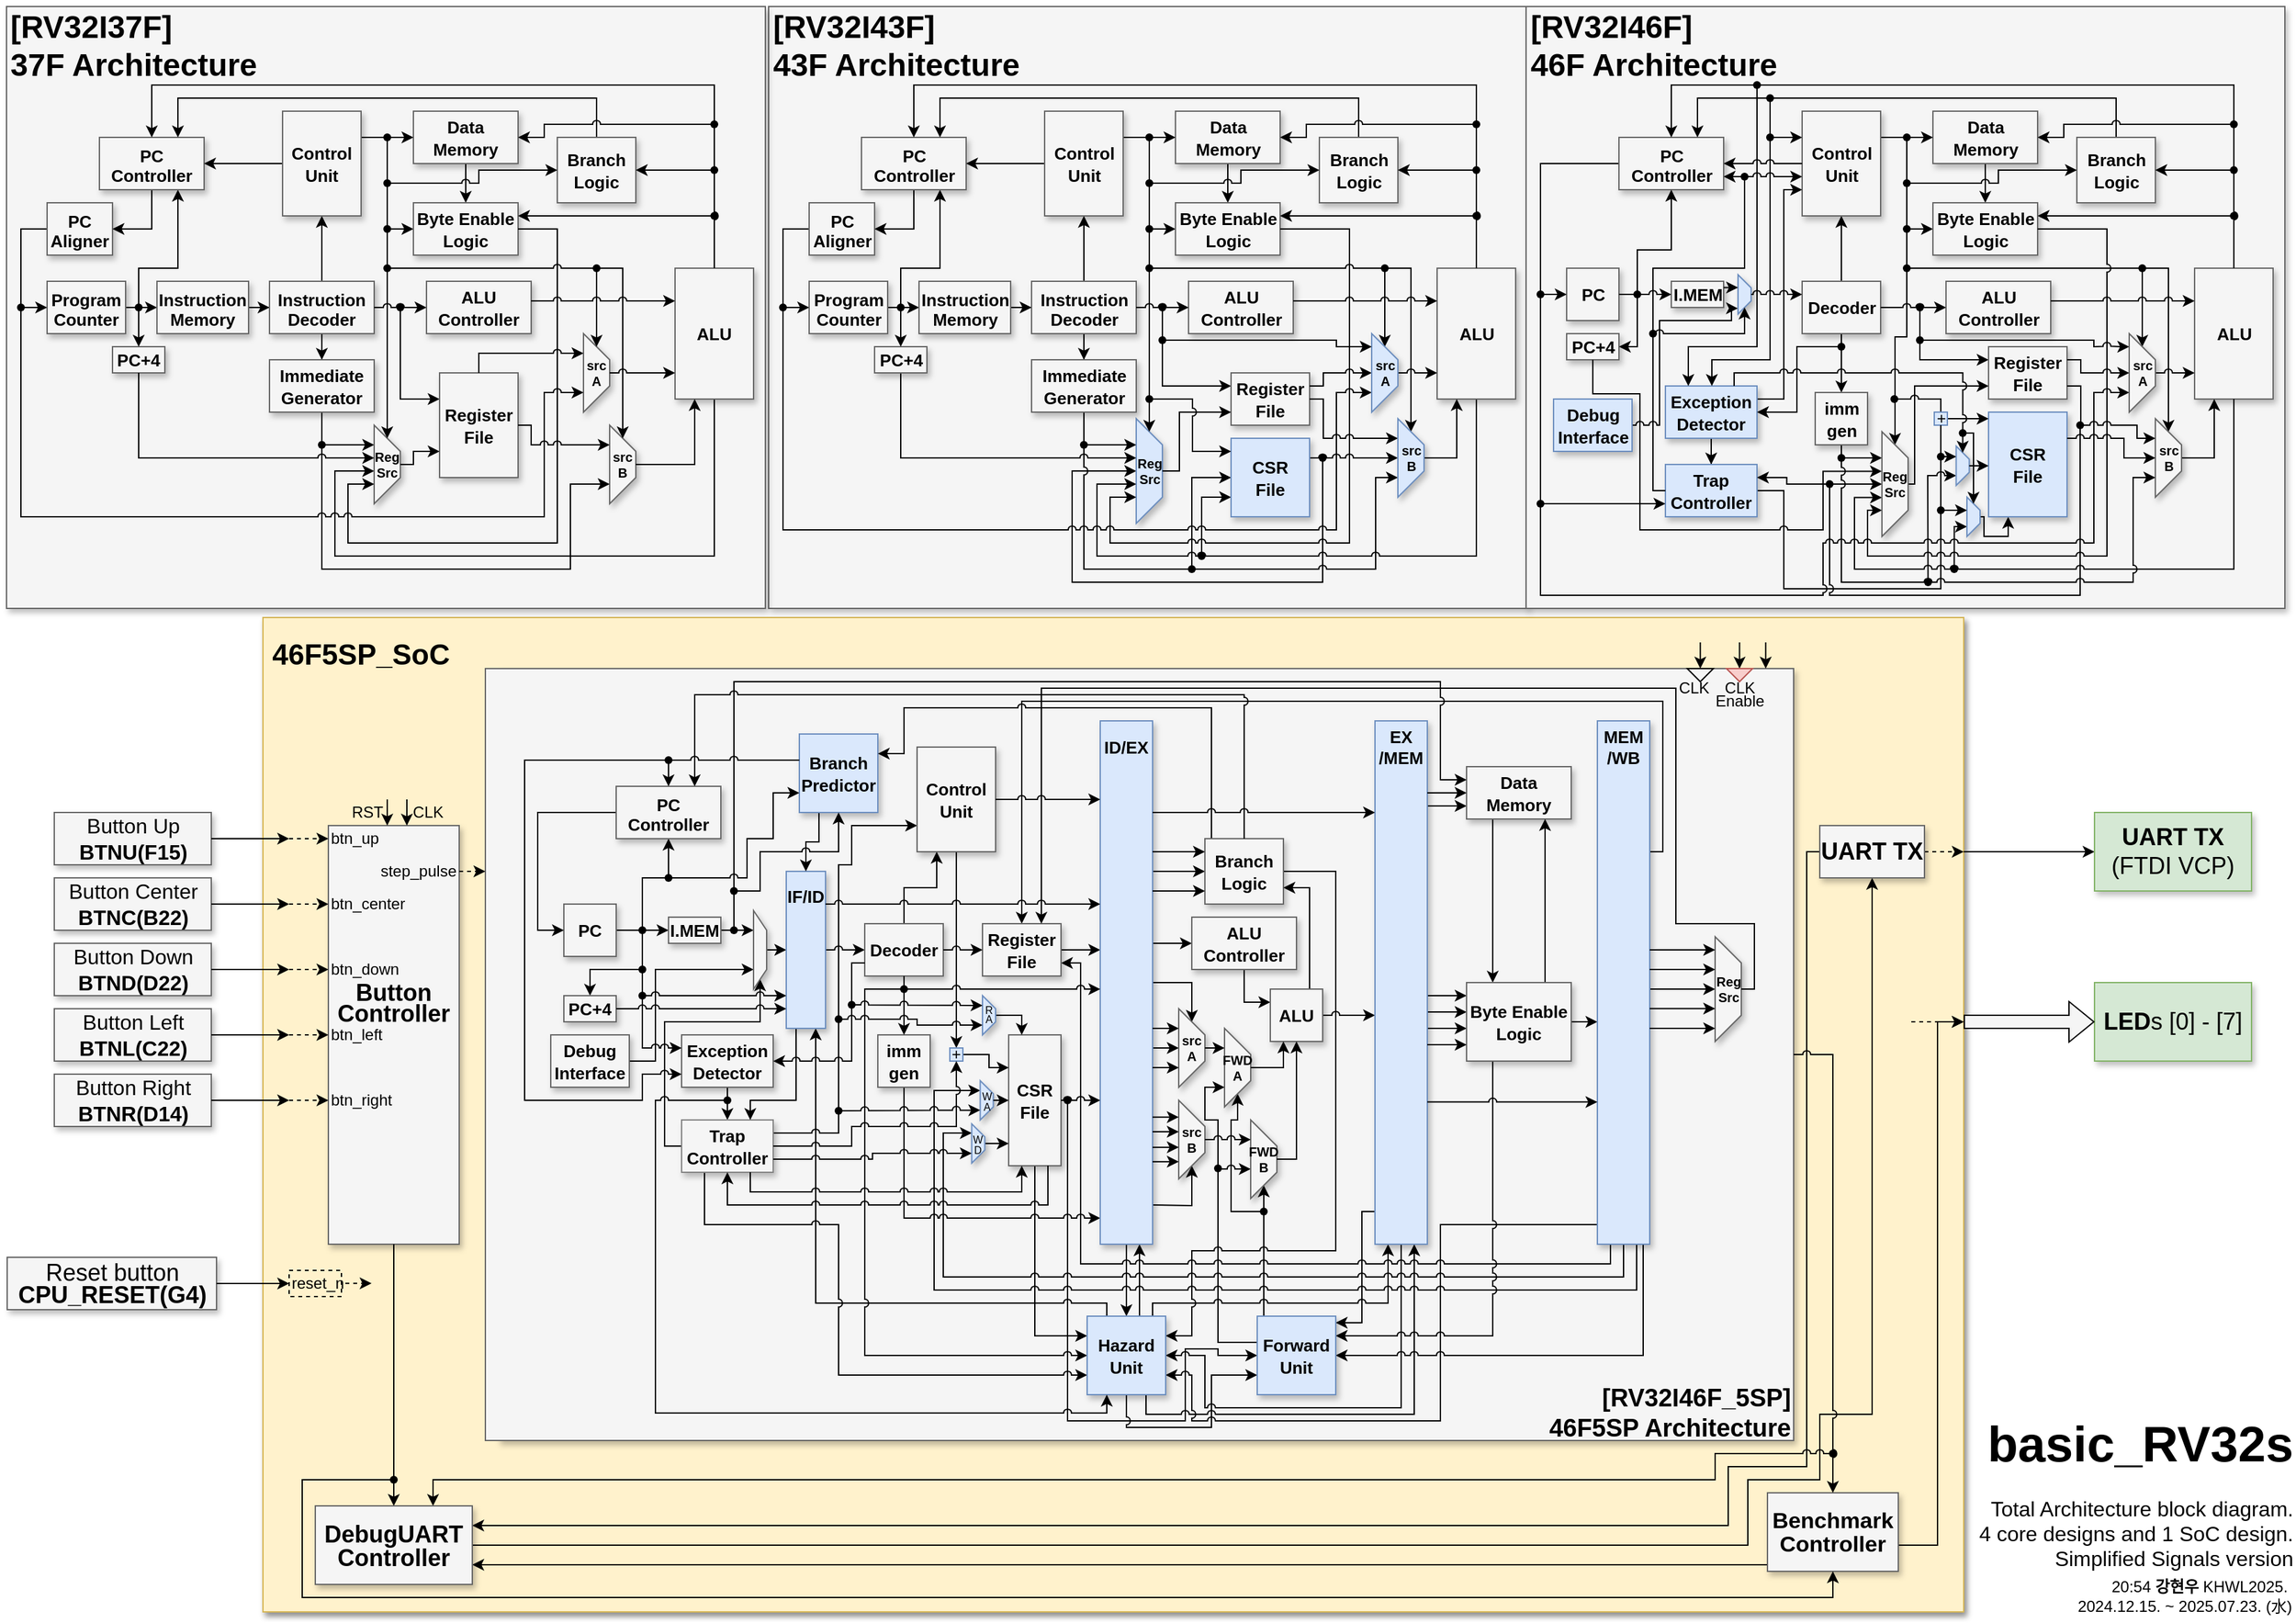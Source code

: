<mxfile version="28.0.6">
  <diagram name="Page-1" id="90a13364-a465-7bf4-72fc-28e22215d7a0">
    <mxGraphModel dx="1426" dy="849" grid="1" gridSize="10" guides="1" tooltips="1" connect="1" arrows="1" fold="1" page="1" pageScale="1.5" pageWidth="1169" pageHeight="826" background="none" math="0" shadow="0">
      <root>
        <mxCell id="0" style=";html=1;" />
        <mxCell id="1" style=";html=1;" parent="0" />
        <mxCell id="iKwgrwwHFy8eXeqNAH09-2174" value="" style="whiteSpace=wrap;html=1;shadow=1;fontSize=18;fillColor=#fff2cc;strokeColor=#d6b656;" parent="1" vertex="1">
          <mxGeometry x="200" y="471" width="1300" height="760" as="geometry" />
        </mxCell>
        <mxCell id="iKwgrwwHFy8eXeqNAH09-2175" value="" style="whiteSpace=wrap;html=1;shadow=1;fontSize=18;fillColor=#fff2cc;strokeColor=#d6b656;" parent="1" vertex="1">
          <mxGeometry x="200" y="471" width="1300" height="760" as="geometry" />
        </mxCell>
        <mxCell id="iKwgrwwHFy8eXeqNAH09-2200" value="&lt;div style=&quot;line-height: 100%;&quot;&gt;&lt;br&gt;&lt;/div&gt;" style="whiteSpace=wrap;html=1;shadow=1;fontSize=18;fillColor=#f5f5f5;strokeColor=#666666;fontColor=#333333;" parent="1" vertex="1">
          <mxGeometry x="380" y="510" width="990" height="590" as="geometry" />
        </mxCell>
        <mxCell id="iKwgrwwHFy8eXeqNAH09-4718" value="" style="group;noLabel=1;strokeColor=#666666;fillColor=#f5f5f5;fontColor=#333333;" parent="1" vertex="1" connectable="0">
          <mxGeometry x="370" y="510" width="1000" height="590" as="geometry" />
        </mxCell>
        <mxCell id="2m66GCs6rW6hANwq19bv-12" style="edgeStyle=orthogonalEdgeStyle;rounded=0;orthogonalLoop=1;jettySize=auto;html=1;entryX=0.5;entryY=0;entryDx=0;entryDy=0;exitX=1;exitY=0.25;exitDx=0;exitDy=0;" parent="1" source="2m66GCs6rW6hANwq19bv-112" target="U4OhBhmkpJD2XP-6xcDB-89" edge="1">
          <mxGeometry relative="1" as="geometry">
            <Array as="points">
              <mxPoint x="1270" y="650" />
              <mxPoint x="1270" y="535" />
              <mxPoint x="780" y="535" />
            </Array>
          </mxGeometry>
        </mxCell>
        <mxCell id="rQTnNWb7k8wGgrF6oSX--30" style="edgeStyle=orthogonalEdgeStyle;rounded=0;orthogonalLoop=1;jettySize=auto;html=1;entryX=1;entryY=0.5;entryDx=0;entryDy=0;" parent="1" source="rQTnNWb7k8wGgrF6oSX--29" target="2m66GCs6rW6hANwq19bv-67" edge="1">
          <mxGeometry relative="1" as="geometry">
            <Array as="points">
              <mxPoint x="940" y="925" />
              <mxPoint x="940" y="855" />
              <mxPoint x="945" y="855" />
            </Array>
          </mxGeometry>
        </mxCell>
        <mxCell id="rQTnNWb7k8wGgrF6oSX--5" style="edgeStyle=orthogonalEdgeStyle;rounded=0;orthogonalLoop=1;jettySize=auto;html=1;entryX=0;entryY=0.75;entryDx=0;entryDy=0;jumpStyle=arc;" parent="1" source="rQTnNWb7k8wGgrF6oSX--2" target="2m66GCs6rW6hANwq19bv-78" edge="1">
          <mxGeometry relative="1" as="geometry">
            <Array as="points">
              <mxPoint x="930" y="1025" />
              <mxPoint x="930" y="893" />
            </Array>
          </mxGeometry>
        </mxCell>
        <mxCell id="rQTnNWb7k8wGgrF6oSX--26" style="edgeStyle=orthogonalEdgeStyle;rounded=0;orthogonalLoop=1;jettySize=auto;html=1;entryX=0;entryY=0.5;entryDx=0;entryDy=0;" parent="1" source="rQTnNWb7k8wGgrF6oSX--25" target="rQTnNWb7k8wGgrF6oSX--2" edge="1">
          <mxGeometry relative="1" as="geometry">
            <mxPoint x="810" y="835" as="sourcePoint" />
            <mxPoint x="955" y="1030" as="targetPoint" />
            <Array as="points">
              <mxPoint x="815" y="1085" />
              <mxPoint x="905" y="1085" />
              <mxPoint x="905" y="1030" />
              <mxPoint x="930" y="1030" />
              <mxPoint x="930" y="1035" />
            </Array>
          </mxGeometry>
        </mxCell>
        <mxCell id="rQTnNWb7k8wGgrF6oSX--28" style="edgeStyle=orthogonalEdgeStyle;rounded=0;orthogonalLoop=1;jettySize=auto;html=1;entryX=1;entryY=0.5;entryDx=0;entryDy=0;" parent="1" source="rQTnNWb7k8wGgrF6oSX--2" target="2m66GCs6rW6hANwq19bv-77" edge="1">
          <mxGeometry relative="1" as="geometry">
            <Array as="points">
              <mxPoint x="965" y="965" />
              <mxPoint x="965" y="965" />
            </Array>
          </mxGeometry>
        </mxCell>
        <mxCell id="rQTnNWb7k8wGgrF6oSX--23" style="edgeStyle=orthogonalEdgeStyle;rounded=0;orthogonalLoop=1;jettySize=auto;html=1;entryX=1;entryY=0.25;entryDx=0;entryDy=0;" parent="1" edge="1">
          <mxGeometry relative="1" as="geometry">
            <mxPoint x="1050" y="925" as="sourcePoint" />
            <mxPoint x="1020" y="1010" as="targetPoint" />
            <Array as="points">
              <mxPoint x="1040" y="925" />
              <mxPoint x="1040" y="1010" />
            </Array>
          </mxGeometry>
        </mxCell>
        <mxCell id="rQTnNWb7k8wGgrF6oSX--21" style="edgeStyle=orthogonalEdgeStyle;rounded=0;orthogonalLoop=1;jettySize=auto;html=1;entryX=0;entryY=0.75;entryDx=0;entryDy=0;exitX=0.5;exitY=1;exitDx=0;exitDy=0;jumpStyle=arc;" parent="1" source="rQTnNWb7k8wGgrF6oSX--1" target="rQTnNWb7k8wGgrF6oSX--2" edge="1">
          <mxGeometry relative="1" as="geometry">
            <mxPoint x="860" y="1070" as="sourcePoint" />
            <mxPoint x="960" y="1055" as="targetPoint" />
            <Array as="points">
              <mxPoint x="860" y="1090" />
              <mxPoint x="925" y="1090" />
              <mxPoint x="925" y="1050" />
            </Array>
          </mxGeometry>
        </mxCell>
        <mxCell id="rQTnNWb7k8wGgrF6oSX--19" style="edgeStyle=orthogonalEdgeStyle;rounded=0;orthogonalLoop=1;jettySize=auto;html=1;entryX=0.25;entryY=1;entryDx=0;entryDy=0;exitX=0.75;exitY=0;exitDx=0;exitDy=0;jumpStyle=arc;" parent="1" target="2m66GCs6rW6hANwq19bv-81" edge="1">
          <mxGeometry relative="1" as="geometry">
            <mxPoint x="880" y="1005" as="sourcePoint" />
            <mxPoint x="1065" y="950.01" as="targetPoint" />
            <Array as="points">
              <mxPoint x="880" y="995" />
              <mxPoint x="1060" y="995" />
            </Array>
          </mxGeometry>
        </mxCell>
        <mxCell id="rQTnNWb7k8wGgrF6oSX--20" style="edgeStyle=orthogonalEdgeStyle;rounded=0;orthogonalLoop=1;jettySize=auto;html=1;entryX=0.75;entryY=1;entryDx=0;entryDy=0;exitX=0.75;exitY=1;exitDx=0;exitDy=0;jumpStyle=arc;" parent="1" source="rQTnNWb7k8wGgrF6oSX--1" target="2m66GCs6rW6hANwq19bv-81" edge="1">
          <mxGeometry relative="1" as="geometry">
            <mxPoint x="875" y="1060" as="sourcePoint" />
            <mxPoint x="1070" y="1020" as="targetPoint" />
            <Array as="points">
              <mxPoint x="875" y="1080" />
              <mxPoint x="1080" y="1080" />
            </Array>
          </mxGeometry>
        </mxCell>
        <mxCell id="rQTnNWb7k8wGgrF6oSX--18" style="edgeStyle=orthogonalEdgeStyle;rounded=0;orthogonalLoop=1;jettySize=auto;html=1;entryX=0.75;entryY=1;entryDx=0;entryDy=0;" parent="1" target="2m66GCs6rW6hANwq19bv-9" edge="1">
          <mxGeometry relative="1" as="geometry">
            <mxPoint x="870" y="1005" as="sourcePoint" />
            <Array as="points">
              <mxPoint x="870" y="995" />
              <mxPoint x="870" y="995" />
            </Array>
          </mxGeometry>
        </mxCell>
        <mxCell id="rQTnNWb7k8wGgrF6oSX--16" style="edgeStyle=orthogonalEdgeStyle;rounded=0;orthogonalLoop=1;jettySize=auto;html=1;entryX=0.75;entryY=1;entryDx=0;entryDy=0;exitX=0.25;exitY=0;exitDx=0;exitDy=0;jumpStyle=arc;" parent="1" source="rQTnNWb7k8wGgrF6oSX--1" target="U4OhBhmkpJD2XP-6xcDB-71" edge="1">
          <mxGeometry relative="1" as="geometry">
            <Array as="points">
              <mxPoint x="845" y="995" />
              <mxPoint x="623" y="995" />
            </Array>
          </mxGeometry>
        </mxCell>
        <mxCell id="rQTnNWb7k8wGgrF6oSX--11" style="edgeStyle=orthogonalEdgeStyle;rounded=0;orthogonalLoop=1;jettySize=auto;html=1;entryX=1;entryY=0.75;entryDx=0;entryDy=0;jumpStyle=arc;" parent="1" target="rQTnNWb7k8wGgrF6oSX--1" edge="1">
          <mxGeometry relative="1" as="geometry">
            <mxPoint x="1220" y="935" as="sourcePoint" />
            <Array as="points">
              <mxPoint x="1100" y="935" />
              <mxPoint x="1100" y="1085" />
              <mxPoint x="910" y="1085" />
              <mxPoint x="910" y="1050" />
            </Array>
          </mxGeometry>
        </mxCell>
        <mxCell id="rQTnNWb7k8wGgrF6oSX--12" style="edgeStyle=orthogonalEdgeStyle;rounded=0;orthogonalLoop=1;jettySize=auto;html=1;entryX=0;entryY=0.25;entryDx=0;entryDy=0;exitX=0.5;exitY=1;exitDx=0;exitDy=0;" parent="1" source="U4OhBhmkpJD2XP-6xcDB-90" target="rQTnNWb7k8wGgrF6oSX--1" edge="1">
          <mxGeometry relative="1" as="geometry" />
        </mxCell>
        <mxCell id="rQTnNWb7k8wGgrF6oSX--3" style="edgeStyle=orthogonalEdgeStyle;rounded=0;orthogonalLoop=1;jettySize=auto;html=1;entryX=0.5;entryY=0;entryDx=0;entryDy=0;" parent="1" source="2m66GCs6rW6hANwq19bv-9" target="rQTnNWb7k8wGgrF6oSX--1" edge="1">
          <mxGeometry relative="1" as="geometry" />
        </mxCell>
        <mxCell id="rQTnNWb7k8wGgrF6oSX--10" style="edgeStyle=orthogonalEdgeStyle;rounded=0;orthogonalLoop=1;jettySize=auto;html=1;entryX=1;entryY=0.5;entryDx=0;entryDy=0;exitX=0.5;exitY=1;exitDx=0;exitDy=0;jumpStyle=arc;" parent="1" source="2m66GCs6rW6hANwq19bv-81" target="rQTnNWb7k8wGgrF6oSX--1" edge="1">
          <mxGeometry relative="1" as="geometry">
            <Array as="points">
              <mxPoint x="1070" y="1075" />
              <mxPoint x="920" y="1075" />
              <mxPoint x="920" y="1035" />
            </Array>
          </mxGeometry>
        </mxCell>
        <mxCell id="rQTnNWb7k8wGgrF6oSX--9" style="edgeStyle=orthogonalEdgeStyle;rounded=0;orthogonalLoop=1;jettySize=auto;html=1;entryX=1;entryY=0.25;entryDx=0;entryDy=0;exitX=1;exitY=0.5;exitDx=0;exitDy=0;jumpStyle=arc;" parent="1" source="2m66GCs6rW6hANwq19bv-46" target="rQTnNWb7k8wGgrF6oSX--1" edge="1">
          <mxGeometry relative="1" as="geometry">
            <Array as="points">
              <mxPoint x="1020" y="665" />
              <mxPoint x="1020" y="955" />
              <mxPoint x="910" y="955" />
              <mxPoint x="910" y="1020" />
            </Array>
          </mxGeometry>
        </mxCell>
        <mxCell id="2m66GCs6rW6hANwq19bv-119" style="edgeStyle=orthogonalEdgeStyle;rounded=0;orthogonalLoop=1;jettySize=auto;html=1;entryX=0.25;entryY=1;entryDx=0;entryDy=0;jumpStyle=arc;" parent="1" source="2m66GCs6rW6hANwq19bv-112" target="U4OhBhmkpJD2XP-6xcDB-95" edge="1">
          <mxGeometry relative="1" as="geometry">
            <mxPoint x="750" y="995" as="targetPoint" />
            <Array as="points">
              <mxPoint x="1240" y="975" />
              <mxPoint x="720" y="975" />
              <mxPoint x="720" y="865" />
              <mxPoint x="742" y="865" />
            </Array>
          </mxGeometry>
        </mxCell>
        <mxCell id="2m66GCs6rW6hANwq19bv-121" style="edgeStyle=orthogonalEdgeStyle;rounded=0;orthogonalLoop=1;jettySize=auto;html=1;exitX=0.75;exitY=1;exitDx=0;exitDy=0;entryX=0.25;entryY=1;entryDx=0;entryDy=0;jumpStyle=arc;" parent="1" source="2m66GCs6rW6hANwq19bv-112" target="U4OhBhmkpJD2XP-6xcDB-93" edge="1">
          <mxGeometry relative="1" as="geometry">
            <mxPoint x="1253" y="950" as="sourcePoint" />
            <mxPoint x="746.25" y="832.51" as="targetPoint" />
            <Array as="points">
              <mxPoint x="1250" y="985" />
              <mxPoint x="713" y="985" />
              <mxPoint x="713" y="833" />
            </Array>
          </mxGeometry>
        </mxCell>
        <mxCell id="2m66GCs6rW6hANwq19bv-118" style="edgeStyle=orthogonalEdgeStyle;rounded=0;orthogonalLoop=1;jettySize=auto;html=1;entryX=1;entryY=0.75;entryDx=0;entryDy=0;exitX=0.25;exitY=1;exitDx=0;exitDy=0;jumpStyle=arc;" parent="1" source="2m66GCs6rW6hANwq19bv-112" target="U4OhBhmkpJD2XP-6xcDB-89" edge="1">
          <mxGeometry relative="1" as="geometry">
            <mxPoint x="1245" y="950" as="sourcePoint" />
            <mxPoint x="815" y="735.01" as="targetPoint" />
            <Array as="points">
              <mxPoint x="1230" y="965" />
              <mxPoint x="825" y="965" />
              <mxPoint x="825" y="735" />
            </Array>
          </mxGeometry>
        </mxCell>
        <mxCell id="iKwgrwwHFy8eXeqNAH09-822" value="" style="group" parent="1" vertex="1" connectable="0">
          <mxGeometry x="586.5" y="4" width="580" height="460" as="geometry" />
        </mxCell>
        <mxCell id="iKwgrwwHFy8eXeqNAH09-606" value="" style="whiteSpace=wrap;html=1;shadow=1;fontSize=18;fillColor=#f5f5f5;strokeColor=#666666;" parent="iKwgrwwHFy8eXeqNAH09-822" vertex="1">
          <mxGeometry width="580" height="460" as="geometry" />
        </mxCell>
        <mxCell id="iKwgrwwHFy8eXeqNAH09-1135" style="edgeStyle=orthogonalEdgeStyle;rounded=0;orthogonalLoop=1;jettySize=auto;html=1;entryX=0.5;entryY=1;entryDx=0;entryDy=0;jumpStyle=arc;" parent="iKwgrwwHFy8eXeqNAH09-822" source="iKwgrwwHFy8eXeqNAH09-1134" target="iKwgrwwHFy8eXeqNAH09-648" edge="1">
          <mxGeometry relative="1" as="geometry">
            <mxPoint x="421.5" y="345" as="sourcePoint" />
            <mxPoint x="279" y="355" as="targetPoint" />
            <Array as="points">
              <mxPoint x="424" y="440" />
              <mxPoint x="232" y="440" />
              <mxPoint x="232" y="355" />
            </Array>
          </mxGeometry>
        </mxCell>
        <mxCell id="iKwgrwwHFy8eXeqNAH09-648" value="" style="shape=trapezoid;perimeter=trapezoidPerimeter;whiteSpace=wrap;html=1;fixedSize=1;shadow=1;strokeColor=#6c8ebf;align=center;verticalAlign=middle;fontFamily=Helvetica;fontSize=18;fillColor=#dae8fc;rotation=90;container=0;" parent="iKwgrwwHFy8eXeqNAH09-822" vertex="1">
          <mxGeometry x="251" y="345" width="80" height="20" as="geometry" />
        </mxCell>
        <mxCell id="iKwgrwwHFy8eXeqNAH09-671" style="edgeStyle=orthogonalEdgeStyle;rounded=0;orthogonalLoop=1;jettySize=auto;html=1;entryX=0.75;entryY=1;entryDx=0;entryDy=0;jumpStyle=arc;" parent="iKwgrwwHFy8eXeqNAH09-822" source="iKwgrwwHFy8eXeqNAH09-672" target="iKwgrwwHFy8eXeqNAH09-662" edge="1">
          <mxGeometry relative="1" as="geometry">
            <Array as="points">
              <mxPoint x="241" y="430" />
              <mxPoint x="464" y="430" />
              <mxPoint x="464" y="360" />
            </Array>
          </mxGeometry>
        </mxCell>
        <mxCell id="iKwgrwwHFy8eXeqNAH09-1049" style="edgeStyle=orthogonalEdgeStyle;rounded=0;orthogonalLoop=1;jettySize=auto;html=1;entryX=0;entryY=0.5;entryDx=0;entryDy=0;" parent="iKwgrwwHFy8eXeqNAH09-822" source="iKwgrwwHFy8eXeqNAH09-1048" target="iKwgrwwHFy8eXeqNAH09-1043" edge="1">
          <mxGeometry relative="1" as="geometry">
            <Array as="points">
              <mxPoint x="324" y="430" />
              <mxPoint x="324" y="360" />
            </Array>
          </mxGeometry>
        </mxCell>
        <mxCell id="iKwgrwwHFy8eXeqNAH09-1047" style="edgeStyle=orthogonalEdgeStyle;rounded=0;orthogonalLoop=1;jettySize=auto;html=1;entryX=0;entryY=0.75;entryDx=0;entryDy=0;" parent="iKwgrwwHFy8eXeqNAH09-822" source="iKwgrwwHFy8eXeqNAH09-1046" target="iKwgrwwHFy8eXeqNAH09-1043" edge="1">
          <mxGeometry relative="1" as="geometry">
            <Array as="points">
              <mxPoint x="331" y="375" />
            </Array>
          </mxGeometry>
        </mxCell>
        <mxCell id="iKwgrwwHFy8eXeqNAH09-607" style="edgeStyle=orthogonalEdgeStyle;rounded=0;orthogonalLoop=1;jettySize=auto;html=1;entryX=0;entryY=0.5;entryDx=0;entryDy=0;" parent="iKwgrwwHFy8eXeqNAH09-822" source="iKwgrwwHFy8eXeqNAH09-609" target="iKwgrwwHFy8eXeqNAH09-611" edge="1">
          <mxGeometry relative="1" as="geometry" />
        </mxCell>
        <mxCell id="iKwgrwwHFy8eXeqNAH09-608" style="edgeStyle=orthogonalEdgeStyle;rounded=0;orthogonalLoop=1;jettySize=auto;html=1;entryX=0.75;entryY=1;entryDx=0;entryDy=0;" parent="iKwgrwwHFy8eXeqNAH09-822" source="U4OhBhmkpJD2XP-6xcDB-33" target="iKwgrwwHFy8eXeqNAH09-619" edge="1">
          <mxGeometry relative="1" as="geometry">
            <Array as="points">
              <mxPoint x="101" y="200" />
              <mxPoint x="131" y="200" />
            </Array>
          </mxGeometry>
        </mxCell>
        <mxCell id="iKwgrwwHFy8eXeqNAH09-609" value="&lt;div style=&quot;line-height: 80%;&quot;&gt;&lt;font style=&quot;font-size: 13px; line-height: 80%;&quot;&gt;Program&lt;/font&gt;&lt;div&gt;&lt;font style=&quot;font-size: 13px; line-height: 80%;&quot;&gt;Counter&lt;/font&gt;&lt;/div&gt;&lt;/div&gt;" style="whiteSpace=wrap;html=1;shadow=1;fontSize=18;fillColor=#f5f5f5;strokeColor=#666666;fontStyle=1" parent="iKwgrwwHFy8eXeqNAH09-822" vertex="1">
          <mxGeometry x="31" y="210" width="60" height="40" as="geometry" />
        </mxCell>
        <mxCell id="iKwgrwwHFy8eXeqNAH09-610" style="edgeStyle=orthogonalEdgeStyle;rounded=0;orthogonalLoop=1;jettySize=auto;html=1;entryX=0;entryY=0.5;entryDx=0;entryDy=0;" parent="iKwgrwwHFy8eXeqNAH09-822" source="iKwgrwwHFy8eXeqNAH09-611" target="iKwgrwwHFy8eXeqNAH09-615" edge="1">
          <mxGeometry relative="1" as="geometry" />
        </mxCell>
        <mxCell id="iKwgrwwHFy8eXeqNAH09-611" value="&lt;div style=&quot;line-height: 80%;&quot;&gt;&lt;font style=&quot;font-size: 13px; line-height: 80%;&quot;&gt;&lt;b&gt;Instruction&lt;/b&gt;&lt;/font&gt;&lt;div&gt;&lt;font style=&quot;font-size: 13px; line-height: 80%;&quot;&gt;&lt;b&gt;Memory&lt;/b&gt;&lt;/font&gt;&lt;/div&gt;&lt;/div&gt;" style="whiteSpace=wrap;html=1;shadow=1;fontSize=18;fillColor=#f5f5f5;strokeColor=#666666;align=center;" parent="iKwgrwwHFy8eXeqNAH09-822" vertex="1">
          <mxGeometry x="115" y="210" width="70" height="40" as="geometry" />
        </mxCell>
        <mxCell id="iKwgrwwHFy8eXeqNAH09-612" style="edgeStyle=orthogonalEdgeStyle;rounded=0;orthogonalLoop=1;jettySize=auto;html=1;entryX=0.5;entryY=1;entryDx=0;entryDy=0;" parent="iKwgrwwHFy8eXeqNAH09-822" source="iKwgrwwHFy8eXeqNAH09-615" target="iKwgrwwHFy8eXeqNAH09-625" edge="1">
          <mxGeometry relative="1" as="geometry" />
        </mxCell>
        <mxCell id="iKwgrwwHFy8eXeqNAH09-613" style="edgeStyle=orthogonalEdgeStyle;rounded=0;orthogonalLoop=1;jettySize=auto;html=1;entryX=0;entryY=0.25;entryDx=0;entryDy=0;" parent="iKwgrwwHFy8eXeqNAH09-822" source="iKwgrwwHFy8eXeqNAH09-637" target="iKwgrwwHFy8eXeqNAH09-626" edge="1">
          <mxGeometry relative="1" as="geometry">
            <Array as="points">
              <mxPoint x="301" y="290" />
            </Array>
          </mxGeometry>
        </mxCell>
        <mxCell id="iKwgrwwHFy8eXeqNAH09-614" style="edgeStyle=orthogonalEdgeStyle;rounded=0;orthogonalLoop=1;jettySize=auto;html=1;entryX=0.5;entryY=0;entryDx=0;entryDy=0;" parent="iKwgrwwHFy8eXeqNAH09-822" source="iKwgrwwHFy8eXeqNAH09-615" target="iKwgrwwHFy8eXeqNAH09-621" edge="1">
          <mxGeometry relative="1" as="geometry" />
        </mxCell>
        <mxCell id="iKwgrwwHFy8eXeqNAH09-615" value="&lt;div style=&quot;line-height: 80%;&quot;&gt;&lt;font style=&quot;font-size: 13px; line-height: 80%;&quot;&gt;&lt;b&gt;Instruction&lt;/b&gt;&lt;/font&gt;&lt;div&gt;&lt;font style=&quot;font-size: 13px; line-height: 80%;&quot;&gt;&lt;b&gt;Decoder&lt;/b&gt;&lt;/font&gt;&lt;/div&gt;&lt;/div&gt;" style="whiteSpace=wrap;html=1;shadow=1;fontSize=18;fillColor=#f5f5f5;strokeColor=#666666;align=center;" parent="iKwgrwwHFy8eXeqNAH09-822" vertex="1">
          <mxGeometry x="201" y="210" width="80" height="40" as="geometry" />
        </mxCell>
        <mxCell id="iKwgrwwHFy8eXeqNAH09-616" style="edgeStyle=orthogonalEdgeStyle;rounded=0;orthogonalLoop=1;jettySize=auto;html=1;entryX=0;entryY=0.5;entryDx=0;entryDy=0;exitX=0;exitY=0.5;exitDx=0;exitDy=0;" parent="iKwgrwwHFy8eXeqNAH09-822" source="iKwgrwwHFy8eXeqNAH09-617" target="iKwgrwwHFy8eXeqNAH09-609" edge="1">
          <mxGeometry relative="1" as="geometry">
            <mxPoint x="46" y="225" as="targetPoint" />
            <Array as="points">
              <mxPoint x="11" y="170" />
              <mxPoint x="11" y="230" />
            </Array>
          </mxGeometry>
        </mxCell>
        <mxCell id="iKwgrwwHFy8eXeqNAH09-617" value="&lt;div style=&quot;line-height: 80%;&quot;&gt;&lt;font style=&quot;font-size: 13px; line-height: 80%;&quot;&gt;PC&lt;/font&gt;&lt;div&gt;&lt;font style=&quot;font-size: 13px; line-height: 80%;&quot;&gt;Aligner&lt;/font&gt;&lt;/div&gt;&lt;/div&gt;" style="whiteSpace=wrap;html=1;shadow=1;fontSize=18;fillColor=#f5f5f5;strokeColor=#666666;fontStyle=1" parent="iKwgrwwHFy8eXeqNAH09-822" vertex="1">
          <mxGeometry x="31" y="150" width="50" height="40" as="geometry" />
        </mxCell>
        <mxCell id="iKwgrwwHFy8eXeqNAH09-618" style="edgeStyle=orthogonalEdgeStyle;rounded=0;orthogonalLoop=1;jettySize=auto;html=1;entryX=1;entryY=0.5;entryDx=0;entryDy=0;" parent="iKwgrwwHFy8eXeqNAH09-822" source="iKwgrwwHFy8eXeqNAH09-619" target="iKwgrwwHFy8eXeqNAH09-617" edge="1">
          <mxGeometry relative="1" as="geometry" />
        </mxCell>
        <mxCell id="iKwgrwwHFy8eXeqNAH09-619" value="&lt;div style=&quot;line-height: 80%;&quot;&gt;&lt;font style=&quot;font-size: 13px; line-height: 80%;&quot;&gt;PC&lt;/font&gt;&lt;div&gt;&lt;font style=&quot;font-size: 13px; line-height: 80%;&quot;&gt;Controller&lt;/font&gt;&lt;/div&gt;&lt;/div&gt;" style="whiteSpace=wrap;html=1;shadow=1;fontSize=18;fillColor=#f5f5f5;strokeColor=#666666;fontStyle=1" parent="iKwgrwwHFy8eXeqNAH09-822" vertex="1">
          <mxGeometry x="71" y="100" width="80" height="40" as="geometry" />
        </mxCell>
        <mxCell id="iKwgrwwHFy8eXeqNAH09-620" style="edgeStyle=orthogonalEdgeStyle;rounded=0;orthogonalLoop=1;jettySize=auto;html=1;entryX=0.25;entryY=1;entryDx=0;entryDy=0;" parent="iKwgrwwHFy8eXeqNAH09-822" source="iKwgrwwHFy8eXeqNAH09-621" target="iKwgrwwHFy8eXeqNAH09-648" edge="1">
          <mxGeometry relative="1" as="geometry">
            <mxPoint x="281" y="330" as="targetPoint" />
            <Array as="points">
              <mxPoint x="241" y="335" />
            </Array>
          </mxGeometry>
        </mxCell>
        <mxCell id="iKwgrwwHFy8eXeqNAH09-621" value="&lt;div style=&quot;line-height: 80%;&quot;&gt;&lt;span style=&quot;font-size: 13px;&quot;&gt;&lt;b&gt;Immediate&lt;/b&gt;&lt;/span&gt;&lt;/div&gt;&lt;div style=&quot;line-height: 80%;&quot;&gt;&lt;span style=&quot;font-size: 13px;&quot;&gt;&lt;b&gt;Generator&lt;/b&gt;&lt;/span&gt;&lt;/div&gt;" style="whiteSpace=wrap;html=1;shadow=1;fontSize=18;fillColor=#f5f5f5;strokeColor=#666666;align=center;" parent="iKwgrwwHFy8eXeqNAH09-822" vertex="1">
          <mxGeometry x="201" y="270" width="80" height="40" as="geometry" />
        </mxCell>
        <mxCell id="iKwgrwwHFy8eXeqNAH09-623" style="edgeStyle=orthogonalEdgeStyle;rounded=0;orthogonalLoop=1;jettySize=auto;html=1;entryX=1;entryY=0.5;entryDx=0;entryDy=0;" parent="iKwgrwwHFy8eXeqNAH09-822" source="iKwgrwwHFy8eXeqNAH09-625" target="iKwgrwwHFy8eXeqNAH09-619" edge="1">
          <mxGeometry relative="1" as="geometry">
            <mxPoint x="161" y="120" as="targetPoint" />
          </mxGeometry>
        </mxCell>
        <mxCell id="iKwgrwwHFy8eXeqNAH09-624" style="edgeStyle=orthogonalEdgeStyle;rounded=0;orthogonalLoop=1;jettySize=auto;html=1;entryX=0;entryY=0.5;entryDx=0;entryDy=0;" parent="iKwgrwwHFy8eXeqNAH09-822" source="iKwgrwwHFy8eXeqNAH09-625" target="iKwgrwwHFy8eXeqNAH09-632" edge="1">
          <mxGeometry relative="1" as="geometry">
            <Array as="points">
              <mxPoint x="291" y="100" />
              <mxPoint x="291" y="170" />
            </Array>
          </mxGeometry>
        </mxCell>
        <mxCell id="iKwgrwwHFy8eXeqNAH09-625" value="&lt;div style=&quot;line-height: 80%;&quot;&gt;&lt;span style=&quot;font-size: 13px;&quot;&gt;&lt;b&gt;Control&lt;/b&gt;&lt;/span&gt;&lt;/div&gt;&lt;div style=&quot;line-height: 80%;&quot;&gt;&lt;span style=&quot;font-size: 13px;&quot;&gt;&lt;b&gt;Unit&lt;/b&gt;&lt;/span&gt;&lt;/div&gt;" style="whiteSpace=wrap;html=1;shadow=1;fontSize=18;fillColor=#f5f5f5;strokeColor=#666666;align=center;" parent="iKwgrwwHFy8eXeqNAH09-822" vertex="1">
          <mxGeometry x="211" y="80" width="60" height="80" as="geometry" />
        </mxCell>
        <mxCell id="iKwgrwwHFy8eXeqNAH09-626" value="&lt;div style=&quot;line-height: 80%;&quot;&gt;&lt;span style=&quot;font-size: 13px;&quot;&gt;&lt;b&gt;Register&lt;/b&gt;&lt;/span&gt;&lt;/div&gt;&lt;div style=&quot;line-height: 80%;&quot;&gt;&lt;span style=&quot;font-size: 13px;&quot;&gt;&lt;b&gt;File&lt;/b&gt;&lt;/span&gt;&lt;/div&gt;" style="whiteSpace=wrap;html=1;shadow=1;fontSize=18;fillColor=#f5f5f5;strokeColor=#666666;align=center;" parent="iKwgrwwHFy8eXeqNAH09-822" vertex="1">
          <mxGeometry x="353.5" y="280" width="60" height="40" as="geometry" />
        </mxCell>
        <mxCell id="iKwgrwwHFy8eXeqNAH09-627" value="&lt;div style=&quot;line-height: 80%;&quot;&gt;&lt;span style=&quot;font-size: 13px;&quot;&gt;&lt;b&gt;ALU&lt;/b&gt;&lt;/span&gt;&lt;/div&gt;&lt;div style=&quot;line-height: 80%;&quot;&gt;&lt;span style=&quot;font-size: 13px;&quot;&gt;&lt;b&gt;Controller&lt;/b&gt;&lt;/span&gt;&lt;/div&gt;" style="whiteSpace=wrap;html=1;shadow=1;fontSize=18;fillColor=#f5f5f5;strokeColor=#666666;align=center;" parent="iKwgrwwHFy8eXeqNAH09-822" vertex="1">
          <mxGeometry x="321" y="210" width="80" height="40" as="geometry" />
        </mxCell>
        <mxCell id="iKwgrwwHFy8eXeqNAH09-628" style="edgeStyle=orthogonalEdgeStyle;rounded=0;orthogonalLoop=1;jettySize=auto;html=1;entryX=0.75;entryY=1;entryDx=0;entryDy=0;exitX=0.5;exitY=1;exitDx=0;exitDy=0;jumpStyle=arc;" parent="iKwgrwwHFy8eXeqNAH09-822" source="iKwgrwwHFy8eXeqNAH09-629" edge="1">
          <mxGeometry relative="1" as="geometry">
            <mxPoint x="541" y="290" as="sourcePoint" />
            <mxPoint x="281" y="365" as="targetPoint" />
            <Array as="points">
              <mxPoint x="541" y="420" />
              <mxPoint x="251" y="420" />
              <mxPoint x="251" y="365" />
            </Array>
          </mxGeometry>
        </mxCell>
        <mxCell id="iKwgrwwHFy8eXeqNAH09-629" value="&lt;div style=&quot;line-height: 80%;&quot;&gt;&lt;span style=&quot;font-size: 13px;&quot;&gt;&lt;b&gt;ALU&lt;/b&gt;&lt;/span&gt;&lt;/div&gt;" style="whiteSpace=wrap;html=1;shadow=1;fontSize=18;fillColor=#f5f5f5;strokeColor=#666666;align=center;" parent="iKwgrwwHFy8eXeqNAH09-822" vertex="1">
          <mxGeometry x="511" y="200" width="60" height="100" as="geometry" />
        </mxCell>
        <mxCell id="iKwgrwwHFy8eXeqNAH09-630" style="edgeStyle=orthogonalEdgeStyle;rounded=0;orthogonalLoop=1;jettySize=auto;html=1;entryX=0.5;entryY=0;entryDx=0;entryDy=0;" parent="iKwgrwwHFy8eXeqNAH09-822" source="iKwgrwwHFy8eXeqNAH09-631" target="iKwgrwwHFy8eXeqNAH09-632" edge="1">
          <mxGeometry relative="1" as="geometry" />
        </mxCell>
        <mxCell id="iKwgrwwHFy8eXeqNAH09-631" value="&lt;div style=&quot;line-height: 80%;&quot;&gt;&lt;span style=&quot;font-size: 13px;&quot;&gt;&lt;b&gt;Data&lt;br&gt;Memory&lt;/b&gt;&lt;/span&gt;&lt;/div&gt;" style="whiteSpace=wrap;html=1;shadow=1;fontSize=18;fillColor=#f5f5f5;strokeColor=#666666;align=center;" parent="iKwgrwwHFy8eXeqNAH09-822" vertex="1">
          <mxGeometry x="311" y="80" width="80" height="40" as="geometry" />
        </mxCell>
        <mxCell id="iKwgrwwHFy8eXeqNAH09-632" value="&lt;div style=&quot;line-height: 80%;&quot;&gt;&lt;span style=&quot;font-size: 13px;&quot;&gt;&lt;b&gt;Byte Enable&lt;br&gt;Logic&lt;/b&gt;&lt;/span&gt;&lt;/div&gt;" style="whiteSpace=wrap;html=1;shadow=1;fontSize=18;fillColor=#f5f5f5;strokeColor=#666666;align=center;" parent="iKwgrwwHFy8eXeqNAH09-822" vertex="1">
          <mxGeometry x="311" y="150" width="80" height="40" as="geometry" />
        </mxCell>
        <mxCell id="iKwgrwwHFy8eXeqNAH09-633" style="edgeStyle=orthogonalEdgeStyle;rounded=0;orthogonalLoop=1;jettySize=auto;html=1;entryX=0.75;entryY=0;entryDx=0;entryDy=0;" parent="iKwgrwwHFy8eXeqNAH09-822" source="iKwgrwwHFy8eXeqNAH09-634" target="iKwgrwwHFy8eXeqNAH09-619" edge="1">
          <mxGeometry relative="1" as="geometry">
            <Array as="points">
              <mxPoint x="451" y="70" />
              <mxPoint x="131" y="70" />
            </Array>
          </mxGeometry>
        </mxCell>
        <mxCell id="iKwgrwwHFy8eXeqNAH09-634" value="&lt;div style=&quot;line-height: 80%;&quot;&gt;&lt;span style=&quot;font-size: 13px;&quot;&gt;&lt;b&gt;Branch&lt;/b&gt;&lt;/span&gt;&lt;/div&gt;&lt;div style=&quot;line-height: 80%;&quot;&gt;&lt;span style=&quot;font-size: 13px;&quot;&gt;&lt;b&gt;Logic&lt;/b&gt;&lt;/span&gt;&lt;/div&gt;" style="whiteSpace=wrap;html=1;shadow=1;fontSize=18;fillColor=#f5f5f5;strokeColor=#666666;align=center;" parent="iKwgrwwHFy8eXeqNAH09-822" vertex="1">
          <mxGeometry x="421" y="100" width="60" height="50" as="geometry" />
        </mxCell>
        <mxCell id="iKwgrwwHFy8eXeqNAH09-636" value="" style="shape=waypoint;sketch=0;size=6;pointerEvents=1;points=[];fillColor=none;resizable=0;rotatable=0;perimeter=centerPerimeter;snapToPoint=1;" parent="iKwgrwwHFy8eXeqNAH09-822" vertex="1">
          <mxGeometry x="1" y="220" width="20" height="20" as="geometry" />
        </mxCell>
        <mxCell id="iKwgrwwHFy8eXeqNAH09-637" value="" style="shape=waypoint;sketch=0;size=6;pointerEvents=1;points=[];fillColor=none;resizable=0;rotatable=0;perimeter=centerPerimeter;snapToPoint=1;" parent="iKwgrwwHFy8eXeqNAH09-822" vertex="1">
          <mxGeometry x="291" y="220" width="20" height="20" as="geometry" />
        </mxCell>
        <mxCell id="iKwgrwwHFy8eXeqNAH09-638" style="edgeStyle=orthogonalEdgeStyle;rounded=0;orthogonalLoop=1;jettySize=auto;html=1;entryX=0;entryY=0.5;entryDx=0;entryDy=0;" parent="iKwgrwwHFy8eXeqNAH09-822" source="iKwgrwwHFy8eXeqNAH09-639" target="iKwgrwwHFy8eXeqNAH09-631" edge="1">
          <mxGeometry relative="1" as="geometry">
            <Array as="points">
              <mxPoint x="291" y="100" />
            </Array>
          </mxGeometry>
        </mxCell>
        <mxCell id="iKwgrwwHFy8eXeqNAH09-639" value="" style="shape=waypoint;sketch=0;size=6;pointerEvents=1;points=[];fillColor=none;resizable=0;rotatable=0;perimeter=centerPerimeter;snapToPoint=1;" parent="iKwgrwwHFy8eXeqNAH09-822" vertex="1">
          <mxGeometry x="281" y="90" width="20" height="20" as="geometry" />
        </mxCell>
        <mxCell id="iKwgrwwHFy8eXeqNAH09-640" style="edgeStyle=orthogonalEdgeStyle;rounded=0;orthogonalLoop=1;jettySize=auto;html=1;entryX=0.5;entryY=0;entryDx=0;entryDy=0;" parent="iKwgrwwHFy8eXeqNAH09-822" source="iKwgrwwHFy8eXeqNAH09-641" target="iKwgrwwHFy8eXeqNAH09-619" edge="1">
          <mxGeometry relative="1" as="geometry">
            <mxPoint x="121" y="100" as="targetPoint" />
            <Array as="points">
              <mxPoint x="541" y="60" />
              <mxPoint x="111" y="60" />
            </Array>
          </mxGeometry>
        </mxCell>
        <mxCell id="iKwgrwwHFy8eXeqNAH09-641" value="" style="shape=waypoint;sketch=0;size=6;pointerEvents=1;points=[];fillColor=none;resizable=0;rotatable=0;perimeter=centerPerimeter;snapToPoint=1;" parent="iKwgrwwHFy8eXeqNAH09-822" vertex="1">
          <mxGeometry x="531" y="80" width="20" height="20" as="geometry" />
        </mxCell>
        <mxCell id="iKwgrwwHFy8eXeqNAH09-642" value="" style="shape=waypoint;sketch=0;size=6;pointerEvents=1;points=[];fillColor=none;resizable=0;rotatable=0;perimeter=centerPerimeter;snapToPoint=1;" parent="iKwgrwwHFy8eXeqNAH09-822" vertex="1">
          <mxGeometry x="281" y="125" width="20" height="20" as="geometry" />
        </mxCell>
        <mxCell id="iKwgrwwHFy8eXeqNAH09-643" style="edgeStyle=orthogonalEdgeStyle;rounded=0;orthogonalLoop=1;jettySize=auto;html=1;entryX=0;entryY=0.5;entryDx=0;entryDy=0;jumpStyle=arc;" parent="iKwgrwwHFy8eXeqNAH09-822" source="iKwgrwwHFy8eXeqNAH09-642" target="iKwgrwwHFy8eXeqNAH09-634" edge="1">
          <mxGeometry relative="1" as="geometry" />
        </mxCell>
        <mxCell id="iKwgrwwHFy8eXeqNAH09-644" style="edgeStyle=orthogonalEdgeStyle;rounded=0;orthogonalLoop=1;jettySize=auto;html=1;entryX=1;entryY=0.25;entryDx=0;entryDy=0;" parent="iKwgrwwHFy8eXeqNAH09-822" source="iKwgrwwHFy8eXeqNAH09-656" target="iKwgrwwHFy8eXeqNAH09-632" edge="1">
          <mxGeometry relative="1" as="geometry">
            <Array as="points" />
          </mxGeometry>
        </mxCell>
        <mxCell id="iKwgrwwHFy8eXeqNAH09-645" value="" style="shape=waypoint;sketch=0;size=6;pointerEvents=1;points=[];fillColor=none;resizable=0;rotatable=0;perimeter=centerPerimeter;snapToPoint=1;" parent="iKwgrwwHFy8eXeqNAH09-822" vertex="1">
          <mxGeometry x="531" y="115" width="20" height="20" as="geometry" />
        </mxCell>
        <mxCell id="iKwgrwwHFy8eXeqNAH09-646" style="edgeStyle=orthogonalEdgeStyle;rounded=0;orthogonalLoop=1;jettySize=auto;html=1;entryX=1;entryY=0.5;entryDx=0;entryDy=0;jumpStyle=arc;" parent="iKwgrwwHFy8eXeqNAH09-822" source="iKwgrwwHFy8eXeqNAH09-645" target="iKwgrwwHFy8eXeqNAH09-631" edge="1">
          <mxGeometry relative="1" as="geometry">
            <Array as="points">
              <mxPoint x="541" y="90" />
              <mxPoint x="411" y="90" />
              <mxPoint x="411" y="100" />
            </Array>
          </mxGeometry>
        </mxCell>
        <mxCell id="iKwgrwwHFy8eXeqNAH09-650" style="edgeStyle=orthogonalEdgeStyle;rounded=0;orthogonalLoop=1;jettySize=auto;html=1;entryX=0;entryY=0.5;entryDx=0;entryDy=0;" parent="iKwgrwwHFy8eXeqNAH09-822" source="iKwgrwwHFy8eXeqNAH09-651" target="iKwgrwwHFy8eXeqNAH09-648" edge="1">
          <mxGeometry relative="1" as="geometry" />
        </mxCell>
        <mxCell id="iKwgrwwHFy8eXeqNAH09-651" value="" style="shape=waypoint;sketch=0;size=6;pointerEvents=1;points=[];fillColor=none;resizable=0;rotatable=0;perimeter=centerPerimeter;snapToPoint=1;" parent="iKwgrwwHFy8eXeqNAH09-822" vertex="1">
          <mxGeometry x="281" y="160" width="20" height="20" as="geometry" />
        </mxCell>
        <mxCell id="iKwgrwwHFy8eXeqNAH09-652" style="edgeStyle=orthogonalEdgeStyle;rounded=0;orthogonalLoop=1;jettySize=auto;html=1;entryX=0;entryY=0.5;entryDx=0;entryDy=0;jumpStyle=arc;" parent="iKwgrwwHFy8eXeqNAH09-822" source="iKwgrwwHFy8eXeqNAH09-615" target="iKwgrwwHFy8eXeqNAH09-627" edge="1">
          <mxGeometry relative="1" as="geometry">
            <Array as="points">
              <mxPoint x="311" y="230" />
              <mxPoint x="311" y="230" />
            </Array>
          </mxGeometry>
        </mxCell>
        <mxCell id="iKwgrwwHFy8eXeqNAH09-653" value="" style="endArrow=classic;html=1;rounded=0;exitX=0.5;exitY=0;exitDx=0;exitDy=0;entryX=0;entryY=0.75;entryDx=0;entryDy=0;edgeStyle=orthogonalEdgeStyle;" parent="iKwgrwwHFy8eXeqNAH09-822" source="iKwgrwwHFy8eXeqNAH09-648" target="iKwgrwwHFy8eXeqNAH09-626" edge="1">
          <mxGeometry width="50" height="50" relative="1" as="geometry">
            <mxPoint x="311" y="370" as="sourcePoint" />
            <mxPoint x="361" y="320" as="targetPoint" />
            <Array as="points">
              <mxPoint x="314" y="355" />
              <mxPoint x="314" y="310" />
            </Array>
          </mxGeometry>
        </mxCell>
        <mxCell id="iKwgrwwHFy8eXeqNAH09-654" style="edgeStyle=orthogonalEdgeStyle;rounded=0;orthogonalLoop=1;jettySize=auto;html=1;entryX=1;entryY=0.5;entryDx=0;entryDy=0;jumpStyle=arc;exitX=0.5;exitY=0;exitDx=0;exitDy=0;" parent="iKwgrwwHFy8eXeqNAH09-822" source="iKwgrwwHFy8eXeqNAH09-629" target="iKwgrwwHFy8eXeqNAH09-634" edge="1">
          <mxGeometry relative="1" as="geometry">
            <Array as="points">
              <mxPoint x="541" y="125" />
            </Array>
          </mxGeometry>
        </mxCell>
        <mxCell id="iKwgrwwHFy8eXeqNAH09-655" style="edgeStyle=orthogonalEdgeStyle;rounded=0;orthogonalLoop=1;jettySize=auto;html=1;entryX=0.75;entryY=1;entryDx=0;entryDy=0;exitX=1;exitY=0.5;exitDx=0;exitDy=0;jumpStyle=arc;" parent="iKwgrwwHFy8eXeqNAH09-822" source="iKwgrwwHFy8eXeqNAH09-632" target="iKwgrwwHFy8eXeqNAH09-648" edge="1">
          <mxGeometry relative="1" as="geometry">
            <Array as="points">
              <mxPoint x="444" y="170" />
              <mxPoint x="444" y="410" />
              <mxPoint x="261" y="410" />
              <mxPoint x="261" y="375" />
            </Array>
          </mxGeometry>
        </mxCell>
        <mxCell id="iKwgrwwHFy8eXeqNAH09-656" value="" style="shape=waypoint;sketch=0;size=6;pointerEvents=1;points=[];fillColor=none;resizable=0;rotatable=0;perimeter=centerPerimeter;snapToPoint=1;" parent="iKwgrwwHFy8eXeqNAH09-822" vertex="1">
          <mxGeometry x="531" y="150" width="20" height="20" as="geometry" />
        </mxCell>
        <mxCell id="iKwgrwwHFy8eXeqNAH09-664" style="edgeStyle=orthogonalEdgeStyle;rounded=0;orthogonalLoop=1;jettySize=auto;html=1;entryX=0;entryY=0.5;entryDx=0;entryDy=0;jumpStyle=arc;" parent="iKwgrwwHFy8eXeqNAH09-822" source="iKwgrwwHFy8eXeqNAH09-665" target="iKwgrwwHFy8eXeqNAH09-658" edge="1">
          <mxGeometry relative="1" as="geometry" />
        </mxCell>
        <mxCell id="iKwgrwwHFy8eXeqNAH09-665" value="" style="shape=waypoint;sketch=0;size=6;pointerEvents=1;points=[];fillColor=none;resizable=0;rotatable=0;perimeter=centerPerimeter;snapToPoint=1;" parent="iKwgrwwHFy8eXeqNAH09-822" vertex="1">
          <mxGeometry x="281" y="190" width="20" height="20" as="geometry" />
        </mxCell>
        <mxCell id="iKwgrwwHFy8eXeqNAH09-666" style="edgeStyle=orthogonalEdgeStyle;rounded=0;orthogonalLoop=1;jettySize=auto;html=1;entryX=0;entryY=0.5;entryDx=0;entryDy=0;" parent="iKwgrwwHFy8eXeqNAH09-822" source="iKwgrwwHFy8eXeqNAH09-667" target="iKwgrwwHFy8eXeqNAH09-662" edge="1">
          <mxGeometry relative="1" as="geometry">
            <Array as="points">
              <mxPoint x="491" y="200" />
            </Array>
          </mxGeometry>
        </mxCell>
        <mxCell id="iKwgrwwHFy8eXeqNAH09-667" value="" style="shape=waypoint;sketch=0;size=6;pointerEvents=1;points=[];fillColor=none;resizable=0;rotatable=0;perimeter=centerPerimeter;snapToPoint=1;" parent="iKwgrwwHFy8eXeqNAH09-822" vertex="1">
          <mxGeometry x="461" y="190" width="20" height="20" as="geometry" />
        </mxCell>
        <mxCell id="iKwgrwwHFy8eXeqNAH09-668" style="rounded=0;orthogonalLoop=1;jettySize=auto;html=1;entryX=0;entryY=0.8;entryDx=0;entryDy=0;entryPerimeter=0;jumpStyle=arc;" parent="iKwgrwwHFy8eXeqNAH09-822" source="iKwgrwwHFy8eXeqNAH09-658" target="iKwgrwwHFy8eXeqNAH09-629" edge="1">
          <mxGeometry relative="1" as="geometry">
            <mxPoint x="491" y="280" as="targetPoint" />
          </mxGeometry>
        </mxCell>
        <mxCell id="iKwgrwwHFy8eXeqNAH09-669" value="" style="endArrow=classic;html=1;rounded=0;entryX=0;entryY=0.25;entryDx=0;entryDy=0;jumpStyle=arc;" parent="iKwgrwwHFy8eXeqNAH09-822" target="iKwgrwwHFy8eXeqNAH09-629" edge="1">
          <mxGeometry width="50" height="50" relative="1" as="geometry">
            <mxPoint x="401" y="225" as="sourcePoint" />
            <mxPoint x="421" y="225" as="targetPoint" />
          </mxGeometry>
        </mxCell>
        <mxCell id="iKwgrwwHFy8eXeqNAH09-670" style="edgeStyle=orthogonalEdgeStyle;rounded=0;orthogonalLoop=1;jettySize=auto;html=1;entryX=0;entryY=0.5;entryDx=0;entryDy=0;jumpStyle=arc;exitX=1;exitY=0.25;exitDx=0;exitDy=0;" parent="iKwgrwwHFy8eXeqNAH09-822" source="iKwgrwwHFy8eXeqNAH09-626" target="iKwgrwwHFy8eXeqNAH09-659" edge="1">
          <mxGeometry relative="1" as="geometry">
            <Array as="points">
              <mxPoint x="424" y="290" />
              <mxPoint x="424" y="280" />
            </Array>
            <mxPoint x="383.5" y="280.0" as="sourcePoint" />
            <mxPoint x="461" y="272.5" as="targetPoint" />
          </mxGeometry>
        </mxCell>
        <mxCell id="iKwgrwwHFy8eXeqNAH09-672" value="" style="shape=waypoint;sketch=0;size=6;pointerEvents=1;points=[];fillColor=none;resizable=0;rotatable=0;perimeter=centerPerimeter;snapToPoint=1;" parent="iKwgrwwHFy8eXeqNAH09-822" vertex="1">
          <mxGeometry x="231" y="325" width="20" height="20" as="geometry" />
        </mxCell>
        <mxCell id="iKwgrwwHFy8eXeqNAH09-673" style="edgeStyle=orthogonalEdgeStyle;rounded=0;orthogonalLoop=1;jettySize=auto;html=1;entryX=0.25;entryY=1;entryDx=0;entryDy=0;" parent="iKwgrwwHFy8eXeqNAH09-822" source="iKwgrwwHFy8eXeqNAH09-663" target="iKwgrwwHFy8eXeqNAH09-629" edge="1">
          <mxGeometry relative="1" as="geometry" />
        </mxCell>
        <mxCell id="iKwgrwwHFy8eXeqNAH09-674" style="edgeStyle=orthogonalEdgeStyle;rounded=0;orthogonalLoop=1;jettySize=auto;html=1;entryX=0.25;entryY=1;entryDx=0;entryDy=0;exitX=0.5;exitY=1;exitDx=0;exitDy=0;jumpStyle=arc;" parent="iKwgrwwHFy8eXeqNAH09-822" source="U4OhBhmkpJD2XP-6xcDB-31" edge="1">
          <mxGeometry relative="1" as="geometry">
            <mxPoint x="71" y="280" as="sourcePoint" />
            <mxPoint x="281" y="345" as="targetPoint" />
            <Array as="points">
              <mxPoint x="101" y="345" />
            </Array>
          </mxGeometry>
        </mxCell>
        <mxCell id="iKwgrwwHFy8eXeqNAH09-675" style="edgeStyle=orthogonalEdgeStyle;rounded=0;orthogonalLoop=1;jettySize=auto;html=1;entryX=0.75;entryY=1;entryDx=0;entryDy=0;jumpStyle=arc;" parent="iKwgrwwHFy8eXeqNAH09-822" source="iKwgrwwHFy8eXeqNAH09-636" target="iKwgrwwHFy8eXeqNAH09-658" edge="1">
          <mxGeometry relative="1" as="geometry">
            <Array as="points">
              <mxPoint x="11" y="400" />
              <mxPoint x="434" y="400" />
              <mxPoint x="434" y="295" />
            </Array>
            <mxPoint x="11" y="270" as="sourcePoint" />
          </mxGeometry>
        </mxCell>
        <mxCell id="iKwgrwwHFy8eXeqNAH09-676" style="edgeStyle=orthogonalEdgeStyle;rounded=0;orthogonalLoop=1;jettySize=auto;html=1;entryX=0.25;entryY=1;entryDx=0;entryDy=0;jumpStyle=arc;exitX=1;exitY=0.5;exitDx=0;exitDy=0;" parent="iKwgrwwHFy8eXeqNAH09-822" source="iKwgrwwHFy8eXeqNAH09-626" target="iKwgrwwHFy8eXeqNAH09-662" edge="1">
          <mxGeometry relative="1" as="geometry">
            <Array as="points">
              <mxPoint x="424" y="300" />
              <mxPoint x="424" y="330" />
            </Array>
          </mxGeometry>
        </mxCell>
        <mxCell id="iKwgrwwHFy8eXeqNAH09-677" value="&lt;font style=&quot;font-size: 24px;&quot;&gt;&lt;b&gt;[RV32I43F] &lt;br&gt;43F Architecture&lt;/b&gt;&lt;/font&gt;" style="text;html=1;align=left;verticalAlign=middle;whiteSpace=wrap;rounded=0;" parent="iKwgrwwHFy8eXeqNAH09-822" vertex="1">
          <mxGeometry x="1" width="320" height="60" as="geometry" />
        </mxCell>
        <mxCell id="iKwgrwwHFy8eXeqNAH09-1052" style="edgeStyle=orthogonalEdgeStyle;rounded=0;orthogonalLoop=1;jettySize=auto;html=1;entryX=0;entryY=0.5;entryDx=0;entryDy=0;exitX=1;exitY=0.25;exitDx=0;exitDy=0;jumpStyle=arc;" parent="iKwgrwwHFy8eXeqNAH09-822" source="iKwgrwwHFy8eXeqNAH09-1043" target="iKwgrwwHFy8eXeqNAH09-663" edge="1">
          <mxGeometry relative="1" as="geometry" />
        </mxCell>
        <mxCell id="iKwgrwwHFy8eXeqNAH09-1043" value="&lt;div style=&quot;line-height: 80%;&quot;&gt;&lt;span style=&quot;font-size: 13px;&quot;&gt;&lt;b&gt;CSR&lt;/b&gt;&lt;/span&gt;&lt;/div&gt;&lt;div style=&quot;line-height: 80%;&quot;&gt;&lt;span style=&quot;font-size: 13px;&quot;&gt;&lt;b&gt;File&lt;/b&gt;&lt;/span&gt;&lt;/div&gt;" style="whiteSpace=wrap;html=1;shadow=1;fontSize=18;fillColor=#dae8fc;strokeColor=#6c8ebf;align=center;" parent="iKwgrwwHFy8eXeqNAH09-822" vertex="1">
          <mxGeometry x="353.5" y="330" width="60" height="60" as="geometry" />
        </mxCell>
        <mxCell id="iKwgrwwHFy8eXeqNAH09-1045" style="edgeStyle=orthogonalEdgeStyle;rounded=0;orthogonalLoop=1;jettySize=auto;html=1;jumpStyle=arc;" parent="iKwgrwwHFy8eXeqNAH09-822" source="iKwgrwwHFy8eXeqNAH09-1044" edge="1">
          <mxGeometry relative="1" as="geometry">
            <mxPoint x="353.5" y="340" as="targetPoint" />
            <Array as="points">
              <mxPoint x="324" y="300" />
              <mxPoint x="324" y="340" />
            </Array>
          </mxGeometry>
        </mxCell>
        <mxCell id="iKwgrwwHFy8eXeqNAH09-1044" value="" style="shape=waypoint;sketch=0;size=6;pointerEvents=1;points=[];fillColor=none;resizable=0;rotatable=0;perimeter=centerPerimeter;snapToPoint=1;" parent="iKwgrwwHFy8eXeqNAH09-822" vertex="1">
          <mxGeometry x="281" y="290" width="20" height="20" as="geometry" />
        </mxCell>
        <mxCell id="iKwgrwwHFy8eXeqNAH09-1046" value="" style="shape=waypoint;sketch=0;size=6;pointerEvents=1;points=[];fillColor=none;resizable=0;rotatable=0;perimeter=centerPerimeter;snapToPoint=1;" parent="iKwgrwwHFy8eXeqNAH09-822" vertex="1">
          <mxGeometry x="321" y="410" width="20" height="20" as="geometry" />
        </mxCell>
        <mxCell id="iKwgrwwHFy8eXeqNAH09-1048" value="" style="shape=waypoint;sketch=0;size=6;pointerEvents=1;points=[];fillColor=none;resizable=0;rotatable=0;perimeter=centerPerimeter;snapToPoint=1;" parent="iKwgrwwHFy8eXeqNAH09-822" vertex="1">
          <mxGeometry x="313.5" y="420" width="20" height="20" as="geometry" />
        </mxCell>
        <mxCell id="iKwgrwwHFy8eXeqNAH09-662" value="" style="shape=trapezoid;perimeter=trapezoidPerimeter;whiteSpace=wrap;html=1;fixedSize=1;shadow=1;strokeColor=#6c8ebf;align=center;verticalAlign=middle;fontFamily=Helvetica;fontSize=18;fillColor=#dae8fc;rotation=90;container=0;" parent="iKwgrwwHFy8eXeqNAH09-822" vertex="1">
          <mxGeometry x="461" y="335" width="60" height="20" as="geometry" />
        </mxCell>
        <mxCell id="iKwgrwwHFy8eXeqNAH09-663" value="&lt;div style=&quot;line-height: 90%;&quot;&gt;&lt;b style=&quot;font-size: 10px; background-color: transparent; color: light-dark(rgb(0, 0, 0), rgb(255, 255, 255));&quot;&gt;src&lt;/b&gt;&lt;/div&gt;&lt;div style=&quot;line-height: 90%;&quot;&gt;&lt;span style=&quot;font-size: 10px;&quot;&gt;&lt;b&gt;B&lt;/b&gt;&lt;/span&gt;&lt;/div&gt;" style="text;html=1;align=center;verticalAlign=middle;whiteSpace=wrap;rounded=0;" parent="iKwgrwwHFy8eXeqNAH09-822" vertex="1">
          <mxGeometry x="481" y="330" width="20" height="30" as="geometry" />
        </mxCell>
        <mxCell id="iKwgrwwHFy8eXeqNAH09-658" value="" style="shape=trapezoid;perimeter=trapezoidPerimeter;whiteSpace=wrap;html=1;fixedSize=1;shadow=1;strokeColor=#6c8ebf;align=center;verticalAlign=middle;fontFamily=Helvetica;fontSize=18;fillColor=#dae8fc;rotation=90;container=0;" parent="iKwgrwwHFy8eXeqNAH09-822" vertex="1">
          <mxGeometry x="441" y="270" width="60" height="20" as="geometry" />
        </mxCell>
        <mxCell id="iKwgrwwHFy8eXeqNAH09-659" value="&lt;div style=&quot;line-height: 90%;&quot;&gt;&lt;b style=&quot;font-size: 10px; background-color: transparent; color: light-dark(rgb(0, 0, 0), rgb(255, 255, 255));&quot;&gt;src&lt;/b&gt;&lt;/div&gt;&lt;div style=&quot;line-height: 90%;&quot;&gt;&lt;span style=&quot;font-size: 10px;&quot;&gt;&lt;b&gt;A&lt;/b&gt;&lt;/span&gt;&lt;/div&gt;" style="text;html=1;align=center;verticalAlign=middle;whiteSpace=wrap;rounded=0;" parent="iKwgrwwHFy8eXeqNAH09-822" vertex="1">
          <mxGeometry x="461" y="265" width="20" height="30" as="geometry" />
        </mxCell>
        <mxCell id="iKwgrwwHFy8eXeqNAH09-1051" style="edgeStyle=orthogonalEdgeStyle;rounded=0;orthogonalLoop=1;jettySize=auto;html=1;entryX=0.153;entryY=1.002;entryDx=0;entryDy=0;entryPerimeter=0;" parent="iKwgrwwHFy8eXeqNAH09-822" source="iKwgrwwHFy8eXeqNAH09-1050" target="iKwgrwwHFy8eXeqNAH09-658" edge="1">
          <mxGeometry relative="1" as="geometry">
            <mxPoint x="461.5" y="260" as="targetPoint" />
            <Array as="points">
              <mxPoint x="434" y="255" />
              <mxPoint x="434" y="260" />
              <mxPoint x="461" y="260" />
            </Array>
          </mxGeometry>
        </mxCell>
        <mxCell id="iKwgrwwHFy8eXeqNAH09-1050" value="" style="shape=waypoint;sketch=0;size=6;pointerEvents=1;points=[];fillColor=none;resizable=0;rotatable=0;perimeter=centerPerimeter;snapToPoint=1;" parent="iKwgrwwHFy8eXeqNAH09-822" vertex="1">
          <mxGeometry x="291" y="245" width="20" height="20" as="geometry" />
        </mxCell>
        <mxCell id="iKwgrwwHFy8eXeqNAH09-649" value="&lt;div style=&quot;line-height: 90%;&quot;&gt;&lt;font style=&quot;font-size: 10px;&quot;&gt;&lt;b&gt;Reg&lt;/b&gt;&lt;/font&gt;&lt;div&gt;&lt;font style=&quot;font-size: 10px;&quot;&gt;&lt;b&gt;Src&lt;/b&gt;&lt;/font&gt;&lt;/div&gt;&lt;/div&gt;" style="text;html=1;align=center;verticalAlign=middle;whiteSpace=wrap;rounded=0;" parent="iKwgrwwHFy8eXeqNAH09-822" vertex="1">
          <mxGeometry x="261" y="340" width="60" height="30" as="geometry" />
        </mxCell>
        <mxCell id="iKwgrwwHFy8eXeqNAH09-1134" value="" style="shape=waypoint;sketch=0;size=6;pointerEvents=1;points=[];fillColor=none;resizable=0;rotatable=0;perimeter=centerPerimeter;snapToPoint=1;" parent="iKwgrwwHFy8eXeqNAH09-822" vertex="1">
          <mxGeometry x="413.5" y="335" width="20" height="20" as="geometry" />
        </mxCell>
        <mxCell id="U4OhBhmkpJD2XP-6xcDB-31" value="&lt;div style=&quot;line-height: 80%;&quot;&gt;&lt;span style=&quot;font-size: 13px;&quot;&gt;PC+4&lt;/span&gt;&lt;/div&gt;" style="whiteSpace=wrap;html=1;shadow=1;fontSize=18;fillColor=#f5f5f5;strokeColor=#666666;fontStyle=1" parent="iKwgrwwHFy8eXeqNAH09-822" vertex="1">
          <mxGeometry x="81" y="260" width="40" height="20" as="geometry" />
        </mxCell>
        <mxCell id="U4OhBhmkpJD2XP-6xcDB-32" style="edgeStyle=orthogonalEdgeStyle;rounded=0;orthogonalLoop=1;jettySize=auto;html=1;entryX=0.5;entryY=0;entryDx=0;entryDy=0;" parent="iKwgrwwHFy8eXeqNAH09-822" source="U4OhBhmkpJD2XP-6xcDB-33" target="U4OhBhmkpJD2XP-6xcDB-31" edge="1">
          <mxGeometry relative="1" as="geometry">
            <Array as="points" />
          </mxGeometry>
        </mxCell>
        <mxCell id="U4OhBhmkpJD2XP-6xcDB-33" value="" style="shape=waypoint;sketch=0;size=6;pointerEvents=1;points=[];fillColor=none;resizable=0;rotatable=0;perimeter=centerPerimeter;snapToPoint=1;" parent="iKwgrwwHFy8eXeqNAH09-822" vertex="1">
          <mxGeometry x="91" y="220" width="20" height="20" as="geometry" />
        </mxCell>
        <mxCell id="iKwgrwwHFy8eXeqNAH09-823" value="" style="group" parent="1" vertex="1" connectable="0">
          <mxGeometry x="4" y="4" width="580" height="460" as="geometry" />
        </mxCell>
        <mxCell id="iKwgrwwHFy8eXeqNAH09-824" value="" style="whiteSpace=wrap;html=1;shadow=1;fontSize=18;fillColor=#f5f5f5;strokeColor=#666666;" parent="iKwgrwwHFy8eXeqNAH09-823" vertex="1">
          <mxGeometry width="580" height="460" as="geometry" />
        </mxCell>
        <mxCell id="iKwgrwwHFy8eXeqNAH09-825" style="edgeStyle=orthogonalEdgeStyle;rounded=0;orthogonalLoop=1;jettySize=auto;html=1;entryX=0;entryY=0.5;entryDx=0;entryDy=0;" parent="iKwgrwwHFy8eXeqNAH09-823" source="iKwgrwwHFy8eXeqNAH09-827" target="iKwgrwwHFy8eXeqNAH09-829" edge="1">
          <mxGeometry relative="1" as="geometry" />
        </mxCell>
        <mxCell id="iKwgrwwHFy8eXeqNAH09-826" style="edgeStyle=orthogonalEdgeStyle;rounded=0;orthogonalLoop=1;jettySize=auto;html=1;entryX=0.75;entryY=1;entryDx=0;entryDy=0;" parent="iKwgrwwHFy8eXeqNAH09-823" source="iKwgrwwHFy8eXeqNAH09-878" target="iKwgrwwHFy8eXeqNAH09-837" edge="1">
          <mxGeometry relative="1" as="geometry">
            <Array as="points">
              <mxPoint x="101" y="200" />
              <mxPoint x="131" y="200" />
            </Array>
          </mxGeometry>
        </mxCell>
        <mxCell id="iKwgrwwHFy8eXeqNAH09-827" value="&lt;div style=&quot;line-height: 80%;&quot;&gt;&lt;font style=&quot;font-size: 13px; line-height: 80%;&quot;&gt;Program&lt;/font&gt;&lt;div&gt;&lt;font style=&quot;font-size: 13px; line-height: 80%;&quot;&gt;Counter&lt;/font&gt;&lt;/div&gt;&lt;/div&gt;" style="whiteSpace=wrap;html=1;shadow=1;fontSize=18;fillColor=#f5f5f5;strokeColor=#666666;fontStyle=1" parent="iKwgrwwHFy8eXeqNAH09-823" vertex="1">
          <mxGeometry x="31" y="210" width="60" height="40" as="geometry" />
        </mxCell>
        <mxCell id="iKwgrwwHFy8eXeqNAH09-828" style="edgeStyle=orthogonalEdgeStyle;rounded=0;orthogonalLoop=1;jettySize=auto;html=1;entryX=0;entryY=0.5;entryDx=0;entryDy=0;" parent="iKwgrwwHFy8eXeqNAH09-823" source="iKwgrwwHFy8eXeqNAH09-829" target="iKwgrwwHFy8eXeqNAH09-833" edge="1">
          <mxGeometry relative="1" as="geometry" />
        </mxCell>
        <mxCell id="iKwgrwwHFy8eXeqNAH09-829" value="&lt;div style=&quot;line-height: 80%;&quot;&gt;&lt;font style=&quot;font-size: 13px; line-height: 80%;&quot;&gt;&lt;b&gt;Instruction&lt;/b&gt;&lt;/font&gt;&lt;div&gt;&lt;font style=&quot;font-size: 13px; line-height: 80%;&quot;&gt;&lt;b&gt;Memory&lt;/b&gt;&lt;/font&gt;&lt;/div&gt;&lt;/div&gt;" style="whiteSpace=wrap;html=1;shadow=1;fontSize=18;fillColor=#f5f5f5;strokeColor=#666666;align=center;" parent="iKwgrwwHFy8eXeqNAH09-823" vertex="1">
          <mxGeometry x="115" y="210" width="70" height="40" as="geometry" />
        </mxCell>
        <mxCell id="iKwgrwwHFy8eXeqNAH09-830" style="edgeStyle=orthogonalEdgeStyle;rounded=0;orthogonalLoop=1;jettySize=auto;html=1;entryX=0.5;entryY=1;entryDx=0;entryDy=0;" parent="iKwgrwwHFy8eXeqNAH09-823" source="iKwgrwwHFy8eXeqNAH09-833" target="iKwgrwwHFy8eXeqNAH09-843" edge="1">
          <mxGeometry relative="1" as="geometry" />
        </mxCell>
        <mxCell id="iKwgrwwHFy8eXeqNAH09-831" style="edgeStyle=orthogonalEdgeStyle;rounded=0;orthogonalLoop=1;jettySize=auto;html=1;entryX=0;entryY=0.25;entryDx=0;entryDy=0;" parent="iKwgrwwHFy8eXeqNAH09-823" source="iKwgrwwHFy8eXeqNAH09-855" target="iKwgrwwHFy8eXeqNAH09-844" edge="1">
          <mxGeometry relative="1" as="geometry">
            <Array as="points">
              <mxPoint x="301" y="300" />
            </Array>
          </mxGeometry>
        </mxCell>
        <mxCell id="iKwgrwwHFy8eXeqNAH09-832" style="edgeStyle=orthogonalEdgeStyle;rounded=0;orthogonalLoop=1;jettySize=auto;html=1;entryX=0.5;entryY=0;entryDx=0;entryDy=0;" parent="iKwgrwwHFy8eXeqNAH09-823" source="iKwgrwwHFy8eXeqNAH09-833" target="iKwgrwwHFy8eXeqNAH09-839" edge="1">
          <mxGeometry relative="1" as="geometry" />
        </mxCell>
        <mxCell id="iKwgrwwHFy8eXeqNAH09-833" value="&lt;div style=&quot;line-height: 80%;&quot;&gt;&lt;font style=&quot;font-size: 13px; line-height: 80%;&quot;&gt;&lt;b&gt;Instruction&lt;/b&gt;&lt;/font&gt;&lt;div&gt;&lt;font style=&quot;font-size: 13px; line-height: 80%;&quot;&gt;&lt;b&gt;Decoder&lt;/b&gt;&lt;/font&gt;&lt;/div&gt;&lt;/div&gt;" style="whiteSpace=wrap;html=1;shadow=1;fontSize=18;fillColor=#f5f5f5;strokeColor=#666666;align=center;" parent="iKwgrwwHFy8eXeqNAH09-823" vertex="1">
          <mxGeometry x="201" y="210" width="80" height="40" as="geometry" />
        </mxCell>
        <mxCell id="iKwgrwwHFy8eXeqNAH09-834" style="edgeStyle=orthogonalEdgeStyle;rounded=0;orthogonalLoop=1;jettySize=auto;html=1;entryX=0;entryY=0.5;entryDx=0;entryDy=0;exitX=0;exitY=0.5;exitDx=0;exitDy=0;" parent="iKwgrwwHFy8eXeqNAH09-823" source="iKwgrwwHFy8eXeqNAH09-835" target="iKwgrwwHFy8eXeqNAH09-827" edge="1">
          <mxGeometry relative="1" as="geometry">
            <mxPoint x="46" y="225" as="targetPoint" />
            <Array as="points">
              <mxPoint x="11" y="170" />
              <mxPoint x="11" y="230" />
            </Array>
          </mxGeometry>
        </mxCell>
        <mxCell id="iKwgrwwHFy8eXeqNAH09-835" value="&lt;div style=&quot;line-height: 80%;&quot;&gt;&lt;font style=&quot;font-size: 13px; line-height: 80%;&quot;&gt;PC&lt;/font&gt;&lt;div&gt;&lt;font style=&quot;font-size: 13px; line-height: 80%;&quot;&gt;Aligner&lt;/font&gt;&lt;/div&gt;&lt;/div&gt;" style="whiteSpace=wrap;html=1;shadow=1;fontSize=18;fillColor=#f5f5f5;strokeColor=#666666;fontStyle=1" parent="iKwgrwwHFy8eXeqNAH09-823" vertex="1">
          <mxGeometry x="31" y="150" width="50" height="40" as="geometry" />
        </mxCell>
        <mxCell id="iKwgrwwHFy8eXeqNAH09-836" style="edgeStyle=orthogonalEdgeStyle;rounded=0;orthogonalLoop=1;jettySize=auto;html=1;entryX=1;entryY=0.5;entryDx=0;entryDy=0;" parent="iKwgrwwHFy8eXeqNAH09-823" source="iKwgrwwHFy8eXeqNAH09-837" target="iKwgrwwHFy8eXeqNAH09-835" edge="1">
          <mxGeometry relative="1" as="geometry" />
        </mxCell>
        <mxCell id="iKwgrwwHFy8eXeqNAH09-837" value="&lt;div style=&quot;line-height: 80%;&quot;&gt;&lt;font style=&quot;font-size: 13px; line-height: 80%;&quot;&gt;PC&lt;/font&gt;&lt;div&gt;&lt;font style=&quot;font-size: 13px; line-height: 80%;&quot;&gt;Controller&lt;/font&gt;&lt;/div&gt;&lt;/div&gt;" style="whiteSpace=wrap;html=1;shadow=1;fontSize=18;fillColor=#f5f5f5;strokeColor=#666666;fontStyle=1" parent="iKwgrwwHFy8eXeqNAH09-823" vertex="1">
          <mxGeometry x="71" y="100" width="80" height="40" as="geometry" />
        </mxCell>
        <mxCell id="iKwgrwwHFy8eXeqNAH09-838" style="edgeStyle=orthogonalEdgeStyle;rounded=0;orthogonalLoop=1;jettySize=auto;html=1;entryX=0.25;entryY=1;entryDx=0;entryDy=0;" parent="iKwgrwwHFy8eXeqNAH09-823" source="iKwgrwwHFy8eXeqNAH09-839" target="iKwgrwwHFy8eXeqNAH09-866" edge="1">
          <mxGeometry relative="1" as="geometry">
            <mxPoint x="281" y="330" as="targetPoint" />
            <Array as="points">
              <mxPoint x="241" y="335" />
            </Array>
          </mxGeometry>
        </mxCell>
        <mxCell id="iKwgrwwHFy8eXeqNAH09-839" value="&lt;div style=&quot;line-height: 80%;&quot;&gt;&lt;span style=&quot;font-size: 13px;&quot;&gt;&lt;b&gt;Immediate&lt;/b&gt;&lt;/span&gt;&lt;/div&gt;&lt;div style=&quot;line-height: 80%;&quot;&gt;&lt;span style=&quot;font-size: 13px;&quot;&gt;&lt;b&gt;Generator&lt;/b&gt;&lt;/span&gt;&lt;/div&gt;" style="whiteSpace=wrap;html=1;shadow=1;fontSize=18;fillColor=#f5f5f5;strokeColor=#666666;align=center;" parent="iKwgrwwHFy8eXeqNAH09-823" vertex="1">
          <mxGeometry x="201" y="270" width="80" height="40" as="geometry" />
        </mxCell>
        <mxCell id="iKwgrwwHFy8eXeqNAH09-840" value="&lt;div style=&quot;line-height: 80%;&quot;&gt;&lt;span style=&quot;font-size: 13px;&quot;&gt;PC+4&lt;/span&gt;&lt;/div&gt;" style="whiteSpace=wrap;html=1;shadow=1;fontSize=18;fillColor=#f5f5f5;strokeColor=#666666;fontStyle=1" parent="iKwgrwwHFy8eXeqNAH09-823" vertex="1">
          <mxGeometry x="81" y="260" width="40" height="20" as="geometry" />
        </mxCell>
        <mxCell id="iKwgrwwHFy8eXeqNAH09-841" style="edgeStyle=orthogonalEdgeStyle;rounded=0;orthogonalLoop=1;jettySize=auto;html=1;entryX=1;entryY=0.5;entryDx=0;entryDy=0;" parent="iKwgrwwHFy8eXeqNAH09-823" source="iKwgrwwHFy8eXeqNAH09-843" target="iKwgrwwHFy8eXeqNAH09-837" edge="1">
          <mxGeometry relative="1" as="geometry">
            <mxPoint x="161" y="120" as="targetPoint" />
          </mxGeometry>
        </mxCell>
        <mxCell id="iKwgrwwHFy8eXeqNAH09-842" style="edgeStyle=orthogonalEdgeStyle;rounded=0;orthogonalLoop=1;jettySize=auto;html=1;entryX=0;entryY=0.5;entryDx=0;entryDy=0;" parent="iKwgrwwHFy8eXeqNAH09-823" source="iKwgrwwHFy8eXeqNAH09-843" target="iKwgrwwHFy8eXeqNAH09-850" edge="1">
          <mxGeometry relative="1" as="geometry">
            <Array as="points">
              <mxPoint x="291" y="100" />
              <mxPoint x="291" y="170" />
            </Array>
          </mxGeometry>
        </mxCell>
        <mxCell id="iKwgrwwHFy8eXeqNAH09-843" value="&lt;div style=&quot;line-height: 80%;&quot;&gt;&lt;span style=&quot;font-size: 13px;&quot;&gt;&lt;b&gt;Control&lt;/b&gt;&lt;/span&gt;&lt;/div&gt;&lt;div style=&quot;line-height: 80%;&quot;&gt;&lt;span style=&quot;font-size: 13px;&quot;&gt;&lt;b&gt;Unit&lt;/b&gt;&lt;/span&gt;&lt;/div&gt;" style="whiteSpace=wrap;html=1;shadow=1;fontSize=18;fillColor=#f5f5f5;strokeColor=#666666;align=center;" parent="iKwgrwwHFy8eXeqNAH09-823" vertex="1">
          <mxGeometry x="211" y="80" width="60" height="80" as="geometry" />
        </mxCell>
        <mxCell id="iKwgrwwHFy8eXeqNAH09-844" value="&lt;div style=&quot;line-height: 80%;&quot;&gt;&lt;span style=&quot;font-size: 13px;&quot;&gt;&lt;b&gt;Register&lt;/b&gt;&lt;/span&gt;&lt;/div&gt;&lt;div style=&quot;line-height: 80%;&quot;&gt;&lt;span style=&quot;font-size: 13px;&quot;&gt;&lt;b&gt;File&lt;/b&gt;&lt;/span&gt;&lt;/div&gt;" style="whiteSpace=wrap;html=1;shadow=1;fontSize=18;fillColor=#f5f5f5;strokeColor=#666666;align=center;" parent="iKwgrwwHFy8eXeqNAH09-823" vertex="1">
          <mxGeometry x="331" y="280" width="60" height="80" as="geometry" />
        </mxCell>
        <mxCell id="iKwgrwwHFy8eXeqNAH09-845" value="&lt;div style=&quot;line-height: 80%;&quot;&gt;&lt;span style=&quot;font-size: 13px;&quot;&gt;&lt;b&gt;ALU&lt;/b&gt;&lt;/span&gt;&lt;/div&gt;&lt;div style=&quot;line-height: 80%;&quot;&gt;&lt;span style=&quot;font-size: 13px;&quot;&gt;&lt;b&gt;Controller&lt;/b&gt;&lt;/span&gt;&lt;/div&gt;" style="whiteSpace=wrap;html=1;shadow=1;fontSize=18;fillColor=#f5f5f5;strokeColor=#666666;align=center;" parent="iKwgrwwHFy8eXeqNAH09-823" vertex="1">
          <mxGeometry x="321" y="210" width="80" height="40" as="geometry" />
        </mxCell>
        <mxCell id="iKwgrwwHFy8eXeqNAH09-846" style="edgeStyle=orthogonalEdgeStyle;rounded=0;orthogonalLoop=1;jettySize=auto;html=1;entryX=0.75;entryY=1;entryDx=0;entryDy=0;exitX=0.5;exitY=1;exitDx=0;exitDy=0;" parent="iKwgrwwHFy8eXeqNAH09-823" source="iKwgrwwHFy8eXeqNAH09-847" edge="1">
          <mxGeometry relative="1" as="geometry">
            <mxPoint x="451" y="290" as="sourcePoint" />
            <mxPoint x="281" y="355" as="targetPoint" />
            <Array as="points">
              <mxPoint x="541" y="420" />
              <mxPoint x="251" y="420" />
              <mxPoint x="251" y="355" />
            </Array>
          </mxGeometry>
        </mxCell>
        <mxCell id="iKwgrwwHFy8eXeqNAH09-847" value="&lt;div style=&quot;line-height: 80%;&quot;&gt;&lt;span style=&quot;font-size: 13px;&quot;&gt;&lt;b&gt;ALU&lt;/b&gt;&lt;/span&gt;&lt;/div&gt;" style="whiteSpace=wrap;html=1;shadow=1;fontSize=18;fillColor=#f5f5f5;strokeColor=#666666;align=center;" parent="iKwgrwwHFy8eXeqNAH09-823" vertex="1">
          <mxGeometry x="511" y="200" width="60" height="100" as="geometry" />
        </mxCell>
        <mxCell id="iKwgrwwHFy8eXeqNAH09-848" style="edgeStyle=orthogonalEdgeStyle;rounded=0;orthogonalLoop=1;jettySize=auto;html=1;entryX=0.5;entryY=0;entryDx=0;entryDy=0;" parent="iKwgrwwHFy8eXeqNAH09-823" source="iKwgrwwHFy8eXeqNAH09-849" target="iKwgrwwHFy8eXeqNAH09-850" edge="1">
          <mxGeometry relative="1" as="geometry" />
        </mxCell>
        <mxCell id="iKwgrwwHFy8eXeqNAH09-849" value="&lt;div style=&quot;line-height: 80%;&quot;&gt;&lt;span style=&quot;font-size: 13px;&quot;&gt;&lt;b&gt;Data&lt;br&gt;Memory&lt;/b&gt;&lt;/span&gt;&lt;/div&gt;" style="whiteSpace=wrap;html=1;shadow=1;fontSize=18;fillColor=#f5f5f5;strokeColor=#666666;align=center;" parent="iKwgrwwHFy8eXeqNAH09-823" vertex="1">
          <mxGeometry x="311" y="80" width="80" height="40" as="geometry" />
        </mxCell>
        <mxCell id="iKwgrwwHFy8eXeqNAH09-850" value="&lt;div style=&quot;line-height: 80%;&quot;&gt;&lt;span style=&quot;font-size: 13px;&quot;&gt;&lt;b&gt;Byte Enable&lt;br&gt;Logic&lt;/b&gt;&lt;/span&gt;&lt;/div&gt;" style="whiteSpace=wrap;html=1;shadow=1;fontSize=18;fillColor=#f5f5f5;strokeColor=#666666;align=center;" parent="iKwgrwwHFy8eXeqNAH09-823" vertex="1">
          <mxGeometry x="311" y="150" width="80" height="40" as="geometry" />
        </mxCell>
        <mxCell id="iKwgrwwHFy8eXeqNAH09-851" style="edgeStyle=orthogonalEdgeStyle;rounded=0;orthogonalLoop=1;jettySize=auto;html=1;entryX=0.75;entryY=0;entryDx=0;entryDy=0;" parent="iKwgrwwHFy8eXeqNAH09-823" source="iKwgrwwHFy8eXeqNAH09-852" target="iKwgrwwHFy8eXeqNAH09-837" edge="1">
          <mxGeometry relative="1" as="geometry">
            <Array as="points">
              <mxPoint x="451" y="70" />
              <mxPoint x="131" y="70" />
            </Array>
          </mxGeometry>
        </mxCell>
        <mxCell id="iKwgrwwHFy8eXeqNAH09-852" value="&lt;div style=&quot;line-height: 80%;&quot;&gt;&lt;span style=&quot;font-size: 13px;&quot;&gt;&lt;b&gt;Branch&lt;/b&gt;&lt;/span&gt;&lt;/div&gt;&lt;div style=&quot;line-height: 80%;&quot;&gt;&lt;span style=&quot;font-size: 13px;&quot;&gt;&lt;b&gt;Logic&lt;/b&gt;&lt;/span&gt;&lt;/div&gt;" style="whiteSpace=wrap;html=1;shadow=1;fontSize=18;fillColor=#f5f5f5;strokeColor=#666666;align=center;" parent="iKwgrwwHFy8eXeqNAH09-823" vertex="1">
          <mxGeometry x="421" y="100" width="60" height="50" as="geometry" />
        </mxCell>
        <mxCell id="iKwgrwwHFy8eXeqNAH09-853" style="edgeStyle=orthogonalEdgeStyle;rounded=0;orthogonalLoop=1;jettySize=auto;html=1;entryX=0.5;entryY=0;entryDx=0;entryDy=0;" parent="iKwgrwwHFy8eXeqNAH09-823" source="iKwgrwwHFy8eXeqNAH09-878" target="iKwgrwwHFy8eXeqNAH09-840" edge="1">
          <mxGeometry relative="1" as="geometry">
            <Array as="points" />
          </mxGeometry>
        </mxCell>
        <mxCell id="iKwgrwwHFy8eXeqNAH09-854" value="" style="shape=waypoint;sketch=0;size=6;pointerEvents=1;points=[];fillColor=none;resizable=0;rotatable=0;perimeter=centerPerimeter;snapToPoint=1;" parent="iKwgrwwHFy8eXeqNAH09-823" vertex="1">
          <mxGeometry x="1" y="220" width="20" height="20" as="geometry" />
        </mxCell>
        <mxCell id="iKwgrwwHFy8eXeqNAH09-855" value="" style="shape=waypoint;sketch=0;size=6;pointerEvents=1;points=[];fillColor=none;resizable=0;rotatable=0;perimeter=centerPerimeter;snapToPoint=1;" parent="iKwgrwwHFy8eXeqNAH09-823" vertex="1">
          <mxGeometry x="291" y="220" width="20" height="20" as="geometry" />
        </mxCell>
        <mxCell id="iKwgrwwHFy8eXeqNAH09-856" style="edgeStyle=orthogonalEdgeStyle;rounded=0;orthogonalLoop=1;jettySize=auto;html=1;entryX=0;entryY=0.5;entryDx=0;entryDy=0;" parent="iKwgrwwHFy8eXeqNAH09-823" source="iKwgrwwHFy8eXeqNAH09-857" target="iKwgrwwHFy8eXeqNAH09-849" edge="1">
          <mxGeometry relative="1" as="geometry">
            <Array as="points">
              <mxPoint x="291" y="100" />
            </Array>
          </mxGeometry>
        </mxCell>
        <mxCell id="iKwgrwwHFy8eXeqNAH09-857" value="" style="shape=waypoint;sketch=0;size=6;pointerEvents=1;points=[];fillColor=none;resizable=0;rotatable=0;perimeter=centerPerimeter;snapToPoint=1;" parent="iKwgrwwHFy8eXeqNAH09-823" vertex="1">
          <mxGeometry x="281" y="90" width="20" height="20" as="geometry" />
        </mxCell>
        <mxCell id="iKwgrwwHFy8eXeqNAH09-858" style="edgeStyle=orthogonalEdgeStyle;rounded=0;orthogonalLoop=1;jettySize=auto;html=1;entryX=0.5;entryY=0;entryDx=0;entryDy=0;" parent="iKwgrwwHFy8eXeqNAH09-823" source="iKwgrwwHFy8eXeqNAH09-859" target="iKwgrwwHFy8eXeqNAH09-837" edge="1">
          <mxGeometry relative="1" as="geometry">
            <mxPoint x="121" y="100" as="targetPoint" />
            <Array as="points">
              <mxPoint x="541" y="60" />
              <mxPoint x="111" y="60" />
            </Array>
          </mxGeometry>
        </mxCell>
        <mxCell id="iKwgrwwHFy8eXeqNAH09-859" value="" style="shape=waypoint;sketch=0;size=6;pointerEvents=1;points=[];fillColor=none;resizable=0;rotatable=0;perimeter=centerPerimeter;snapToPoint=1;" parent="iKwgrwwHFy8eXeqNAH09-823" vertex="1">
          <mxGeometry x="531" y="80" width="20" height="20" as="geometry" />
        </mxCell>
        <mxCell id="iKwgrwwHFy8eXeqNAH09-860" value="" style="shape=waypoint;sketch=0;size=6;pointerEvents=1;points=[];fillColor=none;resizable=0;rotatable=0;perimeter=centerPerimeter;snapToPoint=1;" parent="iKwgrwwHFy8eXeqNAH09-823" vertex="1">
          <mxGeometry x="281" y="125" width="20" height="20" as="geometry" />
        </mxCell>
        <mxCell id="iKwgrwwHFy8eXeqNAH09-861" style="edgeStyle=orthogonalEdgeStyle;rounded=0;orthogonalLoop=1;jettySize=auto;html=1;entryX=0;entryY=0.5;entryDx=0;entryDy=0;jumpStyle=arc;" parent="iKwgrwwHFy8eXeqNAH09-823" source="iKwgrwwHFy8eXeqNAH09-860" target="iKwgrwwHFy8eXeqNAH09-852" edge="1">
          <mxGeometry relative="1" as="geometry" />
        </mxCell>
        <mxCell id="iKwgrwwHFy8eXeqNAH09-862" style="edgeStyle=orthogonalEdgeStyle;rounded=0;orthogonalLoop=1;jettySize=auto;html=1;entryX=1;entryY=0.25;entryDx=0;entryDy=0;" parent="iKwgrwwHFy8eXeqNAH09-823" source="iKwgrwwHFy8eXeqNAH09-874" target="iKwgrwwHFy8eXeqNAH09-850" edge="1">
          <mxGeometry relative="1" as="geometry">
            <Array as="points" />
          </mxGeometry>
        </mxCell>
        <mxCell id="iKwgrwwHFy8eXeqNAH09-863" value="" style="shape=waypoint;sketch=0;size=6;pointerEvents=1;points=[];fillColor=none;resizable=0;rotatable=0;perimeter=centerPerimeter;snapToPoint=1;" parent="iKwgrwwHFy8eXeqNAH09-823" vertex="1">
          <mxGeometry x="531" y="115" width="20" height="20" as="geometry" />
        </mxCell>
        <mxCell id="iKwgrwwHFy8eXeqNAH09-864" style="edgeStyle=orthogonalEdgeStyle;rounded=0;orthogonalLoop=1;jettySize=auto;html=1;entryX=1;entryY=0.5;entryDx=0;entryDy=0;jumpStyle=arc;" parent="iKwgrwwHFy8eXeqNAH09-823" source="iKwgrwwHFy8eXeqNAH09-863" target="iKwgrwwHFy8eXeqNAH09-849" edge="1">
          <mxGeometry relative="1" as="geometry">
            <Array as="points">
              <mxPoint x="541" y="90" />
              <mxPoint x="411" y="90" />
              <mxPoint x="411" y="100" />
            </Array>
          </mxGeometry>
        </mxCell>
        <mxCell id="iKwgrwwHFy8eXeqNAH09-865" value="" style="group" parent="iKwgrwwHFy8eXeqNAH09-823" vertex="1" connectable="0">
          <mxGeometry x="281" y="320" width="50" height="60" as="geometry" />
        </mxCell>
        <mxCell id="iKwgrwwHFy8eXeqNAH09-866" value="" style="shape=trapezoid;perimeter=trapezoidPerimeter;whiteSpace=wrap;html=1;fixedSize=1;shadow=1;strokeColor=#666666;align=center;verticalAlign=middle;fontFamily=Helvetica;fontSize=18;fillColor=#f5f5f5;rotation=90;container=0;fontColor=#000000;" parent="iKwgrwwHFy8eXeqNAH09-865" vertex="1">
          <mxGeometry x="-20" y="20" width="60" height="20" as="geometry" />
        </mxCell>
        <mxCell id="iKwgrwwHFy8eXeqNAH09-867" value="&lt;div style=&quot;line-height: 90%;&quot;&gt;&lt;font style=&quot;font-size: 10px;&quot;&gt;&lt;b&gt;Reg&lt;/b&gt;&lt;/font&gt;&lt;div&gt;&lt;font style=&quot;font-size: 10px;&quot;&gt;&lt;b&gt;Src&lt;/b&gt;&lt;/font&gt;&lt;/div&gt;&lt;/div&gt;" style="text;html=1;align=center;verticalAlign=middle;whiteSpace=wrap;rounded=0;" parent="iKwgrwwHFy8eXeqNAH09-865" vertex="1">
          <mxGeometry x="-20" y="15" width="60" height="30" as="geometry" />
        </mxCell>
        <mxCell id="iKwgrwwHFy8eXeqNAH09-868" style="edgeStyle=orthogonalEdgeStyle;rounded=0;orthogonalLoop=1;jettySize=auto;html=1;entryX=0;entryY=0.5;entryDx=0;entryDy=0;" parent="iKwgrwwHFy8eXeqNAH09-823" source="iKwgrwwHFy8eXeqNAH09-869" target="iKwgrwwHFy8eXeqNAH09-866" edge="1">
          <mxGeometry relative="1" as="geometry" />
        </mxCell>
        <mxCell id="iKwgrwwHFy8eXeqNAH09-869" value="" style="shape=waypoint;sketch=0;size=6;pointerEvents=1;points=[];fillColor=none;resizable=0;rotatable=0;perimeter=centerPerimeter;snapToPoint=1;" parent="iKwgrwwHFy8eXeqNAH09-823" vertex="1">
          <mxGeometry x="281" y="160" width="20" height="20" as="geometry" />
        </mxCell>
        <mxCell id="iKwgrwwHFy8eXeqNAH09-870" style="edgeStyle=orthogonalEdgeStyle;rounded=0;orthogonalLoop=1;jettySize=auto;html=1;entryX=0;entryY=0.5;entryDx=0;entryDy=0;jumpStyle=arc;" parent="iKwgrwwHFy8eXeqNAH09-823" source="iKwgrwwHFy8eXeqNAH09-833" target="iKwgrwwHFy8eXeqNAH09-845" edge="1">
          <mxGeometry relative="1" as="geometry">
            <Array as="points">
              <mxPoint x="311" y="230" />
              <mxPoint x="311" y="230" />
            </Array>
          </mxGeometry>
        </mxCell>
        <mxCell id="iKwgrwwHFy8eXeqNAH09-871" value="" style="endArrow=classic;html=1;rounded=0;exitX=0.5;exitY=0;exitDx=0;exitDy=0;entryX=0;entryY=0.75;entryDx=0;entryDy=0;edgeStyle=orthogonalEdgeStyle;" parent="iKwgrwwHFy8eXeqNAH09-823" source="iKwgrwwHFy8eXeqNAH09-866" target="iKwgrwwHFy8eXeqNAH09-844" edge="1">
          <mxGeometry width="50" height="50" relative="1" as="geometry">
            <mxPoint x="311" y="370" as="sourcePoint" />
            <mxPoint x="361" y="320" as="targetPoint" />
            <Array as="points">
              <mxPoint x="311" y="350" />
              <mxPoint x="311" y="340" />
            </Array>
          </mxGeometry>
        </mxCell>
        <mxCell id="iKwgrwwHFy8eXeqNAH09-872" style="edgeStyle=orthogonalEdgeStyle;rounded=0;orthogonalLoop=1;jettySize=auto;html=1;entryX=1;entryY=0.5;entryDx=0;entryDy=0;jumpStyle=arc;exitX=0.5;exitY=0;exitDx=0;exitDy=0;" parent="iKwgrwwHFy8eXeqNAH09-823" source="iKwgrwwHFy8eXeqNAH09-847" target="iKwgrwwHFy8eXeqNAH09-852" edge="1">
          <mxGeometry relative="1" as="geometry">
            <Array as="points">
              <mxPoint x="541" y="125" />
            </Array>
          </mxGeometry>
        </mxCell>
        <mxCell id="iKwgrwwHFy8eXeqNAH09-873" style="edgeStyle=orthogonalEdgeStyle;rounded=0;orthogonalLoop=1;jettySize=auto;html=1;entryX=0.75;entryY=1;entryDx=0;entryDy=0;exitX=1;exitY=0.5;exitDx=0;exitDy=0;jumpStyle=arc;" parent="iKwgrwwHFy8eXeqNAH09-823" source="iKwgrwwHFy8eXeqNAH09-850" target="iKwgrwwHFy8eXeqNAH09-866" edge="1">
          <mxGeometry relative="1" as="geometry">
            <Array as="points">
              <mxPoint x="421" y="170" />
              <mxPoint x="421" y="410" />
              <mxPoint x="261" y="410" />
              <mxPoint x="261" y="365" />
            </Array>
          </mxGeometry>
        </mxCell>
        <mxCell id="iKwgrwwHFy8eXeqNAH09-874" value="" style="shape=waypoint;sketch=0;size=6;pointerEvents=1;points=[];fillColor=none;resizable=0;rotatable=0;perimeter=centerPerimeter;snapToPoint=1;" parent="iKwgrwwHFy8eXeqNAH09-823" vertex="1">
          <mxGeometry x="531" y="150" width="20" height="20" as="geometry" />
        </mxCell>
        <mxCell id="iKwgrwwHFy8eXeqNAH09-875" value="" style="group" parent="iKwgrwwHFy8eXeqNAH09-823" vertex="1" connectable="0">
          <mxGeometry x="441" y="250" width="50" height="60" as="geometry" />
        </mxCell>
        <mxCell id="iKwgrwwHFy8eXeqNAH09-876" value="" style="shape=trapezoid;perimeter=trapezoidPerimeter;whiteSpace=wrap;html=1;fixedSize=1;shadow=1;strokeColor=#666666;align=center;verticalAlign=middle;fontFamily=Helvetica;fontSize=18;fillColor=#f5f5f5;rotation=90;container=0;fontColor=#000000;" parent="iKwgrwwHFy8eXeqNAH09-875" vertex="1">
          <mxGeometry x="-20" y="20" width="60" height="20" as="geometry" />
        </mxCell>
        <mxCell id="iKwgrwwHFy8eXeqNAH09-877" value="&lt;div style=&quot;line-height: 90%;&quot;&gt;&lt;b style=&quot;font-size: 10px; background-color: transparent; color: light-dark(rgb(0, 0, 0), rgb(255, 255, 255));&quot;&gt;src&lt;/b&gt;&lt;/div&gt;&lt;div style=&quot;line-height: 90%;&quot;&gt;&lt;span style=&quot;font-size: 10px;&quot;&gt;&lt;b&gt;A&lt;/b&gt;&lt;/span&gt;&lt;/div&gt;" style="text;html=1;align=center;verticalAlign=middle;whiteSpace=wrap;rounded=0;" parent="iKwgrwwHFy8eXeqNAH09-875" vertex="1">
          <mxGeometry y="15" width="20" height="30" as="geometry" />
        </mxCell>
        <mxCell id="iKwgrwwHFy8eXeqNAH09-878" value="" style="shape=waypoint;sketch=0;size=6;pointerEvents=1;points=[];fillColor=none;resizable=0;rotatable=0;perimeter=centerPerimeter;snapToPoint=1;" parent="iKwgrwwHFy8eXeqNAH09-823" vertex="1">
          <mxGeometry x="91" y="220" width="20" height="20" as="geometry" />
        </mxCell>
        <mxCell id="iKwgrwwHFy8eXeqNAH09-879" value="" style="group" parent="iKwgrwwHFy8eXeqNAH09-823" vertex="1" connectable="0">
          <mxGeometry x="461" y="320" width="50" height="60" as="geometry" />
        </mxCell>
        <mxCell id="iKwgrwwHFy8eXeqNAH09-880" value="" style="shape=trapezoid;perimeter=trapezoidPerimeter;whiteSpace=wrap;html=1;fixedSize=1;shadow=1;strokeColor=#666666;align=center;verticalAlign=middle;fontFamily=Helvetica;fontSize=18;fillColor=#f5f5f5;rotation=90;container=0;fontColor=#000000;" parent="iKwgrwwHFy8eXeqNAH09-879" vertex="1">
          <mxGeometry x="-20" y="20" width="60" height="20" as="geometry" />
        </mxCell>
        <mxCell id="iKwgrwwHFy8eXeqNAH09-881" value="&lt;div style=&quot;line-height: 90%;&quot;&gt;&lt;b style=&quot;font-size: 10px; background-color: transparent; color: light-dark(rgb(0, 0, 0), rgb(255, 255, 255));&quot;&gt;src&lt;/b&gt;&lt;/div&gt;&lt;div style=&quot;line-height: 90%;&quot;&gt;&lt;span style=&quot;font-size: 10px;&quot;&gt;&lt;b&gt;B&lt;/b&gt;&lt;/span&gt;&lt;/div&gt;" style="text;html=1;align=center;verticalAlign=middle;whiteSpace=wrap;rounded=0;" parent="iKwgrwwHFy8eXeqNAH09-879" vertex="1">
          <mxGeometry y="15" width="20" height="30" as="geometry" />
        </mxCell>
        <mxCell id="iKwgrwwHFy8eXeqNAH09-882" style="edgeStyle=orthogonalEdgeStyle;rounded=0;orthogonalLoop=1;jettySize=auto;html=1;entryX=0;entryY=0.5;entryDx=0;entryDy=0;jumpStyle=arc;" parent="iKwgrwwHFy8eXeqNAH09-823" source="iKwgrwwHFy8eXeqNAH09-883" target="iKwgrwwHFy8eXeqNAH09-876" edge="1">
          <mxGeometry relative="1" as="geometry" />
        </mxCell>
        <mxCell id="iKwgrwwHFy8eXeqNAH09-883" value="" style="shape=waypoint;sketch=0;size=6;pointerEvents=1;points=[];fillColor=none;resizable=0;rotatable=0;perimeter=centerPerimeter;snapToPoint=1;" parent="iKwgrwwHFy8eXeqNAH09-823" vertex="1">
          <mxGeometry x="281" y="190" width="20" height="20" as="geometry" />
        </mxCell>
        <mxCell id="iKwgrwwHFy8eXeqNAH09-884" style="edgeStyle=orthogonalEdgeStyle;rounded=0;orthogonalLoop=1;jettySize=auto;html=1;entryX=0;entryY=0.5;entryDx=0;entryDy=0;" parent="iKwgrwwHFy8eXeqNAH09-823" source="iKwgrwwHFy8eXeqNAH09-885" target="iKwgrwwHFy8eXeqNAH09-880" edge="1">
          <mxGeometry relative="1" as="geometry">
            <Array as="points">
              <mxPoint x="471" y="200" />
            </Array>
          </mxGeometry>
        </mxCell>
        <mxCell id="iKwgrwwHFy8eXeqNAH09-885" value="" style="shape=waypoint;sketch=0;size=6;pointerEvents=1;points=[];fillColor=none;resizable=0;rotatable=0;perimeter=centerPerimeter;snapToPoint=1;" parent="iKwgrwwHFy8eXeqNAH09-823" vertex="1">
          <mxGeometry x="441" y="190" width="20" height="20" as="geometry" />
        </mxCell>
        <mxCell id="iKwgrwwHFy8eXeqNAH09-886" style="edgeStyle=orthogonalEdgeStyle;rounded=0;orthogonalLoop=1;jettySize=auto;html=1;entryX=0;entryY=0.8;entryDx=0;entryDy=0;entryPerimeter=0;jumpStyle=arc;" parent="iKwgrwwHFy8eXeqNAH09-823" source="iKwgrwwHFy8eXeqNAH09-876" target="iKwgrwwHFy8eXeqNAH09-847" edge="1">
          <mxGeometry relative="1" as="geometry">
            <mxPoint x="491" y="280" as="targetPoint" />
          </mxGeometry>
        </mxCell>
        <mxCell id="iKwgrwwHFy8eXeqNAH09-887" value="" style="endArrow=classic;html=1;rounded=0;entryX=0;entryY=0.25;entryDx=0;entryDy=0;jumpStyle=arc;" parent="iKwgrwwHFy8eXeqNAH09-823" target="iKwgrwwHFy8eXeqNAH09-847" edge="1">
          <mxGeometry width="50" height="50" relative="1" as="geometry">
            <mxPoint x="401" y="225" as="sourcePoint" />
            <mxPoint x="421" y="225" as="targetPoint" />
          </mxGeometry>
        </mxCell>
        <mxCell id="iKwgrwwHFy8eXeqNAH09-888" style="edgeStyle=orthogonalEdgeStyle;rounded=0;orthogonalLoop=1;jettySize=auto;html=1;entryX=0.25;entryY=1;entryDx=0;entryDy=0;jumpStyle=arc;exitX=0.5;exitY=0;exitDx=0;exitDy=0;" parent="iKwgrwwHFy8eXeqNAH09-823" source="iKwgrwwHFy8eXeqNAH09-844" target="iKwgrwwHFy8eXeqNAH09-876" edge="1">
          <mxGeometry relative="1" as="geometry">
            <Array as="points">
              <mxPoint x="361" y="265" />
            </Array>
          </mxGeometry>
        </mxCell>
        <mxCell id="iKwgrwwHFy8eXeqNAH09-889" style="edgeStyle=orthogonalEdgeStyle;rounded=0;orthogonalLoop=1;jettySize=auto;html=1;entryX=0.75;entryY=1;entryDx=0;entryDy=0;" parent="iKwgrwwHFy8eXeqNAH09-823" source="iKwgrwwHFy8eXeqNAH09-890" target="iKwgrwwHFy8eXeqNAH09-880" edge="1">
          <mxGeometry relative="1" as="geometry">
            <Array as="points">
              <mxPoint x="241" y="430" />
              <mxPoint x="431" y="430" />
              <mxPoint x="431" y="365" />
            </Array>
          </mxGeometry>
        </mxCell>
        <mxCell id="iKwgrwwHFy8eXeqNAH09-890" value="" style="shape=waypoint;sketch=0;size=6;pointerEvents=1;points=[];fillColor=none;resizable=0;rotatable=0;perimeter=centerPerimeter;snapToPoint=1;" parent="iKwgrwwHFy8eXeqNAH09-823" vertex="1">
          <mxGeometry x="231" y="325" width="20" height="20" as="geometry" />
        </mxCell>
        <mxCell id="iKwgrwwHFy8eXeqNAH09-891" style="edgeStyle=orthogonalEdgeStyle;rounded=0;orthogonalLoop=1;jettySize=auto;html=1;entryX=0.25;entryY=1;entryDx=0;entryDy=0;" parent="iKwgrwwHFy8eXeqNAH09-823" source="iKwgrwwHFy8eXeqNAH09-881" target="iKwgrwwHFy8eXeqNAH09-847" edge="1">
          <mxGeometry relative="1" as="geometry" />
        </mxCell>
        <mxCell id="iKwgrwwHFy8eXeqNAH09-892" style="edgeStyle=orthogonalEdgeStyle;rounded=0;orthogonalLoop=1;jettySize=auto;html=1;entryX=0.25;entryY=1;entryDx=0;entryDy=0;exitX=0.5;exitY=1;exitDx=0;exitDy=0;jumpStyle=arc;" parent="iKwgrwwHFy8eXeqNAH09-823" source="iKwgrwwHFy8eXeqNAH09-840" edge="1">
          <mxGeometry relative="1" as="geometry">
            <mxPoint x="101" y="280" as="sourcePoint" />
            <mxPoint x="281" y="345" as="targetPoint" />
            <Array as="points">
              <mxPoint x="101" y="345" />
            </Array>
          </mxGeometry>
        </mxCell>
        <mxCell id="iKwgrwwHFy8eXeqNAH09-893" style="edgeStyle=orthogonalEdgeStyle;rounded=0;orthogonalLoop=1;jettySize=auto;html=1;entryX=0.75;entryY=1;entryDx=0;entryDy=0;jumpStyle=arc;" parent="iKwgrwwHFy8eXeqNAH09-823" source="iKwgrwwHFy8eXeqNAH09-854" target="iKwgrwwHFy8eXeqNAH09-876" edge="1">
          <mxGeometry relative="1" as="geometry">
            <Array as="points">
              <mxPoint x="11" y="390" />
              <mxPoint x="411" y="390" />
              <mxPoint x="411" y="295" />
            </Array>
          </mxGeometry>
        </mxCell>
        <mxCell id="iKwgrwwHFy8eXeqNAH09-894" style="edgeStyle=orthogonalEdgeStyle;rounded=0;orthogonalLoop=1;jettySize=auto;html=1;entryX=0.25;entryY=1;entryDx=0;entryDy=0;jumpStyle=arc;" parent="iKwgrwwHFy8eXeqNAH09-823" source="iKwgrwwHFy8eXeqNAH09-844" target="iKwgrwwHFy8eXeqNAH09-880" edge="1">
          <mxGeometry relative="1" as="geometry">
            <Array as="points">
              <mxPoint x="401" y="320" />
              <mxPoint x="401" y="335" />
            </Array>
          </mxGeometry>
        </mxCell>
        <mxCell id="iKwgrwwHFy8eXeqNAH09-895" value="&lt;font style=&quot;font-size: 24px;&quot;&gt;&lt;b&gt;[RV32I37F] &lt;br&gt;37F Architecture&lt;/b&gt;&lt;/font&gt;" style="text;html=1;align=left;verticalAlign=middle;whiteSpace=wrap;rounded=0;" parent="iKwgrwwHFy8eXeqNAH09-823" vertex="1">
          <mxGeometry x="1" width="320" height="60" as="geometry" />
        </mxCell>
        <mxCell id="iKwgrwwHFy8eXeqNAH09-1136" value="" style="group" parent="1" vertex="1" connectable="0">
          <mxGeometry x="1165.5" y="4" width="580" height="460" as="geometry" />
        </mxCell>
        <mxCell id="iKwgrwwHFy8eXeqNAH09-1137" value="" style="whiteSpace=wrap;html=1;shadow=1;fontSize=18;fillColor=#f5f5f5;strokeColor=#666666;" parent="iKwgrwwHFy8eXeqNAH09-1136" vertex="1">
          <mxGeometry width="580" height="460" as="geometry" />
        </mxCell>
        <mxCell id="iKwgrwwHFy8eXeqNAH09-1242" style="edgeStyle=orthogonalEdgeStyle;rounded=0;orthogonalLoop=1;jettySize=auto;html=1;entryX=0.5;entryY=1;entryDx=0;entryDy=0;exitX=1;exitY=0.75;exitDx=0;exitDy=0;endArrow=none;endFill=0;" parent="iKwgrwwHFy8eXeqNAH09-1136" target="iKwgrwwHFy8eXeqNAH09-1245" edge="1">
          <mxGeometry relative="1" as="geometry">
            <mxPoint x="176.5" y="370" as="sourcePoint" />
            <mxPoint x="353.5" y="320" as="targetPoint" />
            <Array as="points">
              <mxPoint x="197" y="370" />
              <mxPoint x="197" y="445" />
              <mxPoint x="317" y="445" />
            </Array>
          </mxGeometry>
        </mxCell>
        <mxCell id="iKwgrwwHFy8eXeqNAH09-1230" style="edgeStyle=orthogonalEdgeStyle;rounded=0;orthogonalLoop=1;jettySize=auto;html=1;entryX=0.5;entryY=0;entryDx=0;entryDy=0;" parent="iKwgrwwHFy8eXeqNAH09-1136" source="iKwgrwwHFy8eXeqNAH09-1218" target="iKwgrwwHFy8eXeqNAH09-1219" edge="1">
          <mxGeometry relative="1" as="geometry" />
        </mxCell>
        <mxCell id="iKwgrwwHFy8eXeqNAH09-1141" style="edgeStyle=orthogonalEdgeStyle;rounded=0;orthogonalLoop=1;jettySize=auto;html=1;entryX=0.75;entryY=1;entryDx=0;entryDy=0;jumpStyle=arc;" parent="iKwgrwwHFy8eXeqNAH09-1136" source="iKwgrwwHFy8eXeqNAH09-1209" target="iKwgrwwHFy8eXeqNAH09-1247" edge="1">
          <mxGeometry relative="1" as="geometry">
            <Array as="points">
              <mxPoint x="307" y="440" />
              <mxPoint x="307" y="377" />
            </Array>
          </mxGeometry>
        </mxCell>
        <mxCell id="iKwgrwwHFy8eXeqNAH09-1142" style="edgeStyle=orthogonalEdgeStyle;rounded=0;orthogonalLoop=1;jettySize=auto;html=1;entryX=0.25;entryY=1;entryDx=0;entryDy=0;exitX=0.5;exitY=0;exitDx=0;exitDy=0;" parent="iKwgrwwHFy8eXeqNAH09-1136" source="iKwgrwwHFy8eXeqNAH09-1254" target="iKwgrwwHFy8eXeqNAH09-1205" edge="1">
          <mxGeometry relative="1" as="geometry">
            <Array as="points">
              <mxPoint x="350" y="390" />
              <mxPoint x="350" y="405" />
              <mxPoint x="369" y="405" />
            </Array>
            <mxPoint x="347" y="395" as="sourcePoint" />
            <mxPoint x="371.5" y="395" as="targetPoint" />
          </mxGeometry>
        </mxCell>
        <mxCell id="iKwgrwwHFy8eXeqNAH09-1145" value="&lt;div style=&quot;line-height: 80%;&quot;&gt;&lt;span style=&quot;font-size: 13px;&quot;&gt;PC&lt;/span&gt;&lt;/div&gt;" style="whiteSpace=wrap;html=1;shadow=1;fontSize=18;fillColor=#f5f5f5;strokeColor=#666666;fontStyle=1" parent="iKwgrwwHFy8eXeqNAH09-1136" vertex="1">
          <mxGeometry x="31" y="200" width="40" height="40" as="geometry" />
        </mxCell>
        <mxCell id="iKwgrwwHFy8eXeqNAH09-1147" value="&lt;div style=&quot;line-height: 80%;&quot;&gt;&lt;span style=&quot;font-size: 13px;&quot;&gt;&lt;b&gt;I.MEM&lt;/b&gt;&lt;/span&gt;&lt;/div&gt;" style="whiteSpace=wrap;html=1;shadow=1;fontSize=18;fillColor=#f5f5f5;strokeColor=#666666;align=center;" parent="iKwgrwwHFy8eXeqNAH09-1136" vertex="1">
          <mxGeometry x="111" y="210" width="40" height="20" as="geometry" />
        </mxCell>
        <mxCell id="iKwgrwwHFy8eXeqNAH09-1148" style="edgeStyle=orthogonalEdgeStyle;rounded=0;orthogonalLoop=1;jettySize=auto;html=1;entryX=0.5;entryY=1;entryDx=0;entryDy=0;" parent="iKwgrwwHFy8eXeqNAH09-1136" source="iKwgrwwHFy8eXeqNAH09-1151" target="iKwgrwwHFy8eXeqNAH09-1161" edge="1">
          <mxGeometry relative="1" as="geometry" />
        </mxCell>
        <mxCell id="iKwgrwwHFy8eXeqNAH09-1149" style="edgeStyle=orthogonalEdgeStyle;rounded=0;orthogonalLoop=1;jettySize=auto;html=1;entryX=0;entryY=0.25;entryDx=0;entryDy=0;" parent="iKwgrwwHFy8eXeqNAH09-1136" source="iKwgrwwHFy8eXeqNAH09-1173" target="iKwgrwwHFy8eXeqNAH09-1162" edge="1">
          <mxGeometry relative="1" as="geometry">
            <Array as="points">
              <mxPoint x="301" y="270" />
            </Array>
          </mxGeometry>
        </mxCell>
        <mxCell id="iKwgrwwHFy8eXeqNAH09-1150" style="edgeStyle=orthogonalEdgeStyle;rounded=0;orthogonalLoop=1;jettySize=auto;html=1;entryX=0.5;entryY=0;entryDx=0;entryDy=0;" parent="iKwgrwwHFy8eXeqNAH09-1136" source="iKwgrwwHFy8eXeqNAH09-1151" target="iKwgrwwHFy8eXeqNAH09-1157" edge="1">
          <mxGeometry relative="1" as="geometry" />
        </mxCell>
        <mxCell id="iKwgrwwHFy8eXeqNAH09-1151" value="&lt;div style=&quot;line-height: 80%;&quot;&gt;&lt;b style=&quot;font-size: 13px; background-color: transparent; color: light-dark(rgb(0, 0, 0), rgb(255, 255, 255));&quot;&gt;Decoder&lt;/b&gt;&lt;/div&gt;" style="whiteSpace=wrap;html=1;shadow=1;fontSize=18;fillColor=#f5f5f5;strokeColor=#666666;align=center;" parent="iKwgrwwHFy8eXeqNAH09-1136" vertex="1">
          <mxGeometry x="211" y="210" width="60" height="40" as="geometry" />
        </mxCell>
        <mxCell id="iKwgrwwHFy8eXeqNAH09-1154" style="edgeStyle=orthogonalEdgeStyle;rounded=0;orthogonalLoop=1;jettySize=auto;html=1;endArrow=none;endFill=0;" parent="iKwgrwwHFy8eXeqNAH09-1136" source="iKwgrwwHFy8eXeqNAH09-1155" target="iKwgrwwHFy8eXeqNAH09-1172" edge="1">
          <mxGeometry relative="1" as="geometry">
            <mxPoint x="81" y="170" as="targetPoint" />
          </mxGeometry>
        </mxCell>
        <mxCell id="iKwgrwwHFy8eXeqNAH09-1155" value="&lt;div style=&quot;line-height: 80%;&quot;&gt;&lt;font style=&quot;font-size: 13px; line-height: 80%;&quot;&gt;PC&lt;/font&gt;&lt;div&gt;&lt;font style=&quot;font-size: 13px; line-height: 80%;&quot;&gt;Controller&lt;/font&gt;&lt;/div&gt;&lt;/div&gt;" style="whiteSpace=wrap;html=1;shadow=1;fontSize=18;fillColor=#f5f5f5;strokeColor=#666666;fontStyle=1" parent="iKwgrwwHFy8eXeqNAH09-1136" vertex="1">
          <mxGeometry x="71" y="100" width="80" height="40" as="geometry" />
        </mxCell>
        <mxCell id="iKwgrwwHFy8eXeqNAH09-1156" style="edgeStyle=orthogonalEdgeStyle;rounded=0;orthogonalLoop=1;jettySize=auto;html=1;entryX=0.25;entryY=1;entryDx=0;entryDy=0;" parent="iKwgrwwHFy8eXeqNAH09-1136" source="iKwgrwwHFy8eXeqNAH09-1157" target="iKwgrwwHFy8eXeqNAH09-1139" edge="1">
          <mxGeometry relative="1" as="geometry">
            <mxPoint x="281" y="330" as="targetPoint" />
            <Array as="points">
              <mxPoint x="241" y="345" />
            </Array>
          </mxGeometry>
        </mxCell>
        <mxCell id="iKwgrwwHFy8eXeqNAH09-1157" value="&lt;div style=&quot;line-height: 80%;&quot;&gt;&lt;span style=&quot;font-size: 13px;&quot;&gt;&lt;b&gt;imm&lt;/b&gt;&lt;/span&gt;&lt;/div&gt;&lt;div style=&quot;line-height: 80%;&quot;&gt;&lt;span style=&quot;font-size: 13px;&quot;&gt;&lt;b&gt;gen&lt;/b&gt;&lt;/span&gt;&lt;/div&gt;" style="whiteSpace=wrap;html=1;shadow=1;fontSize=18;fillColor=#f5f5f5;strokeColor=#666666;align=center;" parent="iKwgrwwHFy8eXeqNAH09-1136" vertex="1">
          <mxGeometry x="221" y="295" width="40" height="40" as="geometry" />
        </mxCell>
        <mxCell id="iKwgrwwHFy8eXeqNAH09-1158" value="&lt;div style=&quot;line-height: 80%;&quot;&gt;&lt;span style=&quot;font-size: 13px;&quot;&gt;PC+4&lt;/span&gt;&lt;/div&gt;" style="whiteSpace=wrap;html=1;shadow=1;fontSize=18;fillColor=#f5f5f5;strokeColor=#666666;fontStyle=1" parent="iKwgrwwHFy8eXeqNAH09-1136" vertex="1">
          <mxGeometry x="31" y="250" width="40" height="20" as="geometry" />
        </mxCell>
        <mxCell id="iKwgrwwHFy8eXeqNAH09-1160" style="edgeStyle=orthogonalEdgeStyle;rounded=0;orthogonalLoop=1;jettySize=auto;html=1;entryX=0;entryY=0.5;entryDx=0;entryDy=0;" parent="iKwgrwwHFy8eXeqNAH09-1136" source="iKwgrwwHFy8eXeqNAH09-1161" target="iKwgrwwHFy8eXeqNAH09-1168" edge="1">
          <mxGeometry relative="1" as="geometry">
            <Array as="points">
              <mxPoint x="291" y="100" />
              <mxPoint x="291" y="170" />
            </Array>
          </mxGeometry>
        </mxCell>
        <mxCell id="iKwgrwwHFy8eXeqNAH09-1161" value="&lt;div style=&quot;line-height: 80%;&quot;&gt;&lt;span style=&quot;font-size: 13px;&quot;&gt;&lt;b&gt;Control&lt;/b&gt;&lt;/span&gt;&lt;/div&gt;&lt;div style=&quot;line-height: 80%;&quot;&gt;&lt;span style=&quot;font-size: 13px;&quot;&gt;&lt;b&gt;Unit&lt;/b&gt;&lt;/span&gt;&lt;/div&gt;" style="whiteSpace=wrap;html=1;shadow=1;fontSize=18;fillColor=#f5f5f5;strokeColor=#666666;align=center;" parent="iKwgrwwHFy8eXeqNAH09-1136" vertex="1">
          <mxGeometry x="211" y="80" width="60" height="80" as="geometry" />
        </mxCell>
        <mxCell id="iKwgrwwHFy8eXeqNAH09-1162" value="&lt;div style=&quot;line-height: 80%;&quot;&gt;&lt;span style=&quot;font-size: 13px;&quot;&gt;&lt;b&gt;Register&lt;/b&gt;&lt;/span&gt;&lt;/div&gt;&lt;div style=&quot;line-height: 80%;&quot;&gt;&lt;span style=&quot;font-size: 13px;&quot;&gt;&lt;b&gt;File&lt;/b&gt;&lt;/span&gt;&lt;/div&gt;" style="whiteSpace=wrap;html=1;shadow=1;fontSize=18;fillColor=#f5f5f5;strokeColor=#666666;align=center;" parent="iKwgrwwHFy8eXeqNAH09-1136" vertex="1">
          <mxGeometry x="353.5" y="260" width="60" height="40" as="geometry" />
        </mxCell>
        <mxCell id="iKwgrwwHFy8eXeqNAH09-1163" value="&lt;div style=&quot;line-height: 80%;&quot;&gt;&lt;span style=&quot;font-size: 13px;&quot;&gt;&lt;b&gt;ALU&lt;/b&gt;&lt;/span&gt;&lt;/div&gt;&lt;div style=&quot;line-height: 80%;&quot;&gt;&lt;span style=&quot;font-size: 13px;&quot;&gt;&lt;b&gt;Controller&lt;/b&gt;&lt;/span&gt;&lt;/div&gt;" style="whiteSpace=wrap;html=1;shadow=1;fontSize=18;fillColor=#f5f5f5;strokeColor=#666666;align=center;" parent="iKwgrwwHFy8eXeqNAH09-1136" vertex="1">
          <mxGeometry x="321" y="210" width="80" height="40" as="geometry" />
        </mxCell>
        <mxCell id="iKwgrwwHFy8eXeqNAH09-1165" value="&lt;div style=&quot;line-height: 80%;&quot;&gt;&lt;span style=&quot;font-size: 13px;&quot;&gt;&lt;b&gt;ALU&lt;/b&gt;&lt;/span&gt;&lt;/div&gt;" style="whiteSpace=wrap;html=1;shadow=1;fontSize=18;fillColor=#f5f5f5;strokeColor=#666666;align=center;" parent="iKwgrwwHFy8eXeqNAH09-1136" vertex="1">
          <mxGeometry x="511" y="200" width="60" height="100" as="geometry" />
        </mxCell>
        <mxCell id="iKwgrwwHFy8eXeqNAH09-1166" style="edgeStyle=orthogonalEdgeStyle;rounded=0;orthogonalLoop=1;jettySize=auto;html=1;entryX=0.5;entryY=0;entryDx=0;entryDy=0;" parent="iKwgrwwHFy8eXeqNAH09-1136" source="iKwgrwwHFy8eXeqNAH09-1167" target="iKwgrwwHFy8eXeqNAH09-1168" edge="1">
          <mxGeometry relative="1" as="geometry" />
        </mxCell>
        <mxCell id="iKwgrwwHFy8eXeqNAH09-1167" value="&lt;div style=&quot;line-height: 80%;&quot;&gt;&lt;span style=&quot;font-size: 13px;&quot;&gt;&lt;b&gt;Data&lt;br&gt;Memory&lt;/b&gt;&lt;/span&gt;&lt;/div&gt;" style="whiteSpace=wrap;html=1;shadow=1;fontSize=18;fillColor=#f5f5f5;strokeColor=#666666;align=center;" parent="iKwgrwwHFy8eXeqNAH09-1136" vertex="1">
          <mxGeometry x="311" y="80" width="80" height="40" as="geometry" />
        </mxCell>
        <mxCell id="iKwgrwwHFy8eXeqNAH09-1168" value="&lt;div style=&quot;line-height: 80%;&quot;&gt;&lt;span style=&quot;font-size: 13px;&quot;&gt;&lt;b&gt;Byte Enable&lt;br&gt;Logic&lt;/b&gt;&lt;/span&gt;&lt;/div&gt;" style="whiteSpace=wrap;html=1;shadow=1;fontSize=18;fillColor=#f5f5f5;strokeColor=#666666;align=center;" parent="iKwgrwwHFy8eXeqNAH09-1136" vertex="1">
          <mxGeometry x="311" y="150" width="80" height="40" as="geometry" />
        </mxCell>
        <mxCell id="iKwgrwwHFy8eXeqNAH09-1169" style="edgeStyle=orthogonalEdgeStyle;rounded=0;orthogonalLoop=1;jettySize=auto;html=1;entryX=0.75;entryY=0;entryDx=0;entryDy=0;" parent="iKwgrwwHFy8eXeqNAH09-1136" source="iKwgrwwHFy8eXeqNAH09-1170" target="iKwgrwwHFy8eXeqNAH09-1155" edge="1">
          <mxGeometry relative="1" as="geometry">
            <Array as="points">
              <mxPoint x="451" y="70" />
              <mxPoint x="131" y="70" />
            </Array>
          </mxGeometry>
        </mxCell>
        <mxCell id="iKwgrwwHFy8eXeqNAH09-1170" value="&lt;div style=&quot;line-height: 80%;&quot;&gt;&lt;span style=&quot;font-size: 13px;&quot;&gt;&lt;b&gt;Branch&lt;/b&gt;&lt;/span&gt;&lt;/div&gt;&lt;div style=&quot;line-height: 80%;&quot;&gt;&lt;span style=&quot;font-size: 13px;&quot;&gt;&lt;b&gt;Logic&lt;/b&gt;&lt;/span&gt;&lt;/div&gt;" style="whiteSpace=wrap;html=1;shadow=1;fontSize=18;fillColor=#f5f5f5;strokeColor=#666666;align=center;" parent="iKwgrwwHFy8eXeqNAH09-1136" vertex="1">
          <mxGeometry x="421" y="100" width="60" height="50" as="geometry" />
        </mxCell>
        <mxCell id="U4OhBhmkpJD2XP-6xcDB-35" style="edgeStyle=orthogonalEdgeStyle;rounded=0;orthogonalLoop=1;jettySize=auto;html=1;entryX=0;entryY=0.5;entryDx=0;entryDy=0;" parent="iKwgrwwHFy8eXeqNAH09-1136" source="iKwgrwwHFy8eXeqNAH09-1172" target="iKwgrwwHFy8eXeqNAH09-1145" edge="1">
          <mxGeometry relative="1" as="geometry" />
        </mxCell>
        <mxCell id="iKwgrwwHFy8eXeqNAH09-1172" value="" style="shape=waypoint;sketch=0;size=6;pointerEvents=1;points=[];fillColor=none;resizable=0;rotatable=0;perimeter=centerPerimeter;snapToPoint=1;" parent="iKwgrwwHFy8eXeqNAH09-1136" vertex="1">
          <mxGeometry x="1" y="210" width="20" height="20" as="geometry" />
        </mxCell>
        <mxCell id="iKwgrwwHFy8eXeqNAH09-1173" value="" style="shape=waypoint;sketch=0;size=6;pointerEvents=1;points=[];fillColor=none;resizable=0;rotatable=0;perimeter=centerPerimeter;snapToPoint=1;" parent="iKwgrwwHFy8eXeqNAH09-1136" vertex="1">
          <mxGeometry x="291" y="220" width="20" height="20" as="geometry" />
        </mxCell>
        <mxCell id="iKwgrwwHFy8eXeqNAH09-1174" style="edgeStyle=orthogonalEdgeStyle;rounded=0;orthogonalLoop=1;jettySize=auto;html=1;entryX=0;entryY=0.5;entryDx=0;entryDy=0;" parent="iKwgrwwHFy8eXeqNAH09-1136" source="iKwgrwwHFy8eXeqNAH09-1175" target="iKwgrwwHFy8eXeqNAH09-1167" edge="1">
          <mxGeometry relative="1" as="geometry">
            <Array as="points">
              <mxPoint x="291" y="100" />
            </Array>
          </mxGeometry>
        </mxCell>
        <mxCell id="iKwgrwwHFy8eXeqNAH09-1175" value="" style="shape=waypoint;sketch=0;size=6;pointerEvents=1;points=[];fillColor=none;resizable=0;rotatable=0;perimeter=centerPerimeter;snapToPoint=1;" parent="iKwgrwwHFy8eXeqNAH09-1136" vertex="1">
          <mxGeometry x="281" y="90" width="20" height="20" as="geometry" />
        </mxCell>
        <mxCell id="iKwgrwwHFy8eXeqNAH09-1176" style="edgeStyle=orthogonalEdgeStyle;rounded=0;orthogonalLoop=1;jettySize=auto;html=1;entryX=0.5;entryY=0;entryDx=0;entryDy=0;" parent="iKwgrwwHFy8eXeqNAH09-1136" source="iKwgrwwHFy8eXeqNAH09-1177" target="iKwgrwwHFy8eXeqNAH09-1155" edge="1">
          <mxGeometry relative="1" as="geometry">
            <mxPoint x="121" y="100" as="targetPoint" />
            <Array as="points">
              <mxPoint x="541" y="60" />
              <mxPoint x="111" y="60" />
            </Array>
          </mxGeometry>
        </mxCell>
        <mxCell id="iKwgrwwHFy8eXeqNAH09-1177" value="" style="shape=waypoint;sketch=0;size=6;pointerEvents=1;points=[];fillColor=none;resizable=0;rotatable=0;perimeter=centerPerimeter;snapToPoint=1;" parent="iKwgrwwHFy8eXeqNAH09-1136" vertex="1">
          <mxGeometry x="531" y="80" width="20" height="20" as="geometry" />
        </mxCell>
        <mxCell id="iKwgrwwHFy8eXeqNAH09-1178" value="" style="shape=waypoint;sketch=0;size=6;pointerEvents=1;points=[];fillColor=none;resizable=0;rotatable=0;perimeter=centerPerimeter;snapToPoint=1;" parent="iKwgrwwHFy8eXeqNAH09-1136" vertex="1">
          <mxGeometry x="281" y="125" width="20" height="20" as="geometry" />
        </mxCell>
        <mxCell id="iKwgrwwHFy8eXeqNAH09-1179" style="edgeStyle=orthogonalEdgeStyle;rounded=0;orthogonalLoop=1;jettySize=auto;html=1;entryX=0;entryY=0.5;entryDx=0;entryDy=0;jumpStyle=arc;" parent="iKwgrwwHFy8eXeqNAH09-1136" source="iKwgrwwHFy8eXeqNAH09-1178" target="iKwgrwwHFy8eXeqNAH09-1170" edge="1">
          <mxGeometry relative="1" as="geometry" />
        </mxCell>
        <mxCell id="iKwgrwwHFy8eXeqNAH09-1180" style="edgeStyle=orthogonalEdgeStyle;rounded=0;orthogonalLoop=1;jettySize=auto;html=1;entryX=1;entryY=0.25;entryDx=0;entryDy=0;" parent="iKwgrwwHFy8eXeqNAH09-1136" source="iKwgrwwHFy8eXeqNAH09-1189" target="iKwgrwwHFy8eXeqNAH09-1168" edge="1">
          <mxGeometry relative="1" as="geometry">
            <Array as="points" />
          </mxGeometry>
        </mxCell>
        <mxCell id="iKwgrwwHFy8eXeqNAH09-1181" value="" style="shape=waypoint;sketch=0;size=6;pointerEvents=1;points=[];fillColor=none;resizable=0;rotatable=0;perimeter=centerPerimeter;snapToPoint=1;" parent="iKwgrwwHFy8eXeqNAH09-1136" vertex="1">
          <mxGeometry x="531" y="115" width="20" height="20" as="geometry" />
        </mxCell>
        <mxCell id="iKwgrwwHFy8eXeqNAH09-1182" style="edgeStyle=orthogonalEdgeStyle;rounded=0;orthogonalLoop=1;jettySize=auto;html=1;entryX=1;entryY=0.5;entryDx=0;entryDy=0;jumpStyle=arc;" parent="iKwgrwwHFy8eXeqNAH09-1136" source="iKwgrwwHFy8eXeqNAH09-1181" target="iKwgrwwHFy8eXeqNAH09-1167" edge="1">
          <mxGeometry relative="1" as="geometry">
            <Array as="points">
              <mxPoint x="541" y="90" />
              <mxPoint x="411" y="90" />
              <mxPoint x="411" y="100" />
            </Array>
          </mxGeometry>
        </mxCell>
        <mxCell id="iKwgrwwHFy8eXeqNAH09-1183" style="edgeStyle=orthogonalEdgeStyle;rounded=0;orthogonalLoop=1;jettySize=auto;html=1;entryX=0;entryY=0.5;entryDx=0;entryDy=0;" parent="iKwgrwwHFy8eXeqNAH09-1136" source="iKwgrwwHFy8eXeqNAH09-1184" target="iKwgrwwHFy8eXeqNAH09-1139" edge="1">
          <mxGeometry relative="1" as="geometry" />
        </mxCell>
        <mxCell id="iKwgrwwHFy8eXeqNAH09-1184" value="" style="shape=waypoint;sketch=0;size=6;pointerEvents=1;points=[];fillColor=none;resizable=0;rotatable=0;perimeter=centerPerimeter;snapToPoint=1;" parent="iKwgrwwHFy8eXeqNAH09-1136" vertex="1">
          <mxGeometry x="281" y="160" width="20" height="20" as="geometry" />
        </mxCell>
        <mxCell id="iKwgrwwHFy8eXeqNAH09-1185" style="edgeStyle=orthogonalEdgeStyle;rounded=0;orthogonalLoop=1;jettySize=auto;html=1;entryX=0;entryY=0.5;entryDx=0;entryDy=0;jumpStyle=arc;" parent="iKwgrwwHFy8eXeqNAH09-1136" source="iKwgrwwHFy8eXeqNAH09-1151" target="iKwgrwwHFy8eXeqNAH09-1163" edge="1">
          <mxGeometry relative="1" as="geometry">
            <Array as="points">
              <mxPoint x="311" y="230" />
              <mxPoint x="311" y="230" />
            </Array>
          </mxGeometry>
        </mxCell>
        <mxCell id="iKwgrwwHFy8eXeqNAH09-1186" value="" style="endArrow=classic;html=1;rounded=0;exitX=0.5;exitY=0;exitDx=0;exitDy=0;entryX=0;entryY=0.75;entryDx=0;entryDy=0;edgeStyle=orthogonalEdgeStyle;" parent="iKwgrwwHFy8eXeqNAH09-1136" source="iKwgrwwHFy8eXeqNAH09-1139" target="iKwgrwwHFy8eXeqNAH09-1162" edge="1">
          <mxGeometry width="50" height="50" relative="1" as="geometry">
            <mxPoint x="311" y="370" as="sourcePoint" />
            <mxPoint x="361" y="320" as="targetPoint" />
            <Array as="points">
              <mxPoint x="297" y="365" />
              <mxPoint x="297" y="290" />
            </Array>
          </mxGeometry>
        </mxCell>
        <mxCell id="iKwgrwwHFy8eXeqNAH09-1187" style="edgeStyle=orthogonalEdgeStyle;rounded=0;orthogonalLoop=1;jettySize=auto;html=1;entryX=1;entryY=0.5;entryDx=0;entryDy=0;jumpStyle=arc;exitX=0.5;exitY=0;exitDx=0;exitDy=0;" parent="iKwgrwwHFy8eXeqNAH09-1136" source="iKwgrwwHFy8eXeqNAH09-1165" target="iKwgrwwHFy8eXeqNAH09-1170" edge="1">
          <mxGeometry relative="1" as="geometry">
            <Array as="points">
              <mxPoint x="541" y="125" />
            </Array>
          </mxGeometry>
        </mxCell>
        <mxCell id="iKwgrwwHFy8eXeqNAH09-1189" value="" style="shape=waypoint;sketch=0;size=6;pointerEvents=1;points=[];fillColor=none;resizable=0;rotatable=0;perimeter=centerPerimeter;snapToPoint=1;" parent="iKwgrwwHFy8eXeqNAH09-1136" vertex="1">
          <mxGeometry x="531" y="150" width="20" height="20" as="geometry" />
        </mxCell>
        <mxCell id="iKwgrwwHFy8eXeqNAH09-1191" style="edgeStyle=orthogonalEdgeStyle;rounded=0;orthogonalLoop=1;jettySize=auto;html=1;entryX=0;entryY=0.5;entryDx=0;entryDy=0;jumpStyle=arc;" parent="iKwgrwwHFy8eXeqNAH09-1136" source="iKwgrwwHFy8eXeqNAH09-1192" target="iKwgrwwHFy8eXeqNAH09-1212" edge="1">
          <mxGeometry relative="1" as="geometry" />
        </mxCell>
        <mxCell id="iKwgrwwHFy8eXeqNAH09-1192" value="" style="shape=waypoint;sketch=0;size=6;pointerEvents=1;points=[];fillColor=none;resizable=0;rotatable=0;perimeter=centerPerimeter;snapToPoint=1;" parent="iKwgrwwHFy8eXeqNAH09-1136" vertex="1">
          <mxGeometry x="281" y="190" width="20" height="20" as="geometry" />
        </mxCell>
        <mxCell id="iKwgrwwHFy8eXeqNAH09-1193" style="edgeStyle=orthogonalEdgeStyle;rounded=0;orthogonalLoop=1;jettySize=auto;html=1;entryX=0;entryY=0.5;entryDx=0;entryDy=0;" parent="iKwgrwwHFy8eXeqNAH09-1136" source="iKwgrwwHFy8eXeqNAH09-1194" target="iKwgrwwHFy8eXeqNAH09-1210" edge="1">
          <mxGeometry relative="1" as="geometry">
            <Array as="points">
              <mxPoint x="491" y="200" />
            </Array>
          </mxGeometry>
        </mxCell>
        <mxCell id="iKwgrwwHFy8eXeqNAH09-1194" value="" style="shape=waypoint;sketch=0;size=6;pointerEvents=1;points=[];fillColor=none;resizable=0;rotatable=0;perimeter=centerPerimeter;snapToPoint=1;" parent="iKwgrwwHFy8eXeqNAH09-1136" vertex="1">
          <mxGeometry x="461" y="190" width="20" height="20" as="geometry" />
        </mxCell>
        <mxCell id="iKwgrwwHFy8eXeqNAH09-1195" style="rounded=0;orthogonalLoop=1;jettySize=auto;html=1;entryX=0;entryY=0.8;entryDx=0;entryDy=0;entryPerimeter=0;jumpStyle=arc;" parent="iKwgrwwHFy8eXeqNAH09-1136" source="iKwgrwwHFy8eXeqNAH09-1212" target="iKwgrwwHFy8eXeqNAH09-1165" edge="1">
          <mxGeometry relative="1" as="geometry">
            <mxPoint x="491" y="280" as="targetPoint" />
          </mxGeometry>
        </mxCell>
        <mxCell id="iKwgrwwHFy8eXeqNAH09-1198" value="" style="shape=waypoint;sketch=0;size=6;pointerEvents=1;points=[];fillColor=none;resizable=0;rotatable=0;perimeter=centerPerimeter;snapToPoint=1;" parent="iKwgrwwHFy8eXeqNAH09-1136" vertex="1">
          <mxGeometry x="231" y="335" width="20" height="20" as="geometry" />
        </mxCell>
        <mxCell id="iKwgrwwHFy8eXeqNAH09-1199" style="edgeStyle=orthogonalEdgeStyle;rounded=0;orthogonalLoop=1;jettySize=auto;html=1;entryX=0.25;entryY=1;entryDx=0;entryDy=0;" parent="iKwgrwwHFy8eXeqNAH09-1136" source="iKwgrwwHFy8eXeqNAH09-1211" target="iKwgrwwHFy8eXeqNAH09-1165" edge="1">
          <mxGeometry relative="1" as="geometry" />
        </mxCell>
        <mxCell id="iKwgrwwHFy8eXeqNAH09-1203" value="&lt;font style=&quot;font-size: 24px;&quot;&gt;&lt;b&gt;[RV32I46F] &lt;br&gt;46F Architecture&lt;/b&gt;&lt;/font&gt;" style="text;html=1;align=left;verticalAlign=middle;whiteSpace=wrap;rounded=0;" parent="iKwgrwwHFy8eXeqNAH09-1136" vertex="1">
          <mxGeometry x="1" width="320" height="60" as="geometry" />
        </mxCell>
        <mxCell id="iKwgrwwHFy8eXeqNAH09-1205" value="&lt;div style=&quot;line-height: 80%;&quot;&gt;&lt;span style=&quot;font-size: 13px;&quot;&gt;&lt;b&gt;CSR&lt;/b&gt;&lt;/span&gt;&lt;/div&gt;&lt;div style=&quot;line-height: 80%;&quot;&gt;&lt;span style=&quot;font-size: 13px;&quot;&gt;&lt;b&gt;File&lt;/b&gt;&lt;/span&gt;&lt;/div&gt;" style="whiteSpace=wrap;html=1;shadow=1;fontSize=18;fillColor=#dae8fc;strokeColor=#6c8ebf;align=center;" parent="iKwgrwwHFy8eXeqNAH09-1136" vertex="1">
          <mxGeometry x="353.5" y="310" width="60" height="80" as="geometry" />
        </mxCell>
        <mxCell id="iKwgrwwHFy8eXeqNAH09-1206" style="edgeStyle=orthogonalEdgeStyle;rounded=0;orthogonalLoop=1;jettySize=auto;html=1;jumpStyle=arc;" parent="iKwgrwwHFy8eXeqNAH09-1136" source="iKwgrwwHFy8eXeqNAH09-1207" target="iKwgrwwHFy8eXeqNAH09-1205" edge="1">
          <mxGeometry relative="1" as="geometry">
            <mxPoint x="346.5" y="320" as="targetPoint" />
            <Array as="points">
              <mxPoint x="317" y="300" />
              <mxPoint x="317" y="315" />
            </Array>
            <mxPoint x="291" y="295" as="sourcePoint" />
          </mxGeometry>
        </mxCell>
        <mxCell id="iKwgrwwHFy8eXeqNAH09-1207" value="" style="shape=waypoint;sketch=0;size=6;pointerEvents=1;points=[];fillColor=none;resizable=0;rotatable=0;perimeter=centerPerimeter;snapToPoint=1;" parent="iKwgrwwHFy8eXeqNAH09-1136" vertex="1">
          <mxGeometry x="271.5" y="290" width="20" height="20" as="geometry" />
        </mxCell>
        <mxCell id="iKwgrwwHFy8eXeqNAH09-1255" style="edgeStyle=orthogonalEdgeStyle;rounded=0;orthogonalLoop=1;jettySize=auto;html=1;entryX=0.75;entryY=1;entryDx=0;entryDy=0;" parent="iKwgrwwHFy8eXeqNAH09-1136" source="iKwgrwwHFy8eXeqNAH09-1208" target="iKwgrwwHFy8eXeqNAH09-1254" edge="1">
          <mxGeometry relative="1" as="geometry">
            <Array as="points">
              <mxPoint x="327" y="430" />
              <mxPoint x="327" y="398" />
            </Array>
          </mxGeometry>
        </mxCell>
        <mxCell id="iKwgrwwHFy8eXeqNAH09-1208" value="" style="shape=waypoint;sketch=0;size=6;pointerEvents=1;points=[];fillColor=none;resizable=0;rotatable=0;perimeter=centerPerimeter;snapToPoint=1;" parent="iKwgrwwHFy8eXeqNAH09-1136" vertex="1">
          <mxGeometry x="317.25" y="420" width="20" height="20" as="geometry" />
        </mxCell>
        <mxCell id="iKwgrwwHFy8eXeqNAH09-1209" value="" style="shape=waypoint;sketch=0;size=6;pointerEvents=1;points=[];fillColor=none;resizable=0;rotatable=0;perimeter=centerPerimeter;snapToPoint=1;" parent="iKwgrwwHFy8eXeqNAH09-1136" vertex="1">
          <mxGeometry x="297.25" y="430" width="20" height="20" as="geometry" />
        </mxCell>
        <mxCell id="iKwgrwwHFy8eXeqNAH09-1210" value="" style="shape=trapezoid;perimeter=trapezoidPerimeter;whiteSpace=wrap;html=1;fixedSize=1;shadow=1;strokeColor=#666666;align=center;verticalAlign=middle;fontFamily=Helvetica;fontSize=18;fillColor=#f5f5f5;rotation=90;container=0;fontColor=#000000;" parent="iKwgrwwHFy8eXeqNAH09-1136" vertex="1">
          <mxGeometry x="461" y="335" width="60" height="20" as="geometry" />
        </mxCell>
        <mxCell id="iKwgrwwHFy8eXeqNAH09-1211" value="&lt;div style=&quot;line-height: 90%;&quot;&gt;&lt;b style=&quot;font-size: 10px; background-color: transparent; color: light-dark(rgb(0, 0, 0), rgb(255, 255, 255));&quot;&gt;src&lt;/b&gt;&lt;/div&gt;&lt;div style=&quot;line-height: 90%;&quot;&gt;&lt;span style=&quot;font-size: 10px;&quot;&gt;&lt;b&gt;B&lt;/b&gt;&lt;/span&gt;&lt;/div&gt;" style="text;html=1;align=center;verticalAlign=middle;whiteSpace=wrap;rounded=0;" parent="iKwgrwwHFy8eXeqNAH09-1136" vertex="1">
          <mxGeometry x="481" y="330" width="20" height="30" as="geometry" />
        </mxCell>
        <mxCell id="iKwgrwwHFy8eXeqNAH09-1212" value="" style="shape=trapezoid;perimeter=trapezoidPerimeter;whiteSpace=wrap;html=1;fixedSize=1;shadow=1;strokeColor=#666666;align=center;verticalAlign=middle;fontFamily=Helvetica;fontSize=18;fillColor=#f5f5f5;rotation=90;container=0;fontColor=#000000;" parent="iKwgrwwHFy8eXeqNAH09-1136" vertex="1">
          <mxGeometry x="441" y="270" width="60" height="20" as="geometry" />
        </mxCell>
        <mxCell id="iKwgrwwHFy8eXeqNAH09-1213" value="&lt;div style=&quot;line-height: 90%;&quot;&gt;&lt;b style=&quot;font-size: 10px; background-color: transparent; color: light-dark(rgb(0, 0, 0), rgb(255, 255, 255));&quot;&gt;src&lt;/b&gt;&lt;/div&gt;&lt;div style=&quot;line-height: 90%;&quot;&gt;&lt;span style=&quot;font-size: 10px;&quot;&gt;&lt;b&gt;A&lt;/b&gt;&lt;/span&gt;&lt;/div&gt;" style="text;html=1;align=center;verticalAlign=middle;whiteSpace=wrap;rounded=0;" parent="iKwgrwwHFy8eXeqNAH09-1136" vertex="1">
          <mxGeometry x="461" y="265" width="20" height="30" as="geometry" />
        </mxCell>
        <mxCell id="iKwgrwwHFy8eXeqNAH09-1215" value="" style="shape=waypoint;sketch=0;size=6;pointerEvents=1;points=[];fillColor=none;resizable=0;rotatable=0;perimeter=centerPerimeter;snapToPoint=1;" parent="iKwgrwwHFy8eXeqNAH09-1136" vertex="1">
          <mxGeometry x="291" y="245" width="20" height="20" as="geometry" />
        </mxCell>
        <mxCell id="iKwgrwwHFy8eXeqNAH09-1217" value="" style="shape=waypoint;sketch=0;size=6;pointerEvents=1;points=[];fillColor=none;resizable=0;rotatable=0;perimeter=centerPerimeter;snapToPoint=1;" parent="iKwgrwwHFy8eXeqNAH09-1136" vertex="1">
          <mxGeometry x="413.5" y="310" width="20" height="20" as="geometry" />
        </mxCell>
        <mxCell id="iKwgrwwHFy8eXeqNAH09-1227" style="edgeStyle=orthogonalEdgeStyle;rounded=0;orthogonalLoop=1;jettySize=auto;html=1;entryX=0;entryY=0.75;entryDx=0;entryDy=0;exitX=1;exitY=0.25;exitDx=0;exitDy=0;" parent="iKwgrwwHFy8eXeqNAH09-1136" source="iKwgrwwHFy8eXeqNAH09-1218" target="iKwgrwwHFy8eXeqNAH09-1161" edge="1">
          <mxGeometry relative="1" as="geometry">
            <Array as="points">
              <mxPoint x="197" y="300" />
              <mxPoint x="197" y="140" />
            </Array>
          </mxGeometry>
        </mxCell>
        <mxCell id="iKwgrwwHFy8eXeqNAH09-1218" value="&lt;div style=&quot;line-height: 80%;&quot;&gt;&lt;span style=&quot;font-size: 13px;&quot;&gt;&lt;b&gt;Exception&lt;/b&gt;&lt;/span&gt;&lt;/div&gt;&lt;div style=&quot;line-height: 80%;&quot;&gt;&lt;span style=&quot;font-size: 13px;&quot;&gt;&lt;b&gt;Detector&lt;/b&gt;&lt;/span&gt;&lt;/div&gt;" style="whiteSpace=wrap;html=1;shadow=1;fontSize=18;fillColor=#dae8fc;strokeColor=#6c8ebf;align=center;" parent="iKwgrwwHFy8eXeqNAH09-1136" vertex="1">
          <mxGeometry x="106.5" y="290" width="70" height="40" as="geometry" />
        </mxCell>
        <mxCell id="iKwgrwwHFy8eXeqNAH09-1219" value="&lt;div style=&quot;line-height: 80%;&quot;&gt;&lt;span style=&quot;font-size: 13px;&quot;&gt;&lt;b&gt;Trap&lt;/b&gt;&lt;/span&gt;&lt;/div&gt;&lt;div style=&quot;line-height: 80%;&quot;&gt;&lt;span style=&quot;font-size: 13px;&quot;&gt;&lt;b&gt;Controller&lt;/b&gt;&lt;/span&gt;&lt;/div&gt;" style="whiteSpace=wrap;html=1;shadow=1;fontSize=18;fillColor=#dae8fc;strokeColor=#6c8ebf;align=center;" parent="iKwgrwwHFy8eXeqNAH09-1136" vertex="1">
          <mxGeometry x="106.5" y="350" width="70" height="40" as="geometry" />
        </mxCell>
        <mxCell id="iKwgrwwHFy8eXeqNAH09-1221" style="edgeStyle=orthogonalEdgeStyle;rounded=0;orthogonalLoop=1;jettySize=auto;html=1;entryX=1;entryY=0.5;entryDx=0;entryDy=0;" parent="iKwgrwwHFy8eXeqNAH09-1136" source="iKwgrwwHFy8eXeqNAH09-1220" target="iKwgrwwHFy8eXeqNAH09-1218" edge="1">
          <mxGeometry relative="1" as="geometry">
            <mxPoint x="236" y="260" as="sourcePoint" />
            <mxPoint x="176.5" y="290" as="targetPoint" />
            <Array as="points">
              <mxPoint x="207" y="260" />
              <mxPoint x="207" y="310" />
            </Array>
          </mxGeometry>
        </mxCell>
        <mxCell id="iKwgrwwHFy8eXeqNAH09-1220" value="" style="shape=waypoint;sketch=0;size=6;pointerEvents=1;points=[];fillColor=none;resizable=0;rotatable=0;perimeter=centerPerimeter;snapToPoint=1;" parent="iKwgrwwHFy8eXeqNAH09-1136" vertex="1">
          <mxGeometry x="231" y="250" width="20" height="20" as="geometry" />
        </mxCell>
        <mxCell id="iKwgrwwHFy8eXeqNAH09-1223" style="edgeStyle=orthogonalEdgeStyle;rounded=0;orthogonalLoop=1;jettySize=auto;html=1;entryX=0.25;entryY=0;entryDx=0;entryDy=0;" parent="iKwgrwwHFy8eXeqNAH09-1136" source="iKwgrwwHFy8eXeqNAH09-1222" target="iKwgrwwHFy8eXeqNAH09-1218" edge="1">
          <mxGeometry relative="1" as="geometry">
            <Array as="points">
              <mxPoint x="177" y="260" />
              <mxPoint x="124" y="260" />
            </Array>
          </mxGeometry>
        </mxCell>
        <mxCell id="iKwgrwwHFy8eXeqNAH09-1222" value="" style="shape=waypoint;sketch=0;size=6;pointerEvents=1;points=[];fillColor=none;resizable=0;rotatable=0;perimeter=centerPerimeter;snapToPoint=1;" parent="iKwgrwwHFy8eXeqNAH09-1136" vertex="1">
          <mxGeometry x="166.5" y="50" width="20" height="20" as="geometry" />
        </mxCell>
        <mxCell id="iKwgrwwHFy8eXeqNAH09-1226" style="edgeStyle=orthogonalEdgeStyle;rounded=0;orthogonalLoop=1;jettySize=auto;html=1;entryX=0.5;entryY=0;entryDx=0;entryDy=0;" parent="iKwgrwwHFy8eXeqNAH09-1136" source="iKwgrwwHFy8eXeqNAH09-1225" target="iKwgrwwHFy8eXeqNAH09-1218" edge="1">
          <mxGeometry relative="1" as="geometry">
            <Array as="points">
              <mxPoint x="187" y="270" />
              <mxPoint x="142" y="270" />
              <mxPoint x="142" y="290" />
            </Array>
          </mxGeometry>
        </mxCell>
        <mxCell id="iKwgrwwHFy8eXeqNAH09-1225" value="" style="shape=waypoint;sketch=0;size=6;pointerEvents=1;points=[];fillColor=none;resizable=0;rotatable=0;perimeter=centerPerimeter;snapToPoint=1;" parent="iKwgrwwHFy8eXeqNAH09-1136" vertex="1">
          <mxGeometry x="176.5" y="60" width="20" height="20" as="geometry" />
        </mxCell>
        <mxCell id="iKwgrwwHFy8eXeqNAH09-1159" style="edgeStyle=orthogonalEdgeStyle;rounded=0;orthogonalLoop=1;jettySize=auto;html=1;entryX=1;entryY=0.5;entryDx=0;entryDy=0;jumpStyle=arc;" parent="iKwgrwwHFy8eXeqNAH09-1136" source="iKwgrwwHFy8eXeqNAH09-1161" target="iKwgrwwHFy8eXeqNAH09-1155" edge="1">
          <mxGeometry relative="1" as="geometry">
            <mxPoint x="161" y="120" as="targetPoint" />
          </mxGeometry>
        </mxCell>
        <mxCell id="iKwgrwwHFy8eXeqNAH09-1229" style="edgeStyle=orthogonalEdgeStyle;rounded=0;orthogonalLoop=1;jettySize=auto;html=1;entryX=0;entryY=0.25;entryDx=0;entryDy=0;" parent="iKwgrwwHFy8eXeqNAH09-1136" source="iKwgrwwHFy8eXeqNAH09-1228" target="iKwgrwwHFy8eXeqNAH09-1161" edge="1">
          <mxGeometry relative="1" as="geometry" />
        </mxCell>
        <mxCell id="iKwgrwwHFy8eXeqNAH09-1228" value="" style="shape=waypoint;sketch=0;size=6;pointerEvents=1;points=[];fillColor=none;resizable=0;rotatable=0;perimeter=centerPerimeter;snapToPoint=1;" parent="iKwgrwwHFy8eXeqNAH09-1136" vertex="1">
          <mxGeometry x="176.5" y="90" width="20" height="20" as="geometry" />
        </mxCell>
        <mxCell id="iKwgrwwHFy8eXeqNAH09-1200" style="edgeStyle=orthogonalEdgeStyle;rounded=0;orthogonalLoop=1;jettySize=auto;html=1;entryX=0.378;entryY=1.003;entryDx=0;entryDy=0;exitX=0.5;exitY=1;exitDx=0;exitDy=0;jumpStyle=arc;entryPerimeter=0;" parent="iKwgrwwHFy8eXeqNAH09-1136" source="iKwgrwwHFy8eXeqNAH09-1158" target="iKwgrwwHFy8eXeqNAH09-1139" edge="1">
          <mxGeometry relative="1" as="geometry">
            <mxPoint x="71.0" y="275" as="sourcePoint" />
            <mxPoint x="281" y="355" as="targetPoint" />
            <Array as="points">
              <mxPoint x="51" y="296" />
              <mxPoint x="87" y="296" />
              <mxPoint x="87" y="400" />
              <mxPoint x="227" y="400" />
              <mxPoint x="227" y="355" />
            </Array>
          </mxGeometry>
        </mxCell>
        <mxCell id="iKwgrwwHFy8eXeqNAH09-1138" style="edgeStyle=orthogonalEdgeStyle;rounded=0;orthogonalLoop=1;jettySize=auto;html=1;entryX=0.5;entryY=1;entryDx=0;entryDy=0;jumpStyle=arc;" parent="iKwgrwwHFy8eXeqNAH09-1136" source="iKwgrwwHFy8eXeqNAH09-1217" target="iKwgrwwHFy8eXeqNAH09-1139" edge="1">
          <mxGeometry relative="1" as="geometry">
            <mxPoint x="421.5" y="345" as="sourcePoint" />
            <mxPoint x="279" y="355" as="targetPoint" />
            <Array as="points">
              <mxPoint x="424" y="450" />
              <mxPoint x="232" y="450" />
              <mxPoint x="232" y="365" />
            </Array>
          </mxGeometry>
        </mxCell>
        <mxCell id="iKwgrwwHFy8eXeqNAH09-1188" style="edgeStyle=orthogonalEdgeStyle;rounded=0;orthogonalLoop=1;jettySize=auto;html=1;entryX=0.75;entryY=1;entryDx=0;entryDy=0;exitX=1;exitY=0.5;exitDx=0;exitDy=0;jumpStyle=arc;" parent="iKwgrwwHFy8eXeqNAH09-1136" source="iKwgrwwHFy8eXeqNAH09-1168" target="iKwgrwwHFy8eXeqNAH09-1139" edge="1">
          <mxGeometry relative="1" as="geometry">
            <Array as="points">
              <mxPoint x="444" y="170" />
              <mxPoint x="444" y="420" />
              <mxPoint x="261" y="420" />
              <mxPoint x="261" y="385" />
            </Array>
          </mxGeometry>
        </mxCell>
        <mxCell id="iKwgrwwHFy8eXeqNAH09-1164" style="edgeStyle=orthogonalEdgeStyle;rounded=0;orthogonalLoop=1;jettySize=auto;html=1;entryX=0.628;entryY=1;entryDx=0;entryDy=0;exitX=0.5;exitY=1;exitDx=0;exitDy=0;jumpStyle=arc;entryPerimeter=0;" parent="iKwgrwwHFy8eXeqNAH09-1136" source="iKwgrwwHFy8eXeqNAH09-1165" target="iKwgrwwHFy8eXeqNAH09-1139" edge="1">
          <mxGeometry relative="1" as="geometry">
            <mxPoint x="541" y="295" as="sourcePoint" />
            <mxPoint x="281" y="360" as="targetPoint" />
            <Array as="points">
              <mxPoint x="541" y="430" />
              <mxPoint x="251" y="430" />
              <mxPoint x="251" y="375" />
            </Array>
          </mxGeometry>
        </mxCell>
        <mxCell id="iKwgrwwHFy8eXeqNAH09-1140" style="edgeStyle=orthogonalEdgeStyle;rounded=0;orthogonalLoop=1;jettySize=auto;html=1;entryX=0.75;entryY=1;entryDx=0;entryDy=0;jumpStyle=arc;" parent="iKwgrwwHFy8eXeqNAH09-1136" source="iKwgrwwHFy8eXeqNAH09-1198" target="iKwgrwwHFy8eXeqNAH09-1210" edge="1">
          <mxGeometry relative="1" as="geometry">
            <Array as="points">
              <mxPoint x="241" y="440" />
              <mxPoint x="464" y="440" />
              <mxPoint x="464" y="360" />
            </Array>
          </mxGeometry>
        </mxCell>
        <mxCell id="iKwgrwwHFy8eXeqNAH09-1201" style="edgeStyle=orthogonalEdgeStyle;rounded=0;orthogonalLoop=1;jettySize=auto;html=1;entryX=0.75;entryY=1;entryDx=0;entryDy=0;jumpStyle=arc;" parent="iKwgrwwHFy8eXeqNAH09-1136" source="iKwgrwwHFy8eXeqNAH09-1172" target="iKwgrwwHFy8eXeqNAH09-1212" edge="1">
          <mxGeometry relative="1" as="geometry">
            <Array as="points">
              <mxPoint x="11" y="450" />
              <mxPoint x="227" y="450" />
              <mxPoint x="227" y="410" />
              <mxPoint x="434" y="410" />
              <mxPoint x="434" y="295" />
            </Array>
            <mxPoint x="11" y="270" as="sourcePoint" />
          </mxGeometry>
        </mxCell>
        <mxCell id="iKwgrwwHFy8eXeqNAH09-1202" style="edgeStyle=orthogonalEdgeStyle;rounded=0;orthogonalLoop=1;jettySize=auto;html=1;entryX=0.25;entryY=1;entryDx=0;entryDy=0;jumpStyle=arc;exitX=1;exitY=0.75;exitDx=0;exitDy=0;" parent="iKwgrwwHFy8eXeqNAH09-1136" source="iKwgrwwHFy8eXeqNAH09-1162" target="iKwgrwwHFy8eXeqNAH09-1210" edge="1">
          <mxGeometry relative="1" as="geometry">
            <Array as="points">
              <mxPoint x="424" y="290" />
              <mxPoint x="424" y="320" />
              <mxPoint x="467" y="320" />
              <mxPoint x="467" y="330" />
            </Array>
          </mxGeometry>
        </mxCell>
        <mxCell id="iKwgrwwHFy8eXeqNAH09-1204" style="edgeStyle=orthogonalEdgeStyle;rounded=0;orthogonalLoop=1;jettySize=auto;html=1;entryX=0;entryY=0.5;entryDx=0;entryDy=0;exitX=1;exitY=0.25;exitDx=0;exitDy=0;jumpStyle=arc;" parent="iKwgrwwHFy8eXeqNAH09-1136" source="iKwgrwwHFy8eXeqNAH09-1205" target="iKwgrwwHFy8eXeqNAH09-1211" edge="1">
          <mxGeometry relative="1" as="geometry">
            <Array as="points">
              <mxPoint x="457" y="330" />
              <mxPoint x="457" y="345" />
            </Array>
          </mxGeometry>
        </mxCell>
        <mxCell id="iKwgrwwHFy8eXeqNAH09-1197" style="edgeStyle=orthogonalEdgeStyle;rounded=0;orthogonalLoop=1;jettySize=auto;html=1;entryX=0;entryY=0.5;entryDx=0;entryDy=0;jumpStyle=arc;exitX=1;exitY=0.25;exitDx=0;exitDy=0;" parent="iKwgrwwHFy8eXeqNAH09-1136" source="iKwgrwwHFy8eXeqNAH09-1162" target="iKwgrwwHFy8eXeqNAH09-1213" edge="1">
          <mxGeometry relative="1" as="geometry">
            <Array as="points">
              <mxPoint x="424" y="270" />
              <mxPoint x="424" y="280" />
            </Array>
            <mxPoint x="383.5" y="280.0" as="sourcePoint" />
            <mxPoint x="461" y="272.5" as="targetPoint" />
          </mxGeometry>
        </mxCell>
        <mxCell id="iKwgrwwHFy8eXeqNAH09-1214" style="edgeStyle=orthogonalEdgeStyle;rounded=0;orthogonalLoop=1;jettySize=auto;html=1;entryX=0.153;entryY=1.002;entryDx=0;entryDy=0;entryPerimeter=0;jumpStyle=arc;" parent="iKwgrwwHFy8eXeqNAH09-1136" source="iKwgrwwHFy8eXeqNAH09-1215" target="iKwgrwwHFy8eXeqNAH09-1212" edge="1">
          <mxGeometry relative="1" as="geometry">
            <mxPoint x="461.5" y="260" as="targetPoint" />
            <Array as="points">
              <mxPoint x="434" y="255" />
              <mxPoint x="434" y="260" />
              <mxPoint x="461" y="260" />
            </Array>
          </mxGeometry>
        </mxCell>
        <mxCell id="iKwgrwwHFy8eXeqNAH09-1196" value="" style="endArrow=classic;html=1;rounded=0;entryX=0;entryY=0.25;entryDx=0;entryDy=0;jumpStyle=arc;" parent="iKwgrwwHFy8eXeqNAH09-1136" target="iKwgrwwHFy8eXeqNAH09-1165" edge="1">
          <mxGeometry width="50" height="50" relative="1" as="geometry">
            <mxPoint x="401" y="225" as="sourcePoint" />
            <mxPoint x="421" y="225" as="targetPoint" />
          </mxGeometry>
        </mxCell>
        <mxCell id="iKwgrwwHFy8eXeqNAH09-1232" style="edgeStyle=orthogonalEdgeStyle;rounded=0;orthogonalLoop=1;jettySize=auto;html=1;entryX=0;entryY=0.75;entryDx=0;entryDy=0;" parent="iKwgrwwHFy8eXeqNAH09-1136" source="iKwgrwwHFy8eXeqNAH09-1231" target="iKwgrwwHFy8eXeqNAH09-1219" edge="1">
          <mxGeometry relative="1" as="geometry" />
        </mxCell>
        <mxCell id="iKwgrwwHFy8eXeqNAH09-1231" value="" style="shape=waypoint;sketch=0;size=6;pointerEvents=1;points=[];fillColor=none;resizable=0;rotatable=0;perimeter=centerPerimeter;snapToPoint=1;" parent="iKwgrwwHFy8eXeqNAH09-1136" vertex="1">
          <mxGeometry x="1" y="370" width="20" height="20" as="geometry" />
        </mxCell>
        <mxCell id="iKwgrwwHFy8eXeqNAH09-1234" style="edgeStyle=orthogonalEdgeStyle;rounded=0;orthogonalLoop=1;jettySize=auto;html=1;entryX=1;entryY=0.25;entryDx=0;entryDy=0;" parent="iKwgrwwHFy8eXeqNAH09-1136" source="iKwgrwwHFy8eXeqNAH09-1233" target="iKwgrwwHFy8eXeqNAH09-1219" edge="1">
          <mxGeometry relative="1" as="geometry" />
        </mxCell>
        <mxCell id="iKwgrwwHFy8eXeqNAH09-1233" value="" style="shape=waypoint;sketch=0;size=6;pointerEvents=1;points=[];fillColor=none;resizable=0;rotatable=0;perimeter=centerPerimeter;snapToPoint=1;" parent="iKwgrwwHFy8eXeqNAH09-1136" vertex="1">
          <mxGeometry x="222" y="355" width="20" height="20" as="geometry" />
        </mxCell>
        <mxCell id="iKwgrwwHFy8eXeqNAH09-1235" style="edgeStyle=orthogonalEdgeStyle;rounded=0;orthogonalLoop=1;jettySize=auto;html=1;entryX=0;entryY=0.75;entryDx=0;entryDy=0;exitX=0;exitY=0.5;exitDx=0;exitDy=0;jumpStyle=arc;" parent="iKwgrwwHFy8eXeqNAH09-1136" edge="1">
          <mxGeometry relative="1" as="geometry">
            <mxPoint x="106.5" y="370" as="sourcePoint" />
            <mxPoint x="211" y="130" as="targetPoint" />
            <Array as="points">
              <mxPoint x="97" y="370" />
              <mxPoint x="97" y="200" />
              <mxPoint x="167" y="200" />
              <mxPoint x="167" y="130" />
            </Array>
          </mxGeometry>
        </mxCell>
        <mxCell id="iKwgrwwHFy8eXeqNAH09-1238" style="edgeStyle=orthogonalEdgeStyle;rounded=0;orthogonalLoop=1;jettySize=auto;html=1;entryX=1;entryY=0.75;entryDx=0;entryDy=0;" parent="iKwgrwwHFy8eXeqNAH09-1136" source="iKwgrwwHFy8eXeqNAH09-1237" target="iKwgrwwHFy8eXeqNAH09-1155" edge="1">
          <mxGeometry relative="1" as="geometry" />
        </mxCell>
        <mxCell id="iKwgrwwHFy8eXeqNAH09-1237" value="" style="shape=waypoint;sketch=0;size=6;pointerEvents=1;points=[];fillColor=none;resizable=0;rotatable=0;perimeter=centerPerimeter;snapToPoint=1;" parent="iKwgrwwHFy8eXeqNAH09-1136" vertex="1">
          <mxGeometry x="157" y="120" width="20" height="20" as="geometry" />
        </mxCell>
        <mxCell id="iKwgrwwHFy8eXeqNAH09-1245" value="+" style="rounded=0;whiteSpace=wrap;html=1;fillColor=#dae8fc;strokeColor=#6c8ebf;" parent="iKwgrwwHFy8eXeqNAH09-1136" vertex="1">
          <mxGeometry x="312" y="310" width="10" height="10" as="geometry" />
        </mxCell>
        <mxCell id="iKwgrwwHFy8eXeqNAH09-1249" value="" style="group" parent="iKwgrwwHFy8eXeqNAH09-1136" vertex="1" connectable="0">
          <mxGeometry x="327" y="336" width="13.5" height="30" as="geometry" />
        </mxCell>
        <mxCell id="iKwgrwwHFy8eXeqNAH09-1247" value="" style="shape=trapezoid;perimeter=trapezoidPerimeter;whiteSpace=wrap;html=1;fixedSize=1;shadow=1;strokeColor=#6c8ebf;align=center;verticalAlign=middle;fontFamily=Helvetica;fontSize=18;fillColor=#dae8fc;rotation=90;container=0;size=10;" parent="iKwgrwwHFy8eXeqNAH09-1249" vertex="1">
          <mxGeometry x="-8.25" y="10" width="30" height="10" as="geometry" />
        </mxCell>
        <mxCell id="iKwgrwwHFy8eXeqNAH09-1251" style="edgeStyle=orthogonalEdgeStyle;rounded=0;orthogonalLoop=1;jettySize=auto;html=1;entryX=0.25;entryY=1;entryDx=0;entryDy=0;" parent="iKwgrwwHFy8eXeqNAH09-1136" source="iKwgrwwHFy8eXeqNAH09-1250" target="iKwgrwwHFy8eXeqNAH09-1247" edge="1">
          <mxGeometry relative="1" as="geometry" />
        </mxCell>
        <mxCell id="iKwgrwwHFy8eXeqNAH09-1250" value="" style="shape=waypoint;sketch=0;size=6;pointerEvents=1;points=[];fillColor=none;resizable=0;rotatable=0;perimeter=centerPerimeter;snapToPoint=1;" parent="iKwgrwwHFy8eXeqNAH09-1136" vertex="1">
          <mxGeometry x="307" y="334" width="20" height="20" as="geometry" />
        </mxCell>
        <mxCell id="iKwgrwwHFy8eXeqNAH09-1252" style="edgeStyle=orthogonalEdgeStyle;rounded=0;orthogonalLoop=1;jettySize=auto;html=1;entryX=0;entryY=0.512;entryDx=0;entryDy=0;exitX=0.5;exitY=0;exitDx=0;exitDy=0;entryPerimeter=0;" parent="iKwgrwwHFy8eXeqNAH09-1136" source="iKwgrwwHFy8eXeqNAH09-1247" target="iKwgrwwHFy8eXeqNAH09-1205" edge="1">
          <mxGeometry relative="1" as="geometry">
            <mxPoint x="338.75" y="364" as="sourcePoint" />
            <mxPoint x="353.56" y="364" as="targetPoint" />
            <Array as="points">
              <mxPoint x="354" y="351" />
            </Array>
          </mxGeometry>
        </mxCell>
        <mxCell id="iKwgrwwHFy8eXeqNAH09-1253" value="" style="group" parent="iKwgrwwHFy8eXeqNAH09-1136" vertex="1" connectable="0">
          <mxGeometry x="335.25" y="375" width="13.5" height="30" as="geometry" />
        </mxCell>
        <mxCell id="iKwgrwwHFy8eXeqNAH09-1254" value="" style="shape=trapezoid;perimeter=trapezoidPerimeter;whiteSpace=wrap;html=1;fixedSize=1;shadow=1;strokeColor=#6c8ebf;align=center;verticalAlign=middle;fontFamily=Helvetica;fontSize=18;fillColor=#dae8fc;rotation=90;container=0;size=10;" parent="iKwgrwwHFy8eXeqNAH09-1253" vertex="1">
          <mxGeometry x="-8.25" y="10" width="30" height="10" as="geometry" />
        </mxCell>
        <mxCell id="iKwgrwwHFy8eXeqNAH09-1257" style="edgeStyle=orthogonalEdgeStyle;rounded=0;orthogonalLoop=1;jettySize=auto;html=1;entryX=0.341;entryY=1.002;entryDx=0;entryDy=0;entryPerimeter=0;" parent="iKwgrwwHFy8eXeqNAH09-1136" source="iKwgrwwHFy8eXeqNAH09-1256" target="iKwgrwwHFy8eXeqNAH09-1254" edge="1">
          <mxGeometry relative="1" as="geometry" />
        </mxCell>
        <mxCell id="iKwgrwwHFy8eXeqNAH09-1256" value="" style="shape=waypoint;sketch=0;size=6;pointerEvents=1;points=[];fillColor=none;resizable=0;rotatable=0;perimeter=centerPerimeter;snapToPoint=1;" parent="iKwgrwwHFy8eXeqNAH09-1136" vertex="1">
          <mxGeometry x="307" y="375" width="20" height="20" as="geometry" />
        </mxCell>
        <mxCell id="iKwgrwwHFy8eXeqNAH09-1258" style="edgeStyle=orthogonalEdgeStyle;rounded=0;orthogonalLoop=1;jettySize=auto;html=1;entryX=0;entryY=0.5;entryDx=0;entryDy=0;exitX=0.75;exitY=0;exitDx=0;exitDy=0;jumpStyle=arc;" parent="iKwgrwwHFy8eXeqNAH09-1136" source="iKwgrwwHFy8eXeqNAH09-1218" target="iKwgrwwHFy8eXeqNAH09-1247" edge="1">
          <mxGeometry relative="1" as="geometry">
            <Array as="points">
              <mxPoint x="159" y="280" />
              <mxPoint x="334" y="280" />
            </Array>
          </mxGeometry>
        </mxCell>
        <mxCell id="iKwgrwwHFy8eXeqNAH09-1259" value="" style="endArrow=none;html=1;rounded=0;entryX=0.5;entryY=1;entryDx=0;entryDy=0;" parent="iKwgrwwHFy8eXeqNAH09-1136" source="iKwgrwwHFy8eXeqNAH09-1250" target="iKwgrwwHFy8eXeqNAH09-1245" edge="1">
          <mxGeometry width="50" height="50" relative="1" as="geometry">
            <mxPoint x="286.5" y="380" as="sourcePoint" />
            <mxPoint x="336.5" y="330" as="targetPoint" />
          </mxGeometry>
        </mxCell>
        <mxCell id="iKwgrwwHFy8eXeqNAH09-1261" style="edgeStyle=orthogonalEdgeStyle;rounded=0;orthogonalLoop=1;jettySize=auto;html=1;entryX=0;entryY=0.5;entryDx=0;entryDy=0;" parent="iKwgrwwHFy8eXeqNAH09-1136" source="iKwgrwwHFy8eXeqNAH09-1260" target="iKwgrwwHFy8eXeqNAH09-1254" edge="1">
          <mxGeometry relative="1" as="geometry">
            <Array as="points">
              <mxPoint x="342" y="326" />
            </Array>
          </mxGeometry>
        </mxCell>
        <mxCell id="iKwgrwwHFy8eXeqNAH09-1260" value="" style="shape=waypoint;sketch=0;size=6;pointerEvents=1;points=[];fillColor=none;resizable=0;rotatable=0;perimeter=centerPerimeter;snapToPoint=1;" parent="iKwgrwwHFy8eXeqNAH09-1136" vertex="1">
          <mxGeometry x="323.75" y="316" width="20" height="20" as="geometry" />
        </mxCell>
        <mxCell id="iKwgrwwHFy8eXeqNAH09-1267" style="edgeStyle=orthogonalEdgeStyle;rounded=0;orthogonalLoop=1;jettySize=auto;html=1;entryX=0.858;entryY=1.009;entryDx=0;entryDy=0;entryPerimeter=0;exitX=1;exitY=0.5;exitDx=0;exitDy=0;jumpStyle=arc;" parent="iKwgrwwHFy8eXeqNAH09-1136" source="iKwgrwwHFy8eXeqNAH09-1262" target="iKwgrwwHFy8eXeqNAH09-1266" edge="1">
          <mxGeometry relative="1" as="geometry">
            <mxPoint x="76" y="325.0" as="sourcePoint" />
            <mxPoint x="157" y="235.0" as="targetPoint" />
            <Array as="points">
              <mxPoint x="102" y="320" />
              <mxPoint x="102" y="240" />
              <mxPoint x="157" y="240" />
              <mxPoint x="157" y="231" />
            </Array>
          </mxGeometry>
        </mxCell>
        <mxCell id="iKwgrwwHFy8eXeqNAH09-1262" value="&lt;div style=&quot;line-height: 80%;&quot;&gt;&lt;span style=&quot;font-size: 13px;&quot;&gt;Debug&lt;/span&gt;&lt;/div&gt;&lt;div style=&quot;line-height: 80%;&quot;&gt;&lt;span style=&quot;font-size: 13px;&quot;&gt;Interface&lt;/span&gt;&lt;/div&gt;" style="whiteSpace=wrap;html=1;shadow=1;fontSize=18;fillColor=#dae8fc;strokeColor=#6c8ebf;fontStyle=1" parent="iKwgrwwHFy8eXeqNAH09-1136" vertex="1">
          <mxGeometry x="21" y="300" width="60" height="40" as="geometry" />
        </mxCell>
        <mxCell id="iKwgrwwHFy8eXeqNAH09-1143" style="edgeStyle=orthogonalEdgeStyle;rounded=0;orthogonalLoop=1;jettySize=auto;html=1;entryX=0;entryY=0.5;entryDx=0;entryDy=0;jumpStyle=arc;exitX=1;exitY=0.5;exitDx=0;exitDy=0;" parent="iKwgrwwHFy8eXeqNAH09-1136" source="iKwgrwwHFy8eXeqNAH09-1145" target="iKwgrwwHFy8eXeqNAH09-1147" edge="1">
          <mxGeometry relative="1" as="geometry" />
        </mxCell>
        <mxCell id="iKwgrwwHFy8eXeqNAH09-1265" value="" style="group" parent="iKwgrwwHFy8eXeqNAH09-1136" vertex="1" connectable="0">
          <mxGeometry x="160.25" y="205" width="13.5" height="30" as="geometry" />
        </mxCell>
        <mxCell id="iKwgrwwHFy8eXeqNAH09-1266" value="" style="shape=trapezoid;perimeter=trapezoidPerimeter;whiteSpace=wrap;html=1;fixedSize=1;shadow=1;strokeColor=#6c8ebf;align=center;verticalAlign=middle;fontFamily=Helvetica;fontSize=18;fillColor=#dae8fc;rotation=90;container=0;size=10;" parent="iKwgrwwHFy8eXeqNAH09-1265" vertex="1">
          <mxGeometry x="-8.25" y="10" width="30" height="10" as="geometry" />
        </mxCell>
        <mxCell id="iKwgrwwHFy8eXeqNAH09-1270" value="" style="endArrow=classic;html=1;rounded=0;" parent="iKwgrwwHFy8eXeqNAH09-1136" edge="1">
          <mxGeometry width="50" height="50" relative="1" as="geometry">
            <mxPoint x="151" y="214.79" as="sourcePoint" />
            <mxPoint x="162" y="214.79" as="targetPoint" />
          </mxGeometry>
        </mxCell>
        <mxCell id="iKwgrwwHFy8eXeqNAH09-1268" style="edgeStyle=orthogonalEdgeStyle;rounded=0;orthogonalLoop=1;jettySize=auto;html=1;entryX=0;entryY=0.25;entryDx=0;entryDy=0;jumpStyle=arc;" parent="iKwgrwwHFy8eXeqNAH09-1136" source="iKwgrwwHFy8eXeqNAH09-1266" target="iKwgrwwHFy8eXeqNAH09-1151" edge="1">
          <mxGeometry relative="1" as="geometry" />
        </mxCell>
        <mxCell id="iKwgrwwHFy8eXeqNAH09-1272" style="edgeStyle=orthogonalEdgeStyle;rounded=0;orthogonalLoop=1;jettySize=auto;html=1;entryX=1;entryY=0.5;entryDx=0;entryDy=0;jumpStyle=arc;" parent="iKwgrwwHFy8eXeqNAH09-1136" source="iKwgrwwHFy8eXeqNAH09-1271" target="iKwgrwwHFy8eXeqNAH09-1266" edge="1">
          <mxGeometry relative="1" as="geometry">
            <Array as="points">
              <mxPoint x="167" y="250" />
            </Array>
          </mxGeometry>
        </mxCell>
        <mxCell id="iKwgrwwHFy8eXeqNAH09-1271" value="" style="shape=waypoint;sketch=0;size=6;pointerEvents=1;points=[];fillColor=none;resizable=0;rotatable=0;perimeter=centerPerimeter;snapToPoint=1;" parent="iKwgrwwHFy8eXeqNAH09-1136" vertex="1">
          <mxGeometry x="87" y="240" width="20" height="20" as="geometry" />
        </mxCell>
        <mxCell id="U4OhBhmkpJD2XP-6xcDB-39" style="edgeStyle=orthogonalEdgeStyle;rounded=0;orthogonalLoop=1;jettySize=auto;html=1;entryX=1;entryY=0.5;entryDx=0;entryDy=0;" parent="iKwgrwwHFy8eXeqNAH09-1136" source="U4OhBhmkpJD2XP-6xcDB-37" target="iKwgrwwHFy8eXeqNAH09-1158" edge="1">
          <mxGeometry relative="1" as="geometry">
            <Array as="points">
              <mxPoint x="85" y="260" />
            </Array>
          </mxGeometry>
        </mxCell>
        <mxCell id="U4OhBhmkpJD2XP-6xcDB-54" style="edgeStyle=orthogonalEdgeStyle;rounded=0;orthogonalLoop=1;jettySize=auto;html=1;entryX=0.5;entryY=1;entryDx=0;entryDy=0;" parent="iKwgrwwHFy8eXeqNAH09-1136" source="U4OhBhmkpJD2XP-6xcDB-37" target="iKwgrwwHFy8eXeqNAH09-1155" edge="1">
          <mxGeometry relative="1" as="geometry">
            <mxPoint x="95.0" y="220" as="sourcePoint" />
            <mxPoint x="81" y="140" as="targetPoint" />
            <Array as="points">
              <mxPoint x="85" y="186" />
              <mxPoint x="111" y="186" />
            </Array>
          </mxGeometry>
        </mxCell>
        <mxCell id="U4OhBhmkpJD2XP-6xcDB-37" value="" style="shape=waypoint;sketch=0;size=6;pointerEvents=1;points=[];fillColor=none;resizable=0;rotatable=0;perimeter=centerPerimeter;snapToPoint=1;" parent="iKwgrwwHFy8eXeqNAH09-1136" vertex="1">
          <mxGeometry x="75" y="210" width="20" height="20" as="geometry" />
        </mxCell>
        <mxCell id="rQTnNWb7k8wGgrF6oSX--32" value="" style="group" parent="iKwgrwwHFy8eXeqNAH09-1136" vertex="1" connectable="0">
          <mxGeometry x="272" y="325" width="20" height="80" as="geometry" />
        </mxCell>
        <mxCell id="iKwgrwwHFy8eXeqNAH09-1139" value="" style="shape=trapezoid;perimeter=trapezoidPerimeter;whiteSpace=wrap;html=1;fixedSize=1;shadow=1;strokeColor=#666666;align=center;verticalAlign=middle;fontFamily=Helvetica;fontSize=18;fillColor=#f5f5f5;rotation=90;container=0;fontColor=#000000;" parent="rQTnNWb7k8wGgrF6oSX--32" vertex="1">
          <mxGeometry x="-30" y="30" width="80" height="20" as="geometry" />
        </mxCell>
        <mxCell id="iKwgrwwHFy8eXeqNAH09-1216" value="&lt;div style=&quot;line-height: 90%;&quot;&gt;&lt;font style=&quot;font-size: 10px;&quot;&gt;&lt;b&gt;Reg&lt;/b&gt;&lt;/font&gt;&lt;div&gt;&lt;font style=&quot;font-size: 10px;&quot;&gt;&lt;b&gt;Src&lt;/b&gt;&lt;/font&gt;&lt;/div&gt;&lt;/div&gt;" style="text;html=1;align=center;verticalAlign=middle;whiteSpace=wrap;rounded=0;" parent="rQTnNWb7k8wGgrF6oSX--32" vertex="1">
          <mxGeometry x="0.5" y="25" width="19" height="30" as="geometry" />
        </mxCell>
        <mxCell id="iKwgrwwHFy8eXeqNAH09-2181" value="Button Up&lt;div&gt;&lt;b&gt;BTNU(F15)&lt;/b&gt;&lt;/div&gt;" style="whiteSpace=wrap;html=1;shadow=1;fontSize=16;fillColor=#f5f5f5;strokeColor=#666666;" parent="1" vertex="1">
          <mxGeometry x="40.5" y="620" width="120" height="40" as="geometry" />
        </mxCell>
        <mxCell id="iKwgrwwHFy8eXeqNAH09-2182" value="&lt;div style=&quot;line-height: 90%;&quot;&gt;Reset button&lt;div&gt;&lt;b&gt;CPU_RESET(G4)&lt;/b&gt;&lt;/div&gt;&lt;/div&gt;" style="whiteSpace=wrap;html=1;shadow=1;fontSize=18;fillColor=#f5f5f5;strokeColor=#666666;fontColor=#000000;" parent="1" vertex="1">
          <mxGeometry x="4.5" y="960" width="160" height="40" as="geometry" />
        </mxCell>
        <mxCell id="iKwgrwwHFy8eXeqNAH09-2183" value="Button Center&lt;div&gt;&lt;b&gt;BTNC(B22)&lt;/b&gt;&lt;/div&gt;" style="whiteSpace=wrap;html=1;shadow=1;fontSize=16;fillColor=#f5f5f5;strokeColor=#666666;" parent="1" vertex="1">
          <mxGeometry x="40.5" y="670" width="120" height="40" as="geometry" />
        </mxCell>
        <mxCell id="iKwgrwwHFy8eXeqNAH09-2184" value="Button Down&lt;div&gt;&lt;b&gt;BTND(D22)&lt;/b&gt;&lt;/div&gt;" style="whiteSpace=wrap;html=1;shadow=1;fontSize=16;fillColor=#f5f5f5;strokeColor=#666666;" parent="1" vertex="1">
          <mxGeometry x="40.5" y="720" width="120" height="40" as="geometry" />
        </mxCell>
        <mxCell id="iKwgrwwHFy8eXeqNAH09-2185" value="Button Left&lt;div&gt;&lt;b&gt;BTNL(C22)&lt;/b&gt;&lt;/div&gt;" style="whiteSpace=wrap;html=1;shadow=1;fontSize=16;fillColor=#f5f5f5;strokeColor=#666666;" parent="1" vertex="1">
          <mxGeometry x="40.5" y="770" width="120" height="40" as="geometry" />
        </mxCell>
        <mxCell id="iKwgrwwHFy8eXeqNAH09-2191" value="Button Right&lt;div&gt;&lt;b&gt;BTNR(D14)&lt;/b&gt;&lt;/div&gt;" style="whiteSpace=wrap;html=1;shadow=1;fontSize=16;fillColor=#f5f5f5;strokeColor=#666666;" parent="1" vertex="1">
          <mxGeometry x="40.5" y="820" width="120" height="40" as="geometry" />
        </mxCell>
        <mxCell id="iKwgrwwHFy8eXeqNAH09-2193" value="&lt;b&gt;&lt;font style=&quot;font-size: 22px;&quot;&gt;46F5SP_SoC&lt;/font&gt;&lt;/b&gt;" style="text;html=1;align=center;verticalAlign=top;whiteSpace=wrap;rounded=0;labelPosition=center;verticalLabelPosition=middle;fontSize=18;" parent="1" vertex="1">
          <mxGeometry x="200" y="480" width="150" height="40" as="geometry" />
        </mxCell>
        <mxCell id="iKwgrwwHFy8eXeqNAH09-2176" value="&lt;div style=&quot;line-height: 90%;&quot;&gt;&lt;b&gt;&lt;font&gt;Button&lt;br&gt;&lt;/font&gt;&lt;/b&gt;&lt;div&gt;&lt;b&gt;&lt;font&gt;Controller&lt;/font&gt;&lt;/b&gt;&lt;/div&gt;&lt;div&gt;&lt;b&gt;&lt;font style=&quot;line-height: 80%;&quot;&gt;&lt;br&gt;&lt;/font&gt;&lt;/b&gt;&lt;/div&gt;&lt;div&gt;&lt;b&gt;&lt;font style=&quot;line-height: 80%;&quot;&gt;&lt;br&gt;&lt;/font&gt;&lt;/b&gt;&lt;/div&gt;&lt;div&gt;&lt;b&gt;&lt;font style=&quot;font-size: 16px; line-height: 80%;&quot;&gt;&lt;br&gt;&lt;/font&gt;&lt;/b&gt;&lt;/div&gt;&lt;/div&gt;" style="whiteSpace=wrap;html=1;shadow=1;fontSize=18;fillColor=#f5f5f5;strokeColor=#666666;" parent="1" vertex="1">
          <mxGeometry x="250" y="630" width="100" height="320" as="geometry" />
        </mxCell>
        <mxCell id="iKwgrwwHFy8eXeqNAH09-2177" value="CLK" style="text;html=1;align=right;verticalAlign=middle;whiteSpace=wrap;rounded=0;" parent="1" vertex="1">
          <mxGeometry x="300" y="610" width="40" height="20" as="geometry" />
        </mxCell>
        <mxCell id="iKwgrwwHFy8eXeqNAH09-2178" style="edgeStyle=elbowEdgeStyle;rounded=0;html=1;startArrow=none;startFill=0;jettySize=auto;orthogonalLoop=1;fontSize=18;elbow=vertical;entryX=0;entryY=0.5;entryDx=0;entryDy=0;" parent="1" target="iKwgrwwHFy8eXeqNAH09-2179" edge="1">
          <mxGeometry relative="1" as="geometry">
            <mxPoint x="1500" y="650" as="sourcePoint" />
            <mxPoint x="1310" y="660" as="targetPoint" />
            <Array as="points" />
          </mxGeometry>
        </mxCell>
        <mxCell id="iKwgrwwHFy8eXeqNAH09-2179" value="&lt;b&gt;UART TX&lt;/b&gt;&lt;div&gt;(FTDI VCP)&lt;/div&gt;" style="whiteSpace=wrap;html=1;shadow=1;fontSize=18;fillColor=#d5e8d4;strokeColor=#82b366;" parent="1" vertex="1">
          <mxGeometry x="1600" y="620" width="120" height="60" as="geometry" />
        </mxCell>
        <mxCell id="iKwgrwwHFy8eXeqNAH09-2180" value="&lt;b&gt;LED&lt;/b&gt;s [0] - [7]" style="whiteSpace=wrap;html=1;shadow=1;fontSize=18;fillColor=#d5e8d4;strokeColor=#82b366;" parent="1" vertex="1">
          <mxGeometry x="1600" y="750" width="120" height="60" as="geometry" />
        </mxCell>
        <mxCell id="iKwgrwwHFy8eXeqNAH09-2186" value="" style="endArrow=classic;html=1;rounded=0;exitX=1;exitY=0.5;exitDx=0;exitDy=0;" parent="1" source="iKwgrwwHFy8eXeqNAH09-2181" edge="1">
          <mxGeometry width="50" height="50" relative="1" as="geometry">
            <mxPoint x="880" y="690" as="sourcePoint" />
            <mxPoint x="220" y="640" as="targetPoint" />
            <Array as="points" />
          </mxGeometry>
        </mxCell>
        <mxCell id="iKwgrwwHFy8eXeqNAH09-2187" value="" style="endArrow=classic;html=1;rounded=0;exitX=1;exitY=0.5;exitDx=0;exitDy=0;" parent="1" source="iKwgrwwHFy8eXeqNAH09-2183" edge="1">
          <mxGeometry width="50" height="50" relative="1" as="geometry">
            <mxPoint x="830" y="700" as="sourcePoint" />
            <mxPoint x="220" y="690" as="targetPoint" />
          </mxGeometry>
        </mxCell>
        <mxCell id="iKwgrwwHFy8eXeqNAH09-2188" value="" style="endArrow=classic;html=1;rounded=0;exitX=1;exitY=0.5;exitDx=0;exitDy=0;edgeStyle=orthogonalEdgeStyle;" parent="1" source="iKwgrwwHFy8eXeqNAH09-2184" edge="1">
          <mxGeometry width="50" height="50" relative="1" as="geometry">
            <mxPoint x="830" y="759.8" as="sourcePoint" />
            <mxPoint x="220" y="740" as="targetPoint" />
          </mxGeometry>
        </mxCell>
        <mxCell id="iKwgrwwHFy8eXeqNAH09-2189" value="" style="endArrow=classic;html=1;rounded=0;exitX=1;exitY=0.5;exitDx=0;exitDy=0;" parent="1" source="iKwgrwwHFy8eXeqNAH09-2185" edge="1">
          <mxGeometry width="50" height="50" relative="1" as="geometry">
            <mxPoint x="830" y="820" as="sourcePoint" />
            <mxPoint x="220" y="790" as="targetPoint" />
          </mxGeometry>
        </mxCell>
        <mxCell id="iKwgrwwHFy8eXeqNAH09-2190" value="" style="endArrow=classic;html=1;rounded=0;exitX=1;exitY=0.5;exitDx=0;exitDy=0;" parent="1" source="iKwgrwwHFy8eXeqNAH09-2182" edge="1">
          <mxGeometry width="50" height="50" relative="1" as="geometry">
            <mxPoint x="830" y="975" as="sourcePoint" />
            <mxPoint x="220" y="980" as="targetPoint" />
          </mxGeometry>
        </mxCell>
        <mxCell id="iKwgrwwHFy8eXeqNAH09-2192" style="edgeStyle=orthogonalEdgeStyle;rounded=0;orthogonalLoop=1;jettySize=auto;html=1;exitX=1;exitY=0.5;exitDx=0;exitDy=0;" parent="1" source="iKwgrwwHFy8eXeqNAH09-2191" edge="1">
          <mxGeometry relative="1" as="geometry">
            <mxPoint x="220" y="840" as="targetPoint" />
          </mxGeometry>
        </mxCell>
        <mxCell id="iKwgrwwHFy8eXeqNAH09-2194" value="" style="endArrow=classic;html=1;rounded=0;edgeStyle=orthogonalEdgeStyle;dashed=1;" parent="1" edge="1">
          <mxGeometry width="50" height="50" relative="1" as="geometry">
            <mxPoint x="220" y="640" as="sourcePoint" />
            <mxPoint x="250" y="640" as="targetPoint" />
            <Array as="points">
              <mxPoint x="230" y="640" />
            </Array>
          </mxGeometry>
        </mxCell>
        <mxCell id="iKwgrwwHFy8eXeqNAH09-2195" value="" style="endArrow=classic;html=1;rounded=0;edgeStyle=orthogonalEdgeStyle;entryX=0.083;entryY=0.214;entryDx=0;entryDy=0;entryPerimeter=0;dashed=1;" parent="1" edge="1">
          <mxGeometry width="50" height="50" relative="1" as="geometry">
            <mxPoint x="220" y="690" as="sourcePoint" />
            <mxPoint x="250" y="690" as="targetPoint" />
            <Array as="points">
              <mxPoint x="230" y="690" />
            </Array>
          </mxGeometry>
        </mxCell>
        <mxCell id="iKwgrwwHFy8eXeqNAH09-2196" value="" style="endArrow=classic;html=1;rounded=0;edgeStyle=orthogonalEdgeStyle;entryX=0.083;entryY=0.214;entryDx=0;entryDy=0;entryPerimeter=0;dashed=1;" parent="1" edge="1">
          <mxGeometry width="50" height="50" relative="1" as="geometry">
            <mxPoint x="220" y="740" as="sourcePoint" />
            <mxPoint x="250" y="740" as="targetPoint" />
            <Array as="points">
              <mxPoint x="230" y="740" />
            </Array>
          </mxGeometry>
        </mxCell>
        <mxCell id="iKwgrwwHFy8eXeqNAH09-2197" value="" style="endArrow=classic;html=1;rounded=0;edgeStyle=orthogonalEdgeStyle;entryX=0.083;entryY=0.214;entryDx=0;entryDy=0;entryPerimeter=0;dashed=1;" parent="1" edge="1">
          <mxGeometry width="50" height="50" relative="1" as="geometry">
            <mxPoint x="220" y="790" as="sourcePoint" />
            <mxPoint x="250" y="790" as="targetPoint" />
            <Array as="points">
              <mxPoint x="230" y="790" />
            </Array>
          </mxGeometry>
        </mxCell>
        <mxCell id="iKwgrwwHFy8eXeqNAH09-2198" value="" style="endArrow=classic;html=1;rounded=0;edgeStyle=orthogonalEdgeStyle;entryX=0.083;entryY=0.214;entryDx=0;entryDy=0;entryPerimeter=0;dashed=1;" parent="1" edge="1">
          <mxGeometry width="50" height="50" relative="1" as="geometry">
            <mxPoint x="220" y="840" as="sourcePoint" />
            <mxPoint x="250" y="840" as="targetPoint" />
            <Array as="points">
              <mxPoint x="230" y="840" />
            </Array>
          </mxGeometry>
        </mxCell>
        <mxCell id="iKwgrwwHFy8eXeqNAH09-2216" value="" style="endArrow=classic;html=1;rounded=0;entryX=0;entryY=0.5;entryDx=0;entryDy=0;" parent="1" edge="1">
          <mxGeometry width="50" height="50" relative="1" as="geometry">
            <mxPoint x="310" y="610" as="sourcePoint" />
            <mxPoint x="310" y="630" as="targetPoint" />
          </mxGeometry>
        </mxCell>
        <mxCell id="iKwgrwwHFy8eXeqNAH09-2218" value="RST" style="text;html=1;align=center;verticalAlign=middle;whiteSpace=wrap;rounded=0;" parent="1" vertex="1">
          <mxGeometry x="260" y="610" width="40" height="20" as="geometry" />
        </mxCell>
        <mxCell id="iKwgrwwHFy8eXeqNAH09-2219" value="" style="endArrow=classic;html=1;rounded=0;entryX=0;entryY=0.5;entryDx=0;entryDy=0;" parent="1" edge="1">
          <mxGeometry width="50" height="50" relative="1" as="geometry">
            <mxPoint x="295" y="610" as="sourcePoint" />
            <mxPoint x="295" y="630" as="targetPoint" />
          </mxGeometry>
        </mxCell>
        <mxCell id="iKwgrwwHFy8eXeqNAH09-2220" value="" style="endArrow=classic;html=1;rounded=0;entryX=0;entryY=0.5;entryDx=0;entryDy=0;" parent="1" edge="1">
          <mxGeometry width="50" height="50" relative="1" as="geometry">
            <mxPoint x="1298.67" y="490" as="sourcePoint" />
            <mxPoint x="1298.67" y="510" as="targetPoint" />
          </mxGeometry>
        </mxCell>
        <mxCell id="iKwgrwwHFy8eXeqNAH09-2221" value="" style="endArrow=classic;html=1;rounded=0;entryX=0;entryY=0.5;entryDx=0;entryDy=0;" parent="1" edge="1">
          <mxGeometry width="50" height="50" relative="1" as="geometry">
            <mxPoint x="1328.67" y="490" as="sourcePoint" />
            <mxPoint x="1328.67" y="510" as="targetPoint" />
          </mxGeometry>
        </mxCell>
        <mxCell id="iKwgrwwHFy8eXeqNAH09-2223" value="" style="endArrow=classic;html=1;rounded=0;entryX=0;entryY=0.5;entryDx=0;entryDy=0;" parent="1" edge="1">
          <mxGeometry width="50" height="50" relative="1" as="geometry">
            <mxPoint x="1348.67" y="490" as="sourcePoint" />
            <mxPoint x="1348.67" y="510" as="targetPoint" />
          </mxGeometry>
        </mxCell>
        <mxCell id="iKwgrwwHFy8eXeqNAH09-2224" value="" style="shape=flexArrow;endArrow=classic;html=1;rounded=0;entryX=0;entryY=0.5;entryDx=0;entryDy=0;fillColor=#f5f5f5;strokeColor=#000000;" parent="1" target="iKwgrwwHFy8eXeqNAH09-2180" edge="1">
          <mxGeometry width="50" height="50" relative="1" as="geometry">
            <mxPoint x="1500" y="780" as="sourcePoint" />
            <mxPoint x="1450" y="780" as="targetPoint" />
          </mxGeometry>
        </mxCell>
        <mxCell id="iKwgrwwHFy8eXeqNAH09-2225" value="step_pulse" style="text;html=1;align=right;verticalAlign=middle;whiteSpace=wrap;rounded=0;" parent="1" vertex="1">
          <mxGeometry x="290" y="660" width="60" height="10" as="geometry" />
        </mxCell>
        <mxCell id="iKwgrwwHFy8eXeqNAH09-2230" value="" style="endArrow=classic;html=1;rounded=0;exitX=1;exitY=0.5;exitDx=0;exitDy=0;dashed=1;" parent="1" source="iKwgrwwHFy8eXeqNAH09-2237" edge="1">
          <mxGeometry width="50" height="50" relative="1" as="geometry">
            <mxPoint x="1380.0" y="650" as="sourcePoint" />
            <mxPoint x="1500" y="650" as="targetPoint" />
          </mxGeometry>
        </mxCell>
        <mxCell id="iKwgrwwHFy8eXeqNAH09-2231" value="btn_center" style="text;html=1;align=left;verticalAlign=middle;whiteSpace=wrap;rounded=0;" parent="1" vertex="1">
          <mxGeometry x="250" y="680" width="60" height="20" as="geometry" />
        </mxCell>
        <mxCell id="iKwgrwwHFy8eXeqNAH09-2232" value="btn_up" style="text;html=1;align=left;verticalAlign=middle;whiteSpace=wrap;rounded=0;" parent="1" vertex="1">
          <mxGeometry x="250" y="630" width="60" height="20" as="geometry" />
        </mxCell>
        <mxCell id="iKwgrwwHFy8eXeqNAH09-2233" value="btn_down" style="text;html=1;align=left;verticalAlign=middle;whiteSpace=wrap;rounded=0;" parent="1" vertex="1">
          <mxGeometry x="250" y="730" width="60" height="20" as="geometry" />
        </mxCell>
        <mxCell id="iKwgrwwHFy8eXeqNAH09-2234" value="btn_left" style="text;html=1;align=left;verticalAlign=middle;whiteSpace=wrap;rounded=0;" parent="1" vertex="1">
          <mxGeometry x="250" y="780" width="60" height="20" as="geometry" />
        </mxCell>
        <mxCell id="iKwgrwwHFy8eXeqNAH09-2235" value="btn_right" style="text;html=1;align=left;verticalAlign=middle;whiteSpace=wrap;rounded=0;" parent="1" vertex="1">
          <mxGeometry x="250" y="830" width="60" height="20" as="geometry" />
        </mxCell>
        <mxCell id="iKwgrwwHFy8eXeqNAH09-2275" style="edgeStyle=orthogonalEdgeStyle;rounded=0;orthogonalLoop=1;jettySize=auto;html=1;entryX=0.5;entryY=1;entryDx=0;entryDy=0;exitX=1;exitY=0.5;exitDx=0;exitDy=0;jumpStyle=arc;" parent="1" source="iKwgrwwHFy8eXeqNAH09-2248" target="iKwgrwwHFy8eXeqNAH09-2237" edge="1">
          <mxGeometry relative="1" as="geometry">
            <Array as="points">
              <mxPoint x="1335" y="1180" />
              <mxPoint x="1335" y="1130" />
              <mxPoint x="1390" y="1130" />
              <mxPoint x="1390" y="1080" />
              <mxPoint x="1430" y="1080" />
            </Array>
            <mxPoint x="1230.588" y="860.0" as="sourcePoint" />
            <mxPoint x="1290.0" y="660" as="targetPoint" />
          </mxGeometry>
        </mxCell>
        <mxCell id="iKwgrwwHFy8eXeqNAH09-2276" style="edgeStyle=orthogonalEdgeStyle;rounded=0;orthogonalLoop=1;jettySize=auto;html=1;exitX=0;exitY=0.5;exitDx=0;exitDy=0;entryX=1;entryY=0.25;entryDx=0;entryDy=0;jumpStyle=arc;" parent="1" source="iKwgrwwHFy8eXeqNAH09-2237" target="iKwgrwwHFy8eXeqNAH09-2248" edge="1">
          <mxGeometry relative="1" as="geometry">
            <Array as="points">
              <mxPoint x="1380" y="650" />
              <mxPoint x="1380" y="1120" />
              <mxPoint x="1320" y="1120" />
              <mxPoint x="1320" y="1165" />
            </Array>
            <mxPoint x="1380.0" y="690" as="sourcePoint" />
            <mxPoint x="1190" y="820" as="targetPoint" />
          </mxGeometry>
        </mxCell>
        <mxCell id="iKwgrwwHFy8eXeqNAH09-2277" value="" style="endArrow=classic;html=1;rounded=0;dashed=1;" parent="1" edge="1">
          <mxGeometry width="50" height="50" relative="1" as="geometry">
            <mxPoint x="350" y="665" as="sourcePoint" />
            <mxPoint x="370" y="665" as="targetPoint" />
          </mxGeometry>
        </mxCell>
        <mxCell id="iKwgrwwHFy8eXeqNAH09-2278" value="reset_n" style="text;html=1;align=left;verticalAlign=middle;whiteSpace=wrap;rounded=0;strokeColor=default;dashed=1;" parent="1" vertex="1">
          <mxGeometry x="220" y="970" width="40" height="20" as="geometry" />
        </mxCell>
        <mxCell id="iKwgrwwHFy8eXeqNAH09-2279" value="" style="endArrow=classic;html=1;rounded=0;dashed=1;" parent="1" edge="1">
          <mxGeometry width="50" height="50" relative="1" as="geometry">
            <mxPoint x="263" y="979.88" as="sourcePoint" />
            <mxPoint x="283" y="979.88" as="targetPoint" />
          </mxGeometry>
        </mxCell>
        <mxCell id="iKwgrwwHFy8eXeqNAH09-2283" style="edgeStyle=orthogonalEdgeStyle;rounded=0;orthogonalLoop=1;jettySize=auto;html=1;entryX=0.5;entryY=0;entryDx=0;entryDy=0;exitX=0.5;exitY=1;exitDx=0;exitDy=0;" parent="1" source="iKwgrwwHFy8eXeqNAH09-2176" target="iKwgrwwHFy8eXeqNAH09-2248" edge="1">
          <mxGeometry relative="1" as="geometry">
            <Array as="points">
              <mxPoint x="300" y="1140" />
            </Array>
            <mxPoint x="350" y="940" as="sourcePoint" />
            <mxPoint x="1350.0" y="990.0" as="targetPoint" />
          </mxGeometry>
        </mxCell>
        <mxCell id="iKwgrwwHFy8eXeqNAH09-2294" style="edgeStyle=orthogonalEdgeStyle;rounded=0;orthogonalLoop=1;jettySize=auto;html=1;exitX=1;exitY=0.5;exitDx=0;exitDy=0;jumpStyle=arc;" parent="1" source="iKwgrwwHFy8eXeqNAH09-2301" edge="1">
          <mxGeometry relative="1" as="geometry">
            <mxPoint x="1500" y="780" as="targetPoint" />
            <Array as="points">
              <mxPoint x="1480" y="1180" />
              <mxPoint x="1480" y="780" />
            </Array>
            <mxPoint x="1450" y="855" as="sourcePoint" />
          </mxGeometry>
        </mxCell>
        <mxCell id="iKwgrwwHFy8eXeqNAH09-2313" style="edgeStyle=orthogonalEdgeStyle;rounded=0;orthogonalLoop=1;jettySize=auto;html=1;entryX=1;entryY=0.75;entryDx=0;entryDy=0;exitX=0;exitY=0.75;exitDx=0;exitDy=0;jumpStyle=arc;" parent="1" source="iKwgrwwHFy8eXeqNAH09-2301" target="iKwgrwwHFy8eXeqNAH09-2248" edge="1">
          <mxGeometry relative="1" as="geometry">
            <Array as="points">
              <mxPoint x="390" y="1195" />
              <mxPoint x="390" y="1195" />
            </Array>
            <mxPoint x="1450.0" y="940.0" as="sourcePoint" />
            <mxPoint x="1080.0" y="975.0" as="targetPoint" />
          </mxGeometry>
        </mxCell>
        <mxCell id="iKwgrwwHFy8eXeqNAH09-2317" value="" style="endArrow=classic;html=1;rounded=0;dashed=1;" parent="1" edge="1">
          <mxGeometry width="50" height="50" relative="1" as="geometry">
            <mxPoint x="1460" y="780" as="sourcePoint" />
            <mxPoint x="1500" y="780" as="targetPoint" />
          </mxGeometry>
        </mxCell>
        <mxCell id="iKwgrwwHFy8eXeqNAH09-2301" value="&lt;div style=&quot;line-height: 90%;&quot;&gt;&lt;div&gt;&lt;b&gt;&lt;font style=&quot;font-size: 17px;&quot;&gt;Benchmark&lt;/font&gt;&lt;/b&gt;&lt;/div&gt;&lt;div&gt;&lt;b&gt;&lt;font style=&quot;font-size: 17px;&quot;&gt;Controller&lt;/font&gt;&lt;/b&gt;&lt;/div&gt;&lt;/div&gt;" style="whiteSpace=wrap;html=1;shadow=1;fontSize=18;fillColor=#f5f5f5;strokeColor=#666666;" parent="1" vertex="1">
          <mxGeometry x="1350" y="1140" width="100" height="60" as="geometry" />
        </mxCell>
        <mxCell id="iKwgrwwHFy8eXeqNAH09-2237" value="&lt;div style=&quot;line-height: 80%;&quot;&gt;&lt;div&gt;&lt;b style=&quot;background-color: transparent; color: light-dark(rgb(0, 0, 0), rgb(255, 255, 255));&quot;&gt;UART TX&lt;/b&gt;&lt;/div&gt;&lt;/div&gt;" style="whiteSpace=wrap;html=1;shadow=1;fontSize=18;fillColor=#f5f5f5;strokeColor=#666666;" parent="1" vertex="1">
          <mxGeometry x="1390" y="630" width="80" height="40" as="geometry" />
        </mxCell>
        <mxCell id="iKwgrwwHFy8eXeqNAH09-2452" style="edgeStyle=orthogonalEdgeStyle;rounded=0;orthogonalLoop=1;jettySize=auto;html=1;entryX=0.75;entryY=0;entryDx=0;entryDy=0;jumpStyle=arc;" parent="1" source="iKwgrwwHFy8eXeqNAH09-2451" target="iKwgrwwHFy8eXeqNAH09-2248" edge="1">
          <mxGeometry relative="1" as="geometry">
            <Array as="points">
              <mxPoint x="1310" y="1110" />
              <mxPoint x="1310" y="1130" />
              <mxPoint x="330" y="1130" />
            </Array>
          </mxGeometry>
        </mxCell>
        <mxCell id="iKwgrwwHFy8eXeqNAH09-2451" value="" style="shape=waypoint;sketch=0;size=6;pointerEvents=1;points=[];fillColor=none;resizable=0;rotatable=0;perimeter=centerPerimeter;snapToPoint=1;" parent="1" vertex="1">
          <mxGeometry x="1390" y="1100" width="20" height="20" as="geometry" />
        </mxCell>
        <mxCell id="U4OhBhmkpJD2XP-6xcDB-21" style="edgeStyle=orthogonalEdgeStyle;rounded=0;orthogonalLoop=1;jettySize=auto;html=1;entryX=0.5;entryY=0;entryDx=0;entryDy=0;exitX=1;exitY=0.5;exitDx=0;exitDy=0;jumpStyle=arc;" parent="1" source="iKwgrwwHFy8eXeqNAH09-2200" target="iKwgrwwHFy8eXeqNAH09-2301" edge="1">
          <mxGeometry relative="1" as="geometry" />
        </mxCell>
        <mxCell id="iKwgrwwHFy8eXeqNAH09-2201" value="" style="triangle;whiteSpace=wrap;html=1;fillColor=#F5F5F5;fontColor=#333333;strokeColor=#000000;rotation=90;" parent="1" vertex="1">
          <mxGeometry x="1293.67" y="505" width="10" height="20" as="geometry" />
        </mxCell>
        <mxCell id="iKwgrwwHFy8eXeqNAH09-2202" value="" style="triangle;whiteSpace=wrap;html=1;fillColor=#f8cecc;strokeColor=#b85450;rotation=90;" parent="1" vertex="1">
          <mxGeometry x="1323.67" y="505" width="10" height="20" as="geometry" />
        </mxCell>
        <mxCell id="iKwgrwwHFy8eXeqNAH09-2203" value="CLK" style="text;html=1;align=center;verticalAlign=middle;whiteSpace=wrap;rounded=0;" parent="1" vertex="1">
          <mxGeometry x="1273.67" y="515" width="40" height="20" as="geometry" />
        </mxCell>
        <mxCell id="iKwgrwwHFy8eXeqNAH09-2204" value="&lt;div style=&quot;line-height: 80%;&quot;&gt;CLK&lt;br&gt;Enable&lt;/div&gt;" style="text;html=1;align=center;verticalAlign=middle;whiteSpace=wrap;rounded=0;" parent="1" vertex="1">
          <mxGeometry x="1308.67" y="520" width="40" height="20" as="geometry" />
        </mxCell>
        <mxCell id="iKwgrwwHFy8eXeqNAH09-2248" value="&lt;div style=&quot;line-height: 100%;&quot;&gt;&lt;b style=&quot;background-color: transparent; color: light-dark(rgb(0, 0, 0), rgb(255, 255, 255));&quot;&gt;DebugUART&lt;/b&gt;&lt;/div&gt;&lt;div style=&quot;line-height: 100%;&quot;&gt;&lt;div style=&quot;&quot;&gt;&lt;b&gt;Controller&lt;/b&gt;&lt;/div&gt;&lt;/div&gt;" style="whiteSpace=wrap;html=1;shadow=1;fontSize=18;fillColor=#f5f5f5;strokeColor=#666666;align=center;" parent="1" vertex="1">
          <mxGeometry x="240" y="1150" width="120" height="60" as="geometry" />
        </mxCell>
        <mxCell id="iKwgrwwHFy8eXeqNAH09-2454" style="edgeStyle=orthogonalEdgeStyle;rounded=0;orthogonalLoop=1;jettySize=auto;html=1;entryX=0.5;entryY=1;entryDx=0;entryDy=0;jumpStyle=arc;" parent="1" source="iKwgrwwHFy8eXeqNAH09-2453" target="iKwgrwwHFy8eXeqNAH09-2301" edge="1">
          <mxGeometry relative="1" as="geometry">
            <Array as="points">
              <mxPoint x="230" y="1130" />
              <mxPoint x="230" y="1220" />
              <mxPoint x="1400" y="1220" />
            </Array>
          </mxGeometry>
        </mxCell>
        <mxCell id="iKwgrwwHFy8eXeqNAH09-2453" value="" style="shape=waypoint;sketch=0;size=6;pointerEvents=1;points=[];fillColor=none;resizable=0;rotatable=0;perimeter=centerPerimeter;snapToPoint=1;" parent="1" vertex="1">
          <mxGeometry x="290" y="1120" width="20" height="20" as="geometry" />
        </mxCell>
        <mxCell id="iKwgrwwHFy8eXeqNAH09-2455" value="&lt;font&gt;&lt;b&gt;[RV32I46F_5SP] &lt;br&gt;46F5SP Architecture&lt;/b&gt;&lt;/font&gt;" style="text;html=1;align=right;verticalAlign=middle;whiteSpace=wrap;rounded=0;fontSize=19;" parent="1" vertex="1">
          <mxGeometry x="1050" y="1064" width="320" height="30" as="geometry" />
        </mxCell>
        <mxCell id="iKwgrwwHFy8eXeqNAH09-4725" value="" style="group" parent="1" vertex="1" connectable="0">
          <mxGeometry x="1499.5" y="1094" width="253.5" height="140" as="geometry" />
        </mxCell>
        <mxCell id="iKwgrwwHFy8eXeqNAH09-4722" value="&lt;h1 style=&quot;margin-top: 0px;&quot;&gt;&lt;font style=&quot;font-size: 38px;&quot;&gt;basic_RV32s&lt;/font&gt;&lt;/h1&gt;&lt;p&gt;&lt;font style=&quot;font-size: 16px;&quot;&gt;Total Architecture block diagram.&lt;br&gt;4 core designs and 1 SoC design.&lt;br&gt;Simplified Signals version&lt;/font&gt;&lt;/p&gt;&lt;p&gt;&lt;br&gt;&lt;br&gt;&lt;/p&gt;" style="text;html=1;whiteSpace=wrap;overflow=hidden;rounded=0;align=right;" parent="iKwgrwwHFy8eXeqNAH09-4725" vertex="1">
          <mxGeometry y="-20" width="253.5" height="130" as="geometry" />
        </mxCell>
        <mxCell id="iKwgrwwHFy8eXeqNAH09-4724" value="20:54&amp;nbsp;&lt;b&gt;강현우 &lt;/b&gt;KHWL2025.&amp;nbsp;&lt;div&gt;2024.12.15. ~ 2025.07.23. (水)&lt;/div&gt;" style="text;html=1;align=right;verticalAlign=middle;whiteSpace=wrap;rounded=0;" parent="iKwgrwwHFy8eXeqNAH09-4725" vertex="1">
          <mxGeometry x="48" y="110" width="205" height="30" as="geometry" />
        </mxCell>
        <mxCell id="U4OhBhmkpJD2XP-6xcDB-66" style="edgeStyle=orthogonalEdgeStyle;rounded=0;orthogonalLoop=1;jettySize=auto;html=1;entryX=0.5;entryY=1;entryDx=0;entryDy=0;" parent="1" source="U4OhBhmkpJD2XP-6xcDB-56" target="U4OhBhmkpJD2XP-6xcDB-58" edge="1">
          <mxGeometry relative="1" as="geometry">
            <Array as="points">
              <mxPoint x="490" y="710.01" />
              <mxPoint x="490" y="670.01" />
              <mxPoint x="510" y="670.01" />
            </Array>
          </mxGeometry>
        </mxCell>
        <mxCell id="U4OhBhmkpJD2XP-6xcDB-67" style="edgeStyle=orthogonalEdgeStyle;rounded=0;orthogonalLoop=1;jettySize=auto;html=1;entryX=0;entryY=0.5;entryDx=0;entryDy=0;" parent="1" source="U4OhBhmkpJD2XP-6xcDB-56" target="U4OhBhmkpJD2XP-6xcDB-57" edge="1">
          <mxGeometry relative="1" as="geometry" />
        </mxCell>
        <mxCell id="U4OhBhmkpJD2XP-6xcDB-68" style="edgeStyle=orthogonalEdgeStyle;rounded=0;orthogonalLoop=1;jettySize=auto;html=1;entryX=0.5;entryY=0;entryDx=0;entryDy=0;exitX=1;exitY=0.5;exitDx=0;exitDy=0;" parent="1" source="U4OhBhmkpJD2XP-6xcDB-56" target="U4OhBhmkpJD2XP-6xcDB-59" edge="1">
          <mxGeometry relative="1" as="geometry">
            <Array as="points">
              <mxPoint x="490" y="710.01" />
              <mxPoint x="490" y="740.01" />
              <mxPoint x="450" y="740.01" />
            </Array>
          </mxGeometry>
        </mxCell>
        <mxCell id="U4OhBhmkpJD2XP-6xcDB-56" value="&lt;div style=&quot;line-height: 80%;&quot;&gt;&lt;span style=&quot;font-size: 13px;&quot;&gt;PC&lt;/span&gt;&lt;/div&gt;" style="whiteSpace=wrap;html=1;shadow=1;fontSize=18;fillColor=#f5f5f5;strokeColor=#666666;fontStyle=1" parent="1" vertex="1">
          <mxGeometry x="430" y="690.01" width="40" height="40" as="geometry" />
        </mxCell>
        <mxCell id="U4OhBhmkpJD2XP-6xcDB-70" style="edgeStyle=orthogonalEdgeStyle;rounded=0;orthogonalLoop=1;jettySize=auto;html=1;entryX=0.25;entryY=1;entryDx=0;entryDy=0;exitX=1;exitY=0.5;exitDx=0;exitDy=0;" parent="1" source="U4OhBhmkpJD2XP-6xcDB-57" target="U4OhBhmkpJD2XP-6xcDB-64" edge="1">
          <mxGeometry relative="1" as="geometry">
            <mxPoint x="550" y="720.01" as="sourcePoint" />
            <mxPoint x="570" y="720.01" as="targetPoint" />
            <Array as="points">
              <mxPoint x="560" y="710.01" />
              <mxPoint x="560" y="710.01" />
            </Array>
          </mxGeometry>
        </mxCell>
        <mxCell id="U4OhBhmkpJD2XP-6xcDB-57" value="&lt;div style=&quot;line-height: 80%;&quot;&gt;&lt;span style=&quot;font-size: 13px;&quot;&gt;&lt;b&gt;I.MEM&lt;/b&gt;&lt;/span&gt;&lt;/div&gt;" style="whiteSpace=wrap;html=1;shadow=1;fontSize=18;fillColor=#f5f5f5;strokeColor=#666666;align=center;" parent="1" vertex="1">
          <mxGeometry x="510" y="700.01" width="40" height="20" as="geometry" />
        </mxCell>
        <mxCell id="U4OhBhmkpJD2XP-6xcDB-65" style="edgeStyle=orthogonalEdgeStyle;rounded=0;orthogonalLoop=1;jettySize=auto;html=1;entryX=0;entryY=0.5;entryDx=0;entryDy=0;exitX=0;exitY=0.5;exitDx=0;exitDy=0;" parent="1" source="U4OhBhmkpJD2XP-6xcDB-58" target="U4OhBhmkpJD2XP-6xcDB-56" edge="1">
          <mxGeometry relative="1" as="geometry" />
        </mxCell>
        <mxCell id="U4OhBhmkpJD2XP-6xcDB-58" value="&lt;div style=&quot;line-height: 80%;&quot;&gt;&lt;font style=&quot;font-size: 13px; line-height: 80%;&quot;&gt;PC&lt;/font&gt;&lt;div&gt;&lt;font style=&quot;font-size: 13px; line-height: 80%;&quot;&gt;Controller&lt;/font&gt;&lt;/div&gt;&lt;/div&gt;" style="whiteSpace=wrap;html=1;shadow=1;fontSize=18;fillColor=#f5f5f5;strokeColor=#666666;fontStyle=1" parent="1" vertex="1">
          <mxGeometry x="470" y="600.01" width="80" height="40" as="geometry" />
        </mxCell>
        <mxCell id="U4OhBhmkpJD2XP-6xcDB-59" value="&lt;div style=&quot;line-height: 80%;&quot;&gt;&lt;span style=&quot;font-size: 13px;&quot;&gt;PC+4&lt;/span&gt;&lt;/div&gt;" style="whiteSpace=wrap;html=1;shadow=1;fontSize=18;fillColor=#f5f5f5;strokeColor=#666666;fontStyle=1" parent="1" vertex="1">
          <mxGeometry x="430" y="760.01" width="40" height="20" as="geometry" />
        </mxCell>
        <mxCell id="U4OhBhmkpJD2XP-6xcDB-85" style="edgeStyle=orthogonalEdgeStyle;rounded=0;orthogonalLoop=1;jettySize=auto;html=1;entryX=0.5;entryY=0;entryDx=0;entryDy=0;" parent="1" source="U4OhBhmkpJD2XP-6xcDB-60" target="U4OhBhmkpJD2XP-6xcDB-61" edge="1">
          <mxGeometry relative="1" as="geometry" />
        </mxCell>
        <mxCell id="U4OhBhmkpJD2XP-6xcDB-60" value="&lt;div style=&quot;line-height: 80%;&quot;&gt;&lt;span style=&quot;font-size: 13px;&quot;&gt;&lt;b&gt;Exception&lt;/b&gt;&lt;/span&gt;&lt;/div&gt;&lt;div style=&quot;line-height: 80%;&quot;&gt;&lt;span style=&quot;font-size: 13px;&quot;&gt;&lt;b&gt;Detector&lt;/b&gt;&lt;/span&gt;&lt;/div&gt;" style="whiteSpace=wrap;html=1;shadow=1;fontSize=18;fillColor=light-dark(#f5f5f5, #1d293b);strokeColor=light-dark(#666666, #5c79a3);align=center;" parent="1" vertex="1">
          <mxGeometry x="520" y="790.01" width="70" height="40" as="geometry" />
        </mxCell>
        <mxCell id="2m66GCs6rW6hANwq19bv-3" style="edgeStyle=orthogonalEdgeStyle;rounded=0;orthogonalLoop=1;jettySize=auto;html=1;entryX=0;entryY=0.75;entryDx=0;entryDy=0;jumpStyle=arc;exitX=1;exitY=0.25;exitDx=0;exitDy=0;" parent="1" source="U4OhBhmkpJD2XP-6xcDB-61" target="U4OhBhmkpJD2XP-6xcDB-88" edge="1">
          <mxGeometry relative="1" as="geometry">
            <Array as="points">
              <mxPoint x="640" y="865.01" />
              <mxPoint x="640" y="660.01" />
              <mxPoint x="650" y="660.01" />
              <mxPoint x="650" y="630.01" />
            </Array>
          </mxGeometry>
        </mxCell>
        <mxCell id="2m66GCs6rW6hANwq19bv-37" style="edgeStyle=orthogonalEdgeStyle;rounded=0;orthogonalLoop=1;jettySize=auto;html=1;entryX=1;entryY=0.5;entryDx=0;entryDy=0;exitX=0;exitY=0.5;exitDx=0;exitDy=0;" parent="1" source="U4OhBhmkpJD2XP-6xcDB-61" target="U4OhBhmkpJD2XP-6xcDB-64" edge="1">
          <mxGeometry relative="1" as="geometry">
            <mxPoint x="527" y="875.01" as="sourcePoint" />
            <mxPoint x="587" y="747.51" as="targetPoint" />
            <Array as="points">
              <mxPoint x="507" y="875.01" />
              <mxPoint x="507" y="780.01" />
              <mxPoint x="580" y="780.01" />
            </Array>
          </mxGeometry>
        </mxCell>
        <mxCell id="rQTnNWb7k8wGgrF6oSX--13" style="edgeStyle=orthogonalEdgeStyle;rounded=0;orthogonalLoop=1;jettySize=auto;html=1;entryX=0;entryY=0.75;entryDx=0;entryDy=0;exitX=0.25;exitY=1;exitDx=0;exitDy=0;jumpStyle=arc;" parent="1" source="U4OhBhmkpJD2XP-6xcDB-61" target="rQTnNWb7k8wGgrF6oSX--1" edge="1">
          <mxGeometry relative="1" as="geometry">
            <Array as="points">
              <mxPoint x="538" y="935" />
              <mxPoint x="640" y="935" />
              <mxPoint x="640" y="1050" />
            </Array>
          </mxGeometry>
        </mxCell>
        <mxCell id="U4OhBhmkpJD2XP-6xcDB-61" value="&lt;div style=&quot;line-height: 80%;&quot;&gt;&lt;span style=&quot;font-size: 13px;&quot;&gt;&lt;b&gt;Trap&lt;/b&gt;&lt;/span&gt;&lt;/div&gt;&lt;div style=&quot;line-height: 80%;&quot;&gt;&lt;span style=&quot;font-size: 13px;&quot;&gt;&lt;b&gt;Controller&lt;/b&gt;&lt;/span&gt;&lt;/div&gt;" style="whiteSpace=wrap;html=1;shadow=1;fontSize=18;fillColor=light-dark(#f5f5f5, #1d293b);strokeColor=light-dark(#848484, #5c79a3);align=center;" parent="1" vertex="1">
          <mxGeometry x="520" y="855.01" width="70" height="40" as="geometry" />
        </mxCell>
        <mxCell id="U4OhBhmkpJD2XP-6xcDB-69" style="edgeStyle=orthogonalEdgeStyle;rounded=0;orthogonalLoop=1;jettySize=auto;html=1;entryX=0.75;entryY=1;entryDx=0;entryDy=0;" parent="1" source="U4OhBhmkpJD2XP-6xcDB-62" target="U4OhBhmkpJD2XP-6xcDB-64" edge="1">
          <mxGeometry relative="1" as="geometry">
            <Array as="points">
              <mxPoint x="500" y="810.01" />
              <mxPoint x="500" y="740.01" />
            </Array>
          </mxGeometry>
        </mxCell>
        <mxCell id="U4OhBhmkpJD2XP-6xcDB-62" value="&lt;div style=&quot;line-height: 80%;&quot;&gt;&lt;span style=&quot;font-size: 13px;&quot;&gt;Debug&lt;/span&gt;&lt;/div&gt;&lt;div style=&quot;line-height: 80%;&quot;&gt;&lt;span style=&quot;font-size: 13px;&quot;&gt;Interface&lt;/span&gt;&lt;/div&gt;" style="whiteSpace=wrap;html=1;shadow=1;fontSize=18;fillColor=light-dark(#f5f5f5, #1d293b);strokeColor=light-dark(#666666, #5c79a3);fontStyle=1" parent="1" vertex="1">
          <mxGeometry x="420" y="790.01" width="60" height="40" as="geometry" />
        </mxCell>
        <mxCell id="U4OhBhmkpJD2XP-6xcDB-72" style="edgeStyle=orthogonalEdgeStyle;rounded=0;orthogonalLoop=1;jettySize=auto;html=1;entryX=0;entryY=0.5;entryDx=0;entryDy=0;exitX=0.5;exitY=0;exitDx=0;exitDy=0;" parent="1" source="U4OhBhmkpJD2XP-6xcDB-64" target="U4OhBhmkpJD2XP-6xcDB-71" edge="1">
          <mxGeometry relative="1" as="geometry">
            <mxPoint x="585" y="725.01" as="sourcePoint" />
            <mxPoint x="620.0" y="730.01" as="targetPoint" />
          </mxGeometry>
        </mxCell>
        <mxCell id="U4OhBhmkpJD2XP-6xcDB-64" value="" style="shape=trapezoid;perimeter=trapezoidPerimeter;whiteSpace=wrap;html=1;fixedSize=1;shadow=1;strokeColor=light-dark(#666666, #5c79a3);align=center;verticalAlign=middle;fontFamily=Helvetica;fontSize=18;fillColor=light-dark(#f5f5f5, #1d293b);rotation=90;container=0;size=15;" parent="1" vertex="1">
          <mxGeometry x="550" y="720.01" width="60" height="10" as="geometry" />
        </mxCell>
        <mxCell id="U4OhBhmkpJD2XP-6xcDB-96" style="edgeStyle=orthogonalEdgeStyle;rounded=0;orthogonalLoop=1;jettySize=auto;html=1;entryX=0;entryY=0.5;entryDx=0;entryDy=0;jumpStyle=arc;" parent="1" source="U4OhBhmkpJD2XP-6xcDB-71" target="U4OhBhmkpJD2XP-6xcDB-86" edge="1">
          <mxGeometry relative="1" as="geometry">
            <Array as="points">
              <mxPoint x="650" y="725.01" />
              <mxPoint x="650" y="725.01" />
            </Array>
          </mxGeometry>
        </mxCell>
        <mxCell id="2m66GCs6rW6hANwq19bv-36" style="edgeStyle=orthogonalEdgeStyle;rounded=0;orthogonalLoop=1;jettySize=auto;html=1;entryX=0.75;entryY=0;entryDx=0;entryDy=0;exitX=0.25;exitY=1;exitDx=0;exitDy=0;" parent="1" source="U4OhBhmkpJD2XP-6xcDB-71" target="U4OhBhmkpJD2XP-6xcDB-61" edge="1">
          <mxGeometry relative="1" as="geometry">
            <Array as="points">
              <mxPoint x="608" y="840" />
              <mxPoint x="573" y="840" />
            </Array>
          </mxGeometry>
        </mxCell>
        <mxCell id="U4OhBhmkpJD2XP-6xcDB-71" value="&lt;div style=&quot;line-height: 80%;&quot;&gt;&lt;span style=&quot;font-size: 13px;&quot;&gt;&lt;b&gt;IF/ID&lt;/b&gt;&lt;/span&gt;&lt;/div&gt;&lt;div style=&quot;line-height: 80%;&quot;&gt;&lt;span style=&quot;font-size: 13px;&quot;&gt;&lt;b&gt;&lt;br&gt;&lt;/b&gt;&lt;/span&gt;&lt;/div&gt;&lt;div style=&quot;line-height: 80%;&quot;&gt;&lt;span style=&quot;font-size: 13px;&quot;&gt;&lt;b&gt;&lt;br&gt;&lt;/b&gt;&lt;/span&gt;&lt;/div&gt;&lt;div style=&quot;line-height: 80%;&quot;&gt;&lt;span style=&quot;font-size: 13px;&quot;&gt;&lt;b&gt;&lt;br&gt;&lt;/b&gt;&lt;/span&gt;&lt;/div&gt;&lt;div style=&quot;line-height: 80%;&quot;&gt;&lt;span style=&quot;font-size: 13px;&quot;&gt;&lt;b&gt;&lt;br&gt;&lt;/b&gt;&lt;/span&gt;&lt;/div&gt;&lt;div style=&quot;line-height: 80%;&quot;&gt;&lt;span style=&quot;font-size: 13px;&quot;&gt;&lt;b&gt;&lt;br&gt;&lt;/b&gt;&lt;/span&gt;&lt;/div&gt;" style="whiteSpace=wrap;html=1;shadow=1;fontSize=18;fillColor=#dae8fc;strokeColor=#6c8ebf;align=center;" parent="1" vertex="1">
          <mxGeometry x="600" y="665.01" width="30" height="120" as="geometry" />
        </mxCell>
        <mxCell id="2m66GCs6rW6hANwq19bv-41" style="edgeStyle=orthogonalEdgeStyle;rounded=0;orthogonalLoop=1;jettySize=auto;html=1;entryX=0.5;entryY=0;entryDx=0;entryDy=0;exitX=0.25;exitY=1;exitDx=0;exitDy=0;" parent="1" source="U4OhBhmkpJD2XP-6xcDB-74" target="U4OhBhmkpJD2XP-6xcDB-71" edge="1">
          <mxGeometry relative="1" as="geometry" />
        </mxCell>
        <mxCell id="U4OhBhmkpJD2XP-6xcDB-74" value="&lt;div style=&quot;line-height: 80%;&quot;&gt;&lt;span style=&quot;font-size: 13px;&quot;&gt;&lt;b&gt;Branch&lt;/b&gt;&lt;/span&gt;&lt;/div&gt;&lt;div style=&quot;line-height: 80%;&quot;&gt;&lt;span style=&quot;font-size: 13px;&quot;&gt;&lt;b&gt;Predictor&lt;/b&gt;&lt;/span&gt;&lt;/div&gt;" style="whiteSpace=wrap;html=1;shadow=1;fontSize=18;fillColor=#dae8fc;strokeColor=#6c8ebf;align=center;" parent="1" vertex="1">
          <mxGeometry x="610" y="560.01" width="60" height="60" as="geometry" />
        </mxCell>
        <mxCell id="U4OhBhmkpJD2XP-6xcDB-76" value="" style="shape=waypoint;sketch=0;size=6;pointerEvents=1;points=[];fillColor=none;resizable=0;rotatable=0;perimeter=centerPerimeter;snapToPoint=1;" parent="1" vertex="1">
          <mxGeometry x="480" y="700.01" width="20" height="20" as="geometry" />
        </mxCell>
        <mxCell id="U4OhBhmkpJD2XP-6xcDB-77" value="" style="shape=waypoint;sketch=0;size=6;pointerEvents=1;points=[];fillColor=none;resizable=0;rotatable=0;perimeter=centerPerimeter;snapToPoint=1;" parent="1" vertex="1">
          <mxGeometry x="500" y="660.01" width="20" height="20" as="geometry" />
        </mxCell>
        <mxCell id="U4OhBhmkpJD2XP-6xcDB-80" style="edgeStyle=orthogonalEdgeStyle;rounded=0;orthogonalLoop=1;jettySize=auto;html=1;entryX=0.5;entryY=1;entryDx=0;entryDy=0;jumpStyle=arc;" parent="1" source="U4OhBhmkpJD2XP-6xcDB-79" target="U4OhBhmkpJD2XP-6xcDB-74" edge="1">
          <mxGeometry relative="1" as="geometry">
            <Array as="points">
              <mxPoint x="560" y="680.01" />
              <mxPoint x="580" y="680.01" />
              <mxPoint x="580" y="650.01" />
              <mxPoint x="640" y="650.01" />
            </Array>
          </mxGeometry>
        </mxCell>
        <mxCell id="U4OhBhmkpJD2XP-6xcDB-79" value="" style="shape=waypoint;sketch=0;size=6;pointerEvents=1;points=[];fillColor=none;resizable=0;rotatable=0;perimeter=centerPerimeter;snapToPoint=1;" parent="1" vertex="1">
          <mxGeometry x="550" y="700.01" width="20" height="20" as="geometry" />
        </mxCell>
        <mxCell id="U4OhBhmkpJD2XP-6xcDB-84" style="edgeStyle=orthogonalEdgeStyle;rounded=0;orthogonalLoop=1;jettySize=auto;html=1;entryX=0;entryY=0.75;entryDx=0;entryDy=0;jumpStyle=arc;" parent="1" source="U4OhBhmkpJD2XP-6xcDB-83" target="U4OhBhmkpJD2XP-6xcDB-60" edge="1">
          <mxGeometry relative="1" as="geometry">
            <Array as="points">
              <mxPoint x="400" y="580.01" />
              <mxPoint x="400" y="840.01" />
              <mxPoint x="490" y="840.01" />
              <mxPoint x="490" y="820.01" />
            </Array>
          </mxGeometry>
        </mxCell>
        <mxCell id="U4OhBhmkpJD2XP-6xcDB-83" value="" style="shape=waypoint;sketch=0;size=6;pointerEvents=1;points=[];fillColor=none;resizable=0;rotatable=0;perimeter=centerPerimeter;snapToPoint=1;" parent="1" vertex="1">
          <mxGeometry x="500" y="570.01" width="20" height="20" as="geometry" />
        </mxCell>
        <mxCell id="2m66GCs6rW6hANwq19bv-2" style="edgeStyle=orthogonalEdgeStyle;rounded=0;orthogonalLoop=1;jettySize=auto;html=1;entryX=0.25;entryY=1;entryDx=0;entryDy=0;" parent="1" source="U4OhBhmkpJD2XP-6xcDB-86" target="U4OhBhmkpJD2XP-6xcDB-88" edge="1">
          <mxGeometry relative="1" as="geometry" />
        </mxCell>
        <mxCell id="U4OhBhmkpJD2XP-6xcDB-86" value="&lt;div style=&quot;line-height: 80%;&quot;&gt;&lt;b style=&quot;font-size: 13px; background-color: transparent; color: light-dark(rgb(0, 0, 0), rgb(255, 255, 255));&quot;&gt;Decoder&lt;/b&gt;&lt;/div&gt;" style="whiteSpace=wrap;html=1;shadow=1;fontSize=18;fillColor=#f5f5f5;strokeColor=#666666;align=center;" parent="1" vertex="1">
          <mxGeometry x="660" y="705.01" width="60" height="40" as="geometry" />
        </mxCell>
        <mxCell id="2m66GCs6rW6hANwq19bv-45" style="edgeStyle=orthogonalEdgeStyle;rounded=0;orthogonalLoop=1;jettySize=auto;html=1;exitX=0.5;exitY=1;exitDx=0;exitDy=0;jumpStyle=arc;" parent="1" source="U4OhBhmkpJD2XP-6xcDB-87" edge="1">
          <mxGeometry relative="1" as="geometry">
            <mxPoint x="840" y="930" as="targetPoint" />
            <Array as="points">
              <mxPoint x="690" y="930.01" />
            </Array>
          </mxGeometry>
        </mxCell>
        <mxCell id="U4OhBhmkpJD2XP-6xcDB-87" value="&lt;div style=&quot;line-height: 80%;&quot;&gt;&lt;span style=&quot;font-size: 13px;&quot;&gt;&lt;b&gt;imm&lt;/b&gt;&lt;/span&gt;&lt;/div&gt;&lt;div style=&quot;line-height: 80%;&quot;&gt;&lt;span style=&quot;font-size: 13px;&quot;&gt;&lt;b&gt;gen&lt;/b&gt;&lt;/span&gt;&lt;/div&gt;" style="whiteSpace=wrap;html=1;shadow=1;fontSize=18;fillColor=#f5f5f5;strokeColor=#666666;align=center;" parent="1" vertex="1">
          <mxGeometry x="670" y="790.01" width="40" height="40" as="geometry" />
        </mxCell>
        <mxCell id="2m66GCs6rW6hANwq19bv-21" style="edgeStyle=orthogonalEdgeStyle;rounded=0;orthogonalLoop=1;jettySize=auto;html=1;entryX=0.5;entryY=0;entryDx=0;entryDy=0;exitX=0.5;exitY=1;exitDx=0;exitDy=0;" parent="1" source="U4OhBhmkpJD2XP-6xcDB-88" target="U4OhBhmkpJD2XP-6xcDB-91" edge="1">
          <mxGeometry relative="1" as="geometry">
            <Array as="points" />
          </mxGeometry>
        </mxCell>
        <mxCell id="U4OhBhmkpJD2XP-6xcDB-88" value="&lt;div style=&quot;line-height: 80%;&quot;&gt;&lt;span style=&quot;font-size: 13px;&quot;&gt;&lt;b&gt;Control&lt;/b&gt;&lt;/span&gt;&lt;/div&gt;&lt;div style=&quot;line-height: 80%;&quot;&gt;&lt;span style=&quot;font-size: 13px;&quot;&gt;&lt;b&gt;Unit&lt;/b&gt;&lt;/span&gt;&lt;/div&gt;" style="whiteSpace=wrap;html=1;shadow=1;fontSize=18;fillColor=#f5f5f5;strokeColor=#666666;align=center;" parent="1" vertex="1">
          <mxGeometry x="700" y="570.01" width="60" height="80" as="geometry" />
        </mxCell>
        <mxCell id="2m66GCs6rW6hANwq19bv-39" style="edgeStyle=orthogonalEdgeStyle;rounded=0;orthogonalLoop=1;jettySize=auto;html=1;" parent="1" source="U4OhBhmkpJD2XP-6xcDB-89" edge="1">
          <mxGeometry relative="1" as="geometry">
            <mxPoint x="840" y="725" as="targetPoint" />
            <Array as="points">
              <mxPoint x="830" y="725" />
            </Array>
          </mxGeometry>
        </mxCell>
        <mxCell id="U4OhBhmkpJD2XP-6xcDB-89" value="&lt;div style=&quot;line-height: 80%;&quot;&gt;&lt;span style=&quot;font-size: 13px;&quot;&gt;&lt;b&gt;Register&lt;/b&gt;&lt;/span&gt;&lt;/div&gt;&lt;div style=&quot;line-height: 80%;&quot;&gt;&lt;span style=&quot;font-size: 13px;&quot;&gt;&lt;b&gt;File&lt;/b&gt;&lt;/span&gt;&lt;/div&gt;" style="whiteSpace=wrap;html=1;shadow=1;fontSize=18;fillColor=#f5f5f5;strokeColor=#666666;align=center;" parent="1" vertex="1">
          <mxGeometry x="750" y="705.01" width="60" height="40" as="geometry" />
        </mxCell>
        <mxCell id="U4OhBhmkpJD2XP-6xcDB-90" value="&lt;div style=&quot;line-height: 80%;&quot;&gt;&lt;span style=&quot;font-size: 13px;&quot;&gt;&lt;b&gt;CSR&lt;/b&gt;&lt;/span&gt;&lt;/div&gt;&lt;div style=&quot;line-height: 80%;&quot;&gt;&lt;span style=&quot;font-size: 13px;&quot;&gt;&lt;b&gt;File&lt;/b&gt;&lt;/span&gt;&lt;/div&gt;" style="whiteSpace=wrap;html=1;shadow=1;fontSize=18;fillColor=#f5f5f5;strokeColor=#666666;align=center;fontColor=light-dark(#000000,#000000);" parent="1" vertex="1">
          <mxGeometry x="770" y="790.01" width="40" height="100" as="geometry" />
        </mxCell>
        <mxCell id="2m66GCs6rW6hANwq19bv-20" style="edgeStyle=orthogonalEdgeStyle;rounded=0;orthogonalLoop=1;jettySize=auto;html=1;entryX=0;entryY=0.25;entryDx=0;entryDy=0;" parent="1" source="U4OhBhmkpJD2XP-6xcDB-91" target="U4OhBhmkpJD2XP-6xcDB-90" edge="1">
          <mxGeometry relative="1" as="geometry" />
        </mxCell>
        <mxCell id="U4OhBhmkpJD2XP-6xcDB-91" value="+" style="rounded=0;whiteSpace=wrap;html=1;fillColor=#dae8fc;strokeColor=#6c8ebf;" parent="1" vertex="1">
          <mxGeometry x="725" y="800.01" width="10" height="10" as="geometry" />
        </mxCell>
        <mxCell id="U4OhBhmkpJD2XP-6xcDB-92" value="" style="group" parent="1" vertex="1" connectable="0">
          <mxGeometry x="746.5" y="825.01" width="36.75" height="33" as="geometry" />
        </mxCell>
        <mxCell id="U4OhBhmkpJD2XP-6xcDB-93" value="" style="shape=trapezoid;perimeter=trapezoidPerimeter;whiteSpace=wrap;html=1;fixedSize=1;shadow=1;strokeColor=#6c8ebf;align=center;verticalAlign=middle;fontFamily=Helvetica;fontSize=18;fillColor=#dae8fc;rotation=90;container=0;size=10;" parent="U4OhBhmkpJD2XP-6xcDB-92" vertex="1">
          <mxGeometry x="-8.25" y="10" width="30" height="10" as="geometry" />
        </mxCell>
        <mxCell id="2m66GCs6rW6hANwq19bv-56" value="&lt;div style=&quot;line-height: 50%;&quot;&gt;&lt;span style=&quot;font-size: 8px;&quot;&gt;W&lt;/span&gt;&lt;br&gt;&lt;div&gt;&lt;font style=&quot;font-size: 8px; line-height: 50%;&quot;&gt;A&lt;/font&gt;&lt;/div&gt;&lt;/div&gt;" style="text;html=1;align=center;verticalAlign=middle;whiteSpace=wrap;rounded=0;" parent="U4OhBhmkpJD2XP-6xcDB-92" vertex="1">
          <mxGeometry x="0.13" y="7" width="13.25" height="16" as="geometry" />
        </mxCell>
        <mxCell id="2m66GCs6rW6hANwq19bv-5" style="edgeStyle=orthogonalEdgeStyle;rounded=0;orthogonalLoop=1;jettySize=auto;html=1;jumpStyle=arc;" parent="1" source="2m66GCs6rW6hANwq19bv-4" edge="1">
          <mxGeometry relative="1" as="geometry">
            <mxPoint x="600" y="760.01" as="targetPoint" />
            <Array as="points">
              <mxPoint x="490" y="760.01" />
            </Array>
          </mxGeometry>
        </mxCell>
        <mxCell id="2m66GCs6rW6hANwq19bv-4" value="" style="shape=waypoint;sketch=0;size=6;pointerEvents=1;points=[];fillColor=none;resizable=0;rotatable=0;perimeter=centerPerimeter;snapToPoint=1;" parent="1" vertex="1">
          <mxGeometry x="480" y="730.01" width="20" height="20" as="geometry" />
        </mxCell>
        <mxCell id="2m66GCs6rW6hANwq19bv-8" style="edgeStyle=orthogonalEdgeStyle;rounded=0;orthogonalLoop=1;jettySize=auto;html=1;entryX=1;entryY=0.5;entryDx=0;entryDy=0;jumpStyle=arc;exitX=0;exitY=0.75;exitDx=0;exitDy=0;" parent="1" source="U4OhBhmkpJD2XP-6xcDB-86" target="U4OhBhmkpJD2XP-6xcDB-60" edge="1">
          <mxGeometry relative="1" as="geometry">
            <mxPoint x="690" y="765.01" as="sourcePoint" />
            <Array as="points">
              <mxPoint x="650" y="735.01" />
              <mxPoint x="650" y="810.01" />
            </Array>
          </mxGeometry>
        </mxCell>
        <mxCell id="2m66GCs6rW6hANwq19bv-52" style="edgeStyle=orthogonalEdgeStyle;rounded=0;orthogonalLoop=1;jettySize=auto;html=1;entryX=0;entryY=0.5;entryDx=0;entryDy=0;" parent="1" target="2m66GCs6rW6hANwq19bv-47" edge="1">
          <mxGeometry relative="1" as="geometry">
            <mxPoint x="890" y="720" as="sourcePoint" />
            <Array as="points">
              <mxPoint x="880" y="720" />
            </Array>
          </mxGeometry>
        </mxCell>
        <mxCell id="2m66GCs6rW6hANwq19bv-62" style="edgeStyle=orthogonalEdgeStyle;rounded=0;orthogonalLoop=1;jettySize=auto;html=1;entryX=0;entryY=0.5;entryDx=0;entryDy=0;" parent="1" target="2m66GCs6rW6hANwq19bv-61" edge="1">
          <mxGeometry relative="1" as="geometry">
            <mxPoint x="880" y="800" as="sourcePoint" />
          </mxGeometry>
        </mxCell>
        <mxCell id="2m66GCs6rW6hANwq19bv-91" style="edgeStyle=orthogonalEdgeStyle;rounded=0;orthogonalLoop=1;jettySize=auto;html=1;entryX=0;entryY=0.5;entryDx=0;entryDy=0;" parent="1" source="2m66GCs6rW6hANwq19bv-9" target="2m66GCs6rW6hANwq19bv-46" edge="1">
          <mxGeometry relative="1" as="geometry">
            <Array as="points">
              <mxPoint x="890" y="665" />
              <mxPoint x="890" y="665" />
            </Array>
          </mxGeometry>
        </mxCell>
        <mxCell id="2m66GCs6rW6hANwq19bv-103" style="edgeStyle=orthogonalEdgeStyle;rounded=0;orthogonalLoop=1;jettySize=auto;html=1;entryX=0;entryY=0.5;entryDx=0;entryDy=0;" parent="1" source="2m66GCs6rW6hANwq19bv-9" target="2m66GCs6rW6hANwq19bv-60" edge="1">
          <mxGeometry relative="1" as="geometry">
            <Array as="points">
              <mxPoint x="910" y="750" />
            </Array>
          </mxGeometry>
        </mxCell>
        <mxCell id="2m66GCs6rW6hANwq19bv-104" style="edgeStyle=orthogonalEdgeStyle;rounded=0;orthogonalLoop=1;jettySize=auto;html=1;entryX=1;entryY=0.5;entryDx=0;entryDy=0;" parent="1" target="2m66GCs6rW6hANwq19bv-58" edge="1">
          <mxGeometry relative="1" as="geometry">
            <mxPoint x="880" y="920" as="sourcePoint" />
          </mxGeometry>
        </mxCell>
        <mxCell id="2m66GCs6rW6hANwq19bv-9" value="&lt;div style=&quot;line-height: 80%;&quot;&gt;&lt;span style=&quot;font-size: 13px;&quot;&gt;&lt;b&gt;ID/EX&lt;/b&gt;&lt;/span&gt;&lt;/div&gt;&lt;div style=&quot;line-height: 80%;&quot;&gt;&lt;span style=&quot;font-size: 13px;&quot;&gt;&lt;b&gt;&lt;br&gt;&lt;/b&gt;&lt;/span&gt;&lt;/div&gt;&lt;div style=&quot;line-height: 80%;&quot;&gt;&lt;span style=&quot;font-size: 13px;&quot;&gt;&lt;b&gt;&lt;br&gt;&lt;/b&gt;&lt;/span&gt;&lt;/div&gt;&lt;div style=&quot;line-height: 80%;&quot;&gt;&lt;span style=&quot;font-size: 13px;&quot;&gt;&lt;b&gt;&lt;br&gt;&lt;/b&gt;&lt;/span&gt;&lt;/div&gt;&lt;div style=&quot;line-height: 80%;&quot;&gt;&lt;span style=&quot;font-size: 13px;&quot;&gt;&lt;b&gt;&lt;br&gt;&lt;/b&gt;&lt;/span&gt;&lt;/div&gt;&lt;div style=&quot;line-height: 80%;&quot;&gt;&lt;span style=&quot;font-size: 13px;&quot;&gt;&lt;b&gt;&lt;br&gt;&lt;/b&gt;&lt;/span&gt;&lt;/div&gt;&lt;div style=&quot;line-height: 80%;&quot;&gt;&lt;span style=&quot;font-size: 13px;&quot;&gt;&lt;b&gt;&lt;br&gt;&lt;/b&gt;&lt;/span&gt;&lt;/div&gt;&lt;div style=&quot;line-height: 80%;&quot;&gt;&lt;span style=&quot;font-size: 13px;&quot;&gt;&lt;b&gt;&lt;br&gt;&lt;/b&gt;&lt;/span&gt;&lt;/div&gt;&lt;div style=&quot;line-height: 80%;&quot;&gt;&lt;span style=&quot;font-size: 13px;&quot;&gt;&lt;b&gt;&lt;br&gt;&lt;/b&gt;&lt;/span&gt;&lt;/div&gt;&lt;div style=&quot;line-height: 80%;&quot;&gt;&lt;span style=&quot;font-size: 13px;&quot;&gt;&lt;b&gt;&lt;br&gt;&lt;/b&gt;&lt;/span&gt;&lt;/div&gt;&lt;div style=&quot;line-height: 80%;&quot;&gt;&lt;span style=&quot;font-size: 13px;&quot;&gt;&lt;b&gt;&lt;br&gt;&lt;/b&gt;&lt;/span&gt;&lt;/div&gt;&lt;div style=&quot;line-height: 80%;&quot;&gt;&lt;span style=&quot;font-size: 13px;&quot;&gt;&lt;b&gt;&lt;br&gt;&lt;/b&gt;&lt;/span&gt;&lt;/div&gt;&lt;div style=&quot;line-height: 80%;&quot;&gt;&lt;span style=&quot;font-size: 13px;&quot;&gt;&lt;b&gt;&lt;br&gt;&lt;/b&gt;&lt;/span&gt;&lt;/div&gt;&lt;div style=&quot;line-height: 80%;&quot;&gt;&lt;span style=&quot;font-size: 13px;&quot;&gt;&lt;b&gt;&lt;br&gt;&lt;/b&gt;&lt;/span&gt;&lt;/div&gt;&lt;div style=&quot;line-height: 80%;&quot;&gt;&lt;span style=&quot;font-size: 13px;&quot;&gt;&lt;b&gt;&lt;br&gt;&lt;/b&gt;&lt;/span&gt;&lt;/div&gt;&lt;div style=&quot;line-height: 80%;&quot;&gt;&lt;span style=&quot;font-size: 13px;&quot;&gt;&lt;b&gt;&lt;br&gt;&lt;/b&gt;&lt;/span&gt;&lt;/div&gt;&lt;div style=&quot;line-height: 80%;&quot;&gt;&lt;span style=&quot;font-size: 13px;&quot;&gt;&lt;b&gt;&lt;br&gt;&lt;/b&gt;&lt;/span&gt;&lt;/div&gt;&lt;div style=&quot;line-height: 80%;&quot;&gt;&lt;span style=&quot;font-size: 13px;&quot;&gt;&lt;b&gt;&lt;br&gt;&lt;/b&gt;&lt;/span&gt;&lt;/div&gt;&lt;div style=&quot;line-height: 80%;&quot;&gt;&lt;span style=&quot;font-size: 13px;&quot;&gt;&lt;b&gt;&lt;br&gt;&lt;/b&gt;&lt;/span&gt;&lt;/div&gt;&lt;div style=&quot;line-height: 80%;&quot;&gt;&lt;span style=&quot;font-size: 13px;&quot;&gt;&lt;b&gt;&lt;br&gt;&lt;/b&gt;&lt;/span&gt;&lt;/div&gt;&lt;div style=&quot;line-height: 80%;&quot;&gt;&lt;span style=&quot;font-size: 13px;&quot;&gt;&lt;b&gt;&lt;br&gt;&lt;/b&gt;&lt;/span&gt;&lt;/div&gt;&lt;div style=&quot;line-height: 80%;&quot;&gt;&lt;span style=&quot;font-size: 13px;&quot;&gt;&lt;b&gt;&lt;br&gt;&lt;/b&gt;&lt;/span&gt;&lt;/div&gt;&lt;div style=&quot;line-height: 80%;&quot;&gt;&lt;span style=&quot;font-size: 13px;&quot;&gt;&lt;b&gt;&lt;br&gt;&lt;/b&gt;&lt;/span&gt;&lt;/div&gt;" style="whiteSpace=wrap;html=1;shadow=1;fontSize=18;fillColor=#dae8fc;strokeColor=#6c8ebf;align=center;" parent="1" vertex="1">
          <mxGeometry x="840" y="550" width="40" height="400" as="geometry" />
        </mxCell>
        <mxCell id="2m66GCs6rW6hANwq19bv-11" style="edgeStyle=orthogonalEdgeStyle;rounded=0;orthogonalLoop=1;jettySize=auto;html=1;entryX=0;entryY=0.25;entryDx=0;entryDy=0;jumpStyle=arc;" parent="1" source="2m66GCs6rW6hANwq19bv-10" target="U4OhBhmkpJD2XP-6xcDB-60" edge="1">
          <mxGeometry relative="1" as="geometry">
            <Array as="points">
              <mxPoint x="490" y="800.01" />
            </Array>
          </mxGeometry>
        </mxCell>
        <mxCell id="2m66GCs6rW6hANwq19bv-10" value="" style="shape=waypoint;sketch=0;size=6;pointerEvents=1;points=[];fillColor=none;resizable=0;rotatable=0;perimeter=centerPerimeter;snapToPoint=1;" parent="1" vertex="1">
          <mxGeometry x="480" y="750.01" width="20" height="20" as="geometry" />
        </mxCell>
        <mxCell id="U4OhBhmkpJD2XP-6xcDB-73" style="edgeStyle=orthogonalEdgeStyle;rounded=0;orthogonalLoop=1;jettySize=auto;html=1;exitX=1;exitY=0.5;exitDx=0;exitDy=0;jumpStyle=arc;" parent="1" source="U4OhBhmkpJD2XP-6xcDB-59" edge="1">
          <mxGeometry relative="1" as="geometry">
            <mxPoint x="470" y="775.01" as="sourcePoint" />
            <mxPoint x="600" y="770.01" as="targetPoint" />
          </mxGeometry>
        </mxCell>
        <mxCell id="2m66GCs6rW6hANwq19bv-26" style="edgeStyle=orthogonalEdgeStyle;rounded=0;orthogonalLoop=1;jettySize=auto;html=1;entryX=0.25;entryY=0;entryDx=0;entryDy=0;" parent="1" source="2m66GCs6rW6hANwq19bv-14" target="U4OhBhmkpJD2XP-6xcDB-90" edge="1">
          <mxGeometry relative="1" as="geometry" />
        </mxCell>
        <mxCell id="2m66GCs6rW6hANwq19bv-14" value="" style="shape=trapezoid;perimeter=trapezoidPerimeter;whiteSpace=wrap;html=1;fixedSize=1;shadow=1;strokeColor=#6c8ebf;align=center;verticalAlign=middle;fontFamily=Helvetica;fontSize=18;fillColor=#dae8fc;rotation=90;container=0;size=10;" parent="1" vertex="1">
          <mxGeometry x="740" y="770.01" width="30" height="10" as="geometry" />
        </mxCell>
        <mxCell id="2m66GCs6rW6hANwq19bv-17" style="edgeStyle=orthogonalEdgeStyle;rounded=0;orthogonalLoop=1;jettySize=auto;html=1;entryX=0.5;entryY=0;entryDx=0;entryDy=0;exitX=0.5;exitY=1;exitDx=0;exitDy=0;" parent="1" source="U4OhBhmkpJD2XP-6xcDB-86" target="U4OhBhmkpJD2XP-6xcDB-87" edge="1">
          <mxGeometry relative="1" as="geometry">
            <Array as="points" />
          </mxGeometry>
        </mxCell>
        <mxCell id="2m66GCs6rW6hANwq19bv-16" value="" style="shape=waypoint;sketch=0;size=6;pointerEvents=1;points=[];fillColor=none;resizable=0;rotatable=0;perimeter=centerPerimeter;snapToPoint=1;" parent="1" vertex="1">
          <mxGeometry x="640" y="757.01" width="20" height="20" as="geometry" />
        </mxCell>
        <mxCell id="2m66GCs6rW6hANwq19bv-13" style="edgeStyle=orthogonalEdgeStyle;rounded=0;orthogonalLoop=1;jettySize=auto;html=1;entryX=0;entryY=0.5;entryDx=0;entryDy=0;jumpStyle=arc;exitX=1;exitY=0.5;exitDx=0;exitDy=0;" parent="1" source="U4OhBhmkpJD2XP-6xcDB-86" target="U4OhBhmkpJD2XP-6xcDB-89" edge="1">
          <mxGeometry relative="1" as="geometry">
            <Array as="points">
              <mxPoint x="740" y="725.01" />
              <mxPoint x="740" y="725.01" />
            </Array>
          </mxGeometry>
        </mxCell>
        <mxCell id="2m66GCs6rW6hANwq19bv-24" value="" style="shape=waypoint;sketch=0;size=6;pointerEvents=1;points=[];fillColor=none;resizable=0;rotatable=0;perimeter=centerPerimeter;snapToPoint=1;" parent="1" vertex="1">
          <mxGeometry x="630" y="768.01" width="20" height="20" as="geometry" />
        </mxCell>
        <mxCell id="2m66GCs6rW6hANwq19bv-27" value="" style="shape=waypoint;sketch=0;size=6;pointerEvents=1;points=[];fillColor=none;resizable=0;rotatable=0;perimeter=centerPerimeter;snapToPoint=1;" parent="1" vertex="1">
          <mxGeometry x="630" y="838.01" width="20" height="20" as="geometry" />
        </mxCell>
        <mxCell id="2m66GCs6rW6hANwq19bv-30" style="edgeStyle=orthogonalEdgeStyle;rounded=0;orthogonalLoop=1;jettySize=auto;html=1;entryX=0;entryY=0.5;entryDx=0;entryDy=0;" parent="1" source="U4OhBhmkpJD2XP-6xcDB-93" target="U4OhBhmkpJD2XP-6xcDB-90" edge="1">
          <mxGeometry relative="1" as="geometry">
            <Array as="points">
              <mxPoint x="760" y="840.01" />
              <mxPoint x="760" y="840.01" />
            </Array>
          </mxGeometry>
        </mxCell>
        <mxCell id="rQTnNWb7k8wGgrF6oSX--8" style="edgeStyle=orthogonalEdgeStyle;rounded=0;orthogonalLoop=1;jettySize=auto;html=1;entryX=0;entryY=0.5;entryDx=0;entryDy=0;jumpStyle=arc;" parent="1" source="2m66GCs6rW6hANwq19bv-43" target="rQTnNWb7k8wGgrF6oSX--1" edge="1">
          <mxGeometry relative="1" as="geometry">
            <Array as="points">
              <mxPoint x="660" y="755" />
              <mxPoint x="660" y="1035" />
            </Array>
          </mxGeometry>
        </mxCell>
        <mxCell id="2m66GCs6rW6hANwq19bv-43" value="" style="shape=waypoint;sketch=0;size=6;pointerEvents=1;points=[];fillColor=none;resizable=0;rotatable=0;perimeter=centerPerimeter;snapToPoint=1;" parent="1" vertex="1">
          <mxGeometry x="680" y="745.01" width="20" height="20" as="geometry" />
        </mxCell>
        <mxCell id="2m66GCs6rW6hANwq19bv-33" style="edgeStyle=orthogonalEdgeStyle;rounded=0;orthogonalLoop=1;jettySize=auto;html=1;entryX=0.25;entryY=1;entryDx=0;entryDy=0;exitX=0.75;exitY=1;exitDx=0;exitDy=0;jumpStyle=arc;" parent="1" source="U4OhBhmkpJD2XP-6xcDB-61" target="U4OhBhmkpJD2XP-6xcDB-90" edge="1">
          <mxGeometry relative="1" as="geometry">
            <Array as="points">
              <mxPoint x="573" y="910.01" />
              <mxPoint x="780" y="910.01" />
            </Array>
          </mxGeometry>
        </mxCell>
        <mxCell id="2m66GCs6rW6hANwq19bv-34" style="edgeStyle=orthogonalEdgeStyle;rounded=0;orthogonalLoop=1;jettySize=auto;html=1;entryX=0.5;entryY=1;entryDx=0;entryDy=0;exitX=0.75;exitY=1;exitDx=0;exitDy=0;jumpStyle=arc;" parent="1" source="U4OhBhmkpJD2XP-6xcDB-90" target="U4OhBhmkpJD2XP-6xcDB-61" edge="1">
          <mxGeometry relative="1" as="geometry">
            <Array as="points">
              <mxPoint x="800" y="920.01" />
              <mxPoint x="555" y="920.01" />
            </Array>
          </mxGeometry>
        </mxCell>
        <mxCell id="2m66GCs6rW6hANwq19bv-83" style="edgeStyle=orthogonalEdgeStyle;rounded=0;orthogonalLoop=1;jettySize=auto;html=1;entryX=1;entryY=0.25;entryDx=0;entryDy=0;exitX=0.25;exitY=0;exitDx=0;exitDy=0;jumpStyle=arc;" parent="1" source="2m66GCs6rW6hANwq19bv-46" target="U4OhBhmkpJD2XP-6xcDB-74" edge="1">
          <mxGeometry relative="1" as="geometry">
            <Array as="points">
              <mxPoint x="925" y="540.01" />
              <mxPoint x="690" y="540.01" />
              <mxPoint x="690" y="575.01" />
            </Array>
          </mxGeometry>
        </mxCell>
        <mxCell id="2m66GCs6rW6hANwq19bv-46" value="&lt;div style=&quot;line-height: 80%;&quot;&gt;&lt;span style=&quot;font-size: 13px;&quot;&gt;&lt;b&gt;Branch&lt;/b&gt;&lt;/span&gt;&lt;/div&gt;&lt;div style=&quot;line-height: 80%;&quot;&gt;&lt;span style=&quot;font-size: 13px;&quot;&gt;&lt;b&gt;Logic&lt;/b&gt;&lt;/span&gt;&lt;/div&gt;" style="whiteSpace=wrap;html=1;shadow=1;fontSize=18;fillColor=#f5f5f5;strokeColor=#666666;align=center;" parent="1" vertex="1">
          <mxGeometry x="920" y="640" width="60" height="50" as="geometry" />
        </mxCell>
        <mxCell id="2m66GCs6rW6hANwq19bv-54" value="" style="edgeStyle=orthogonalEdgeStyle;rounded=0;orthogonalLoop=1;jettySize=auto;html=1;entryX=0;entryY=0.25;entryDx=0;entryDy=0;" parent="1" source="2m66GCs6rW6hANwq19bv-47" target="2m66GCs6rW6hANwq19bv-48" edge="1">
          <mxGeometry relative="1" as="geometry" />
        </mxCell>
        <mxCell id="2m66GCs6rW6hANwq19bv-47" value="&lt;div style=&quot;line-height: 80%;&quot;&gt;&lt;span style=&quot;font-size: 13px;&quot;&gt;&lt;b&gt;ALU&lt;/b&gt;&lt;/span&gt;&lt;/div&gt;&lt;div style=&quot;line-height: 80%;&quot;&gt;&lt;span style=&quot;font-size: 13px;&quot;&gt;&lt;b&gt;Controller&lt;/b&gt;&lt;/span&gt;&lt;/div&gt;" style="whiteSpace=wrap;html=1;shadow=1;fontSize=18;fillColor=#f5f5f5;strokeColor=#666666;align=center;" parent="1" vertex="1">
          <mxGeometry x="910" y="700" width="80" height="40" as="geometry" />
        </mxCell>
        <mxCell id="2m66GCs6rW6hANwq19bv-80" style="edgeStyle=orthogonalEdgeStyle;rounded=0;orthogonalLoop=1;jettySize=auto;html=1;entryX=1;entryY=0.75;entryDx=0;entryDy=0;exitX=0.75;exitY=0;exitDx=0;exitDy=0;" parent="1" source="2m66GCs6rW6hANwq19bv-48" target="2m66GCs6rW6hANwq19bv-46" edge="1">
          <mxGeometry relative="1" as="geometry" />
        </mxCell>
        <mxCell id="2m66GCs6rW6hANwq19bv-86" style="edgeStyle=orthogonalEdgeStyle;rounded=0;orthogonalLoop=1;jettySize=auto;html=1;jumpStyle=arc;" parent="1" source="2m66GCs6rW6hANwq19bv-48" edge="1">
          <mxGeometry relative="1" as="geometry">
            <mxPoint x="1050" y="775" as="targetPoint" />
          </mxGeometry>
        </mxCell>
        <mxCell id="2m66GCs6rW6hANwq19bv-48" value="&lt;div style=&quot;line-height: 80%;&quot;&gt;&lt;span style=&quot;font-size: 13px;&quot;&gt;&lt;b&gt;ALU&lt;/b&gt;&lt;/span&gt;&lt;/div&gt;" style="whiteSpace=wrap;html=1;shadow=1;fontSize=18;fillColor=#f5f5f5;strokeColor=#666666;align=center;" parent="1" vertex="1">
          <mxGeometry x="970" y="755" width="40" height="40" as="geometry" />
        </mxCell>
        <mxCell id="2m66GCs6rW6hANwq19bv-55" value="&lt;div style=&quot;line-height: 50%;&quot;&gt;&lt;font style=&quot;font-size: 8px; line-height: 50%;&quot;&gt;R&lt;/font&gt;&lt;div&gt;&lt;font style=&quot;font-size: 8px; line-height: 50%;&quot;&gt;A&lt;/font&gt;&lt;/div&gt;&lt;/div&gt;" style="text;html=1;align=center;verticalAlign=middle;whiteSpace=wrap;rounded=0;" parent="1" vertex="1">
          <mxGeometry x="725" y="753.01" width="60" height="40" as="geometry" />
        </mxCell>
        <mxCell id="2m66GCs6rW6hANwq19bv-63" value="" style="group" parent="1" vertex="1" connectable="0">
          <mxGeometry x="900" y="840" width="20" height="60" as="geometry" />
        </mxCell>
        <mxCell id="2m66GCs6rW6hANwq19bv-58" value="" style="shape=trapezoid;perimeter=trapezoidPerimeter;whiteSpace=wrap;html=1;fixedSize=1;shadow=1;strokeColor=#666666;align=center;verticalAlign=middle;fontFamily=Helvetica;fontSize=18;fillColor=#f5f5f5;rotation=90;container=0;fontColor=#000000;" parent="2m66GCs6rW6hANwq19bv-63" vertex="1">
          <mxGeometry x="-20" y="20" width="60" height="20" as="geometry" />
        </mxCell>
        <mxCell id="2m66GCs6rW6hANwq19bv-59" value="&lt;div style=&quot;line-height: 90%;&quot;&gt;&lt;b style=&quot;font-size: 10px; background-color: transparent; color: light-dark(rgb(0, 0, 0), rgb(255, 255, 255));&quot;&gt;src&lt;/b&gt;&lt;/div&gt;&lt;div style=&quot;line-height: 90%;&quot;&gt;&lt;span style=&quot;font-size: 10px;&quot;&gt;&lt;b&gt;B&lt;/b&gt;&lt;/span&gt;&lt;/div&gt;" style="text;html=1;align=center;verticalAlign=middle;whiteSpace=wrap;rounded=0;" parent="2m66GCs6rW6hANwq19bv-63" vertex="1">
          <mxGeometry y="15" width="20" height="30" as="geometry" />
        </mxCell>
        <mxCell id="2m66GCs6rW6hANwq19bv-64" style="edgeStyle=orthogonalEdgeStyle;rounded=0;orthogonalLoop=1;jettySize=auto;html=1;entryX=0;entryY=0.5;entryDx=0;entryDy=0;" parent="1" edge="1">
          <mxGeometry relative="1" as="geometry">
            <mxPoint x="880" y="864" as="sourcePoint" />
            <mxPoint x="900" y="864" as="targetPoint" />
          </mxGeometry>
        </mxCell>
        <mxCell id="2m66GCs6rW6hANwq19bv-65" value="" style="group" parent="1" vertex="1" connectable="0">
          <mxGeometry x="900" y="770" width="20" height="60" as="geometry" />
        </mxCell>
        <mxCell id="2m66GCs6rW6hANwq19bv-60" value="" style="shape=trapezoid;perimeter=trapezoidPerimeter;whiteSpace=wrap;html=1;fixedSize=1;shadow=1;strokeColor=#666666;align=center;verticalAlign=middle;fontFamily=Helvetica;fontSize=18;fillColor=#f5f5f5;rotation=90;container=0;fontColor=#000000;" parent="2m66GCs6rW6hANwq19bv-65" vertex="1">
          <mxGeometry x="-20" y="20" width="60" height="20" as="geometry" />
        </mxCell>
        <mxCell id="2m66GCs6rW6hANwq19bv-61" value="&lt;div style=&quot;line-height: 90%;&quot;&gt;&lt;b style=&quot;font-size: 10px; background-color: transparent; color: light-dark(rgb(0, 0, 0), rgb(255, 255, 255));&quot;&gt;src&lt;/b&gt;&lt;/div&gt;&lt;div style=&quot;line-height: 90%;&quot;&gt;&lt;span style=&quot;font-size: 10px;&quot;&gt;&lt;b&gt;A&lt;/b&gt;&lt;/span&gt;&lt;/div&gt;" style="text;html=1;align=center;verticalAlign=middle;whiteSpace=wrap;rounded=0;" parent="2m66GCs6rW6hANwq19bv-65" vertex="1">
          <mxGeometry y="15" width="20" height="30" as="geometry" />
        </mxCell>
        <mxCell id="2m66GCs6rW6hANwq19bv-66" value="" style="group" parent="1" vertex="1" connectable="0">
          <mxGeometry x="935" y="785" width="20" height="60" as="geometry" />
        </mxCell>
        <mxCell id="2m66GCs6rW6hANwq19bv-67" value="" style="shape=trapezoid;perimeter=trapezoidPerimeter;whiteSpace=wrap;html=1;fixedSize=1;shadow=1;strokeColor=#666666;align=center;verticalAlign=middle;fontFamily=Helvetica;fontSize=18;fillColor=#f5f5f5;rotation=90;container=0;fontColor=#000000;" parent="2m66GCs6rW6hANwq19bv-66" vertex="1">
          <mxGeometry x="-20" y="20" width="60" height="20" as="geometry" />
        </mxCell>
        <mxCell id="2m66GCs6rW6hANwq19bv-68" value="&lt;div style=&quot;line-height: 90%;&quot;&gt;&lt;b style=&quot;font-size: 10px; background-color: transparent; color: light-dark(rgb(0, 0, 0), rgb(255, 255, 255));&quot;&gt;FWD&lt;/b&gt;&lt;/div&gt;&lt;div style=&quot;line-height: 90%;&quot;&gt;&lt;span style=&quot;font-size: 10px;&quot;&gt;&lt;b&gt;A&lt;/b&gt;&lt;/span&gt;&lt;/div&gt;" style="text;html=1;align=center;verticalAlign=middle;whiteSpace=wrap;rounded=0;" parent="2m66GCs6rW6hANwq19bv-66" vertex="1">
          <mxGeometry y="15" width="20" height="30" as="geometry" />
        </mxCell>
        <mxCell id="2m66GCs6rW6hANwq19bv-69" style="edgeStyle=orthogonalEdgeStyle;rounded=0;orthogonalLoop=1;jettySize=auto;html=1;entryX=0.25;entryY=1;entryDx=0;entryDy=0;" parent="1" source="2m66GCs6rW6hANwq19bv-61" target="2m66GCs6rW6hANwq19bv-67" edge="1">
          <mxGeometry relative="1" as="geometry">
            <Array as="points">
              <mxPoint x="930" y="800" />
              <mxPoint x="930" y="800" />
            </Array>
          </mxGeometry>
        </mxCell>
        <mxCell id="2m66GCs6rW6hANwq19bv-75" value="" style="group" parent="1" vertex="1" connectable="0">
          <mxGeometry x="955" y="855" width="20" height="60" as="geometry" />
        </mxCell>
        <mxCell id="2m66GCs6rW6hANwq19bv-77" value="" style="shape=trapezoid;perimeter=trapezoidPerimeter;whiteSpace=wrap;html=1;fixedSize=1;shadow=1;strokeColor=#666666;align=center;verticalAlign=middle;fontFamily=Helvetica;fontSize=18;fillColor=#f5f5f5;rotation=90;container=0;fontColor=#000000;" parent="2m66GCs6rW6hANwq19bv-75" vertex="1">
          <mxGeometry x="-20" y="20" width="60" height="20" as="geometry" />
        </mxCell>
        <mxCell id="2m66GCs6rW6hANwq19bv-78" value="&lt;div style=&quot;line-height: 90%;&quot;&gt;&lt;b style=&quot;font-size: 10px; background-color: transparent; color: light-dark(rgb(0, 0, 0), rgb(255, 255, 255));&quot;&gt;FWD&lt;/b&gt;&lt;/div&gt;&lt;div style=&quot;line-height: 90%;&quot;&gt;&lt;span style=&quot;font-size: 10px;&quot;&gt;&lt;b&gt;B&lt;/b&gt;&lt;/span&gt;&lt;/div&gt;" style="text;html=1;align=center;verticalAlign=middle;whiteSpace=wrap;rounded=0;" parent="2m66GCs6rW6hANwq19bv-75" vertex="1">
          <mxGeometry y="15" width="20" height="30" as="geometry" />
        </mxCell>
        <mxCell id="2m66GCs6rW6hANwq19bv-76" style="edgeStyle=orthogonalEdgeStyle;rounded=0;orthogonalLoop=1;jettySize=auto;html=1;exitX=1;exitY=0.5;exitDx=0;exitDy=0;entryX=0.5;entryY=1;entryDx=0;entryDy=0;" parent="1" source="2m66GCs6rW6hANwq19bv-78" target="2m66GCs6rW6hANwq19bv-48" edge="1">
          <mxGeometry relative="1" as="geometry">
            <mxPoint x="1000" y="852" as="targetPoint" />
            <mxPoint x="980" y="885" as="sourcePoint" />
            <Array as="points">
              <mxPoint x="990" y="885" />
            </Array>
          </mxGeometry>
        </mxCell>
        <mxCell id="2m66GCs6rW6hANwq19bv-98" style="edgeStyle=orthogonalEdgeStyle;rounded=0;orthogonalLoop=1;jettySize=auto;html=1;" parent="1" edge="1">
          <mxGeometry relative="1" as="geometry">
            <mxPoint x="1090" y="760.02" as="sourcePoint" />
            <mxPoint x="1120" y="760.02" as="targetPoint" />
            <Array as="points">
              <mxPoint x="1100" y="760.02" />
              <mxPoint x="1100" y="760.02" />
            </Array>
          </mxGeometry>
        </mxCell>
        <mxCell id="2m66GCs6rW6hANwq19bv-101" style="edgeStyle=orthogonalEdgeStyle;rounded=0;orthogonalLoop=1;jettySize=auto;html=1;" parent="1" edge="1">
          <mxGeometry relative="1" as="geometry">
            <mxPoint x="1090" y="785.02" as="sourcePoint" />
            <mxPoint x="1120" y="785.02" as="targetPoint" />
            <Array as="points">
              <mxPoint x="1110" y="785.02" />
              <mxPoint x="1110" y="785.02" />
            </Array>
          </mxGeometry>
        </mxCell>
        <mxCell id="2m66GCs6rW6hANwq19bv-105" style="edgeStyle=orthogonalEdgeStyle;rounded=0;orthogonalLoop=1;jettySize=auto;html=1;" parent="1" edge="1">
          <mxGeometry relative="1" as="geometry">
            <mxPoint x="1090" y="772.52" as="sourcePoint" />
            <mxPoint x="1120" y="772.52" as="targetPoint" />
            <Array as="points">
              <mxPoint x="1100" y="772.02" />
              <mxPoint x="1100" y="772.02" />
            </Array>
          </mxGeometry>
        </mxCell>
        <mxCell id="2m66GCs6rW6hANwq19bv-107" style="edgeStyle=orthogonalEdgeStyle;rounded=0;orthogonalLoop=1;jettySize=auto;html=1;" parent="1" edge="1">
          <mxGeometry relative="1" as="geometry">
            <mxPoint x="1090" y="615.01" as="sourcePoint" />
            <mxPoint x="1120" y="615.01" as="targetPoint" />
            <Array as="points">
              <mxPoint x="1100" y="615.01" />
              <mxPoint x="1100" y="615.01" />
            </Array>
          </mxGeometry>
        </mxCell>
        <mxCell id="2m66GCs6rW6hANwq19bv-81" value="&lt;div style=&quot;line-height: 80%;&quot;&gt;&lt;span style=&quot;font-size: 13px;&quot;&gt;&lt;b&gt;EX&lt;/b&gt;&lt;/span&gt;&lt;/div&gt;&lt;div style=&quot;line-height: 80%;&quot;&gt;&lt;span style=&quot;font-size: 13px;&quot;&gt;&lt;b&gt;/MEM&lt;/b&gt;&lt;/span&gt;&lt;/div&gt;&lt;div style=&quot;line-height: 80%;&quot;&gt;&lt;span style=&quot;font-size: 13px;&quot;&gt;&lt;b&gt;&lt;br&gt;&lt;/b&gt;&lt;/span&gt;&lt;/div&gt;&lt;div style=&quot;line-height: 80%;&quot;&gt;&lt;span style=&quot;font-size: 13px;&quot;&gt;&lt;b&gt;&lt;br&gt;&lt;/b&gt;&lt;/span&gt;&lt;/div&gt;&lt;div style=&quot;line-height: 80%;&quot;&gt;&lt;span style=&quot;font-size: 13px;&quot;&gt;&lt;b&gt;&lt;br&gt;&lt;/b&gt;&lt;/span&gt;&lt;/div&gt;&lt;div style=&quot;line-height: 80%;&quot;&gt;&lt;span style=&quot;font-size: 13px;&quot;&gt;&lt;b&gt;&lt;br&gt;&lt;/b&gt;&lt;/span&gt;&lt;/div&gt;&lt;div style=&quot;line-height: 80%;&quot;&gt;&lt;span style=&quot;font-size: 13px;&quot;&gt;&lt;b&gt;&lt;br&gt;&lt;/b&gt;&lt;/span&gt;&lt;/div&gt;&lt;div style=&quot;line-height: 80%;&quot;&gt;&lt;span style=&quot;font-size: 13px;&quot;&gt;&lt;b&gt;&lt;br&gt;&lt;/b&gt;&lt;/span&gt;&lt;/div&gt;&lt;div style=&quot;line-height: 80%;&quot;&gt;&lt;span style=&quot;font-size: 13px;&quot;&gt;&lt;b&gt;&lt;br&gt;&lt;/b&gt;&lt;/span&gt;&lt;/div&gt;&lt;div style=&quot;line-height: 80%;&quot;&gt;&lt;span style=&quot;font-size: 13px;&quot;&gt;&lt;b&gt;&lt;br&gt;&lt;/b&gt;&lt;/span&gt;&lt;/div&gt;&lt;div style=&quot;line-height: 80%;&quot;&gt;&lt;span style=&quot;font-size: 13px;&quot;&gt;&lt;b&gt;&lt;br&gt;&lt;/b&gt;&lt;/span&gt;&lt;/div&gt;&lt;div style=&quot;line-height: 80%;&quot;&gt;&lt;span style=&quot;font-size: 13px;&quot;&gt;&lt;b&gt;&lt;br&gt;&lt;/b&gt;&lt;/span&gt;&lt;/div&gt;&lt;div style=&quot;line-height: 80%;&quot;&gt;&lt;span style=&quot;font-size: 13px;&quot;&gt;&lt;b&gt;&lt;br&gt;&lt;/b&gt;&lt;/span&gt;&lt;/div&gt;&lt;div style=&quot;line-height: 80%;&quot;&gt;&lt;span style=&quot;font-size: 13px;&quot;&gt;&lt;b&gt;&lt;br&gt;&lt;/b&gt;&lt;/span&gt;&lt;/div&gt;&lt;div style=&quot;line-height: 80%;&quot;&gt;&lt;span style=&quot;font-size: 13px;&quot;&gt;&lt;b&gt;&lt;br&gt;&lt;/b&gt;&lt;/span&gt;&lt;/div&gt;&lt;div style=&quot;line-height: 80%;&quot;&gt;&lt;span style=&quot;font-size: 13px;&quot;&gt;&lt;b&gt;&lt;br&gt;&lt;/b&gt;&lt;/span&gt;&lt;/div&gt;&lt;div style=&quot;line-height: 80%;&quot;&gt;&lt;span style=&quot;font-size: 13px;&quot;&gt;&lt;b&gt;&lt;br&gt;&lt;/b&gt;&lt;/span&gt;&lt;/div&gt;&lt;div style=&quot;line-height: 80%;&quot;&gt;&lt;span style=&quot;font-size: 13px;&quot;&gt;&lt;b&gt;&lt;br&gt;&lt;/b&gt;&lt;/span&gt;&lt;/div&gt;&lt;div style=&quot;line-height: 80%;&quot;&gt;&lt;span style=&quot;font-size: 13px;&quot;&gt;&lt;b&gt;&lt;br&gt;&lt;/b&gt;&lt;/span&gt;&lt;/div&gt;&lt;div style=&quot;line-height: 80%;&quot;&gt;&lt;span style=&quot;font-size: 13px;&quot;&gt;&lt;b&gt;&lt;br&gt;&lt;/b&gt;&lt;/span&gt;&lt;/div&gt;&lt;div style=&quot;line-height: 80%;&quot;&gt;&lt;span style=&quot;font-size: 13px;&quot;&gt;&lt;b&gt;&lt;br&gt;&lt;/b&gt;&lt;/span&gt;&lt;/div&gt;&lt;div style=&quot;line-height: 80%;&quot;&gt;&lt;span style=&quot;font-size: 13px;&quot;&gt;&lt;b&gt;&lt;br&gt;&lt;/b&gt;&lt;/span&gt;&lt;/div&gt;&lt;div style=&quot;line-height: 80%;&quot;&gt;&lt;span style=&quot;font-size: 13px;&quot;&gt;&lt;b&gt;&lt;br&gt;&lt;/b&gt;&lt;/span&gt;&lt;/div&gt;&lt;div style=&quot;line-height: 80%;&quot;&gt;&lt;span style=&quot;font-size: 13px;&quot;&gt;&lt;b&gt;&lt;br&gt;&lt;/b&gt;&lt;/span&gt;&lt;/div&gt;" style="whiteSpace=wrap;html=1;shadow=1;fontSize=18;fillColor=#dae8fc;strokeColor=#6c8ebf;align=center;" parent="1" vertex="1">
          <mxGeometry x="1050" y="550.01" width="40" height="400" as="geometry" />
        </mxCell>
        <mxCell id="2m66GCs6rW6hANwq19bv-87" style="edgeStyle=orthogonalEdgeStyle;rounded=0;orthogonalLoop=1;jettySize=auto;html=1;entryX=0;entryY=0.5;entryDx=0;entryDy=0;" parent="1" edge="1">
          <mxGeometry relative="1" as="geometry">
            <mxPoint x="880" y="785" as="sourcePoint" />
            <mxPoint x="900" y="785" as="targetPoint" />
          </mxGeometry>
        </mxCell>
        <mxCell id="2m66GCs6rW6hANwq19bv-88" style="edgeStyle=orthogonalEdgeStyle;rounded=0;orthogonalLoop=1;jettySize=auto;html=1;entryX=0;entryY=0.5;entryDx=0;entryDy=0;" parent="1" edge="1">
          <mxGeometry relative="1" as="geometry">
            <mxPoint x="880" y="815" as="sourcePoint" />
            <mxPoint x="900" y="815" as="targetPoint" />
          </mxGeometry>
        </mxCell>
        <mxCell id="2m66GCs6rW6hANwq19bv-115" style="edgeStyle=orthogonalEdgeStyle;rounded=0;orthogonalLoop=1;jettySize=auto;html=1;entryX=0.25;entryY=0;entryDx=0;entryDy=0;exitX=0.25;exitY=1;exitDx=0;exitDy=0;" parent="1" source="2m66GCs6rW6hANwq19bv-89" target="2m66GCs6rW6hANwq19bv-90" edge="1">
          <mxGeometry relative="1" as="geometry" />
        </mxCell>
        <mxCell id="2m66GCs6rW6hANwq19bv-89" value="&lt;div style=&quot;line-height: 80%;&quot;&gt;&lt;span style=&quot;font-size: 13px;&quot;&gt;&lt;b&gt;Data&lt;br&gt;Memory&lt;/b&gt;&lt;/span&gt;&lt;/div&gt;" style="whiteSpace=wrap;html=1;shadow=1;fontSize=18;fillColor=#f5f5f5;strokeColor=#666666;align=center;" parent="1" vertex="1">
          <mxGeometry x="1120" y="585" width="80" height="40" as="geometry" />
        </mxCell>
        <mxCell id="2m66GCs6rW6hANwq19bv-109" style="edgeStyle=orthogonalEdgeStyle;rounded=0;orthogonalLoop=1;jettySize=auto;html=1;entryX=0.75;entryY=1;entryDx=0;entryDy=0;exitX=0.75;exitY=0;exitDx=0;exitDy=0;" parent="1" source="2m66GCs6rW6hANwq19bv-90" target="2m66GCs6rW6hANwq19bv-89" edge="1">
          <mxGeometry relative="1" as="geometry">
            <Array as="points" />
          </mxGeometry>
        </mxCell>
        <mxCell id="2m66GCs6rW6hANwq19bv-116" value="" style="edgeStyle=orthogonalEdgeStyle;rounded=0;orthogonalLoop=1;jettySize=auto;html=1;" parent="1" source="2m66GCs6rW6hANwq19bv-90" edge="1">
          <mxGeometry relative="1" as="geometry">
            <mxPoint x="1220" y="780" as="targetPoint" />
          </mxGeometry>
        </mxCell>
        <mxCell id="rQTnNWb7k8wGgrF6oSX--22" style="edgeStyle=orthogonalEdgeStyle;rounded=0;orthogonalLoop=1;jettySize=auto;html=1;entryX=1;entryY=0.25;entryDx=0;entryDy=0;exitX=0.25;exitY=1;exitDx=0;exitDy=0;jumpStyle=arc;" parent="1" source="2m66GCs6rW6hANwq19bv-90" target="rQTnNWb7k8wGgrF6oSX--2" edge="1">
          <mxGeometry relative="1" as="geometry" />
        </mxCell>
        <mxCell id="2m66GCs6rW6hANwq19bv-90" value="&lt;div style=&quot;line-height: 80%;&quot;&gt;&lt;span style=&quot;font-size: 13px;&quot;&gt;&lt;b&gt;Byte Enable&lt;br&gt;Logic&lt;/b&gt;&lt;/span&gt;&lt;/div&gt;" style="whiteSpace=wrap;html=1;shadow=1;fontSize=18;fillColor=#f5f5f5;strokeColor=#666666;align=center;" parent="1" vertex="1">
          <mxGeometry x="1120" y="750.01" width="80" height="60" as="geometry" />
        </mxCell>
        <mxCell id="2m66GCs6rW6hANwq19bv-92" style="edgeStyle=orthogonalEdgeStyle;rounded=0;orthogonalLoop=1;jettySize=auto;html=1;entryX=0;entryY=0.5;entryDx=0;entryDy=0;" parent="1" edge="1">
          <mxGeometry relative="1" as="geometry">
            <mxPoint x="880" y="852.84" as="sourcePoint" />
            <mxPoint x="900" y="852.84" as="targetPoint" />
          </mxGeometry>
        </mxCell>
        <mxCell id="2m66GCs6rW6hANwq19bv-93" style="edgeStyle=orthogonalEdgeStyle;rounded=0;orthogonalLoop=1;jettySize=auto;html=1;entryX=0;entryY=0.5;entryDx=0;entryDy=0;" parent="1" edge="1">
          <mxGeometry relative="1" as="geometry">
            <mxPoint x="880" y="886.92" as="sourcePoint" />
            <mxPoint x="900" y="886.92" as="targetPoint" />
          </mxGeometry>
        </mxCell>
        <mxCell id="2m66GCs6rW6hANwq19bv-95" style="edgeStyle=orthogonalEdgeStyle;rounded=0;orthogonalLoop=1;jettySize=auto;html=1;entryX=0;entryY=0.5;entryDx=0;entryDy=0;" parent="1" edge="1">
          <mxGeometry relative="1" as="geometry">
            <mxPoint x="880" y="875.93" as="sourcePoint" />
            <mxPoint x="900" y="875.93" as="targetPoint" />
            <Array as="points">
              <mxPoint x="880" y="875.93" />
              <mxPoint x="880" y="875.93" />
            </Array>
          </mxGeometry>
        </mxCell>
        <mxCell id="2m66GCs6rW6hANwq19bv-96" style="edgeStyle=orthogonalEdgeStyle;rounded=0;orthogonalLoop=1;jettySize=auto;html=1;entryX=0;entryY=0.5;entryDx=0;entryDy=0;" parent="1" edge="1">
          <mxGeometry relative="1" as="geometry">
            <mxPoint x="880" y="680" as="sourcePoint" />
            <mxPoint x="920" y="680" as="targetPoint" />
            <Array as="points">
              <mxPoint x="890" y="680" />
              <mxPoint x="890" y="680" />
            </Array>
          </mxGeometry>
        </mxCell>
        <mxCell id="2m66GCs6rW6hANwq19bv-97" style="edgeStyle=orthogonalEdgeStyle;rounded=0;orthogonalLoop=1;jettySize=auto;html=1;entryX=0;entryY=0.5;entryDx=0;entryDy=0;" parent="1" edge="1">
          <mxGeometry relative="1" as="geometry">
            <mxPoint x="880" y="650" as="sourcePoint" />
            <mxPoint x="920" y="650" as="targetPoint" />
            <Array as="points">
              <mxPoint x="890" y="650" />
              <mxPoint x="890" y="650" />
            </Array>
          </mxGeometry>
        </mxCell>
        <mxCell id="2m66GCs6rW6hANwq19bv-102" style="edgeStyle=orthogonalEdgeStyle;rounded=0;orthogonalLoop=1;jettySize=auto;html=1;" parent="1" edge="1">
          <mxGeometry relative="1" as="geometry">
            <mxPoint x="1090" y="797.52" as="sourcePoint" />
            <mxPoint x="1120" y="797.52" as="targetPoint" />
            <Array as="points">
              <mxPoint x="1100" y="798.02" />
              <mxPoint x="1100" y="798.02" />
            </Array>
          </mxGeometry>
        </mxCell>
        <mxCell id="2m66GCs6rW6hANwq19bv-108" style="edgeStyle=orthogonalEdgeStyle;rounded=0;orthogonalLoop=1;jettySize=auto;html=1;entryX=0;entryY=0.5;entryDx=0;entryDy=0;" parent="1" edge="1">
          <mxGeometry relative="1" as="geometry">
            <mxPoint x="1090" y="605.01" as="sourcePoint" />
            <mxPoint x="1120" y="605.01" as="targetPoint" />
            <Array as="points">
              <mxPoint x="1100" y="604.78" />
              <mxPoint x="1100" y="604.78" />
            </Array>
          </mxGeometry>
        </mxCell>
        <mxCell id="rQTnNWb7k8wGgrF6oSX--24" style="edgeStyle=orthogonalEdgeStyle;rounded=0;orthogonalLoop=1;jettySize=auto;html=1;entryX=1;entryY=0.5;entryDx=0;entryDy=0;exitX=0.75;exitY=1;exitDx=0;exitDy=0;jumpStyle=arc;" parent="1" target="rQTnNWb7k8wGgrF6oSX--2" edge="1">
          <mxGeometry relative="1" as="geometry">
            <mxPoint x="1255" y="950" as="sourcePoint" />
            <mxPoint x="1025" y="1035" as="targetPoint" />
            <Array as="points">
              <mxPoint x="1255" y="1035" />
            </Array>
          </mxGeometry>
        </mxCell>
        <mxCell id="rQTnNWb7k8wGgrF6oSX--36" style="edgeStyle=orthogonalEdgeStyle;rounded=0;orthogonalLoop=1;jettySize=auto;html=1;entryX=0.5;entryY=1;entryDx=0;entryDy=0;" parent="1" target="rQTnNWb7k8wGgrF6oSX--34" edge="1">
          <mxGeometry relative="1" as="geometry">
            <mxPoint x="1260" y="755" as="sourcePoint" />
            <Array as="points">
              <mxPoint x="1280" y="755" />
              <mxPoint x="1280" y="755" />
            </Array>
          </mxGeometry>
        </mxCell>
        <mxCell id="2m66GCs6rW6hANwq19bv-112" value="&lt;div style=&quot;line-height: 80%;&quot;&gt;&lt;span style=&quot;font-size: 13px;&quot;&gt;&lt;b&gt;MEM&lt;/b&gt;&lt;/span&gt;&lt;/div&gt;&lt;div style=&quot;line-height: 80%;&quot;&gt;&lt;span style=&quot;font-size: 13px;&quot;&gt;&lt;b&gt;/WB&lt;/b&gt;&lt;/span&gt;&lt;/div&gt;&lt;div style=&quot;line-height: 80%;&quot;&gt;&lt;span style=&quot;font-size: 13px;&quot;&gt;&lt;b&gt;&lt;br&gt;&lt;/b&gt;&lt;/span&gt;&lt;/div&gt;&lt;div style=&quot;line-height: 80%;&quot;&gt;&lt;span style=&quot;font-size: 13px;&quot;&gt;&lt;b&gt;&lt;br&gt;&lt;/b&gt;&lt;/span&gt;&lt;/div&gt;&lt;div style=&quot;line-height: 80%;&quot;&gt;&lt;span style=&quot;font-size: 13px;&quot;&gt;&lt;b&gt;&lt;br&gt;&lt;/b&gt;&lt;/span&gt;&lt;/div&gt;&lt;div style=&quot;line-height: 80%;&quot;&gt;&lt;span style=&quot;font-size: 13px;&quot;&gt;&lt;b&gt;&lt;br&gt;&lt;/b&gt;&lt;/span&gt;&lt;/div&gt;&lt;div style=&quot;line-height: 80%;&quot;&gt;&lt;span style=&quot;font-size: 13px;&quot;&gt;&lt;b&gt;&lt;br&gt;&lt;/b&gt;&lt;/span&gt;&lt;/div&gt;&lt;div style=&quot;line-height: 80%;&quot;&gt;&lt;span style=&quot;font-size: 13px;&quot;&gt;&lt;b&gt;&lt;br&gt;&lt;/b&gt;&lt;/span&gt;&lt;/div&gt;&lt;div style=&quot;line-height: 80%;&quot;&gt;&lt;span style=&quot;font-size: 13px;&quot;&gt;&lt;b&gt;&lt;br&gt;&lt;/b&gt;&lt;/span&gt;&lt;/div&gt;&lt;div style=&quot;line-height: 80%;&quot;&gt;&lt;span style=&quot;font-size: 13px;&quot;&gt;&lt;b&gt;&lt;br&gt;&lt;/b&gt;&lt;/span&gt;&lt;/div&gt;&lt;div style=&quot;line-height: 80%;&quot;&gt;&lt;span style=&quot;font-size: 13px;&quot;&gt;&lt;b&gt;&lt;br&gt;&lt;/b&gt;&lt;/span&gt;&lt;/div&gt;&lt;div style=&quot;line-height: 80%;&quot;&gt;&lt;span style=&quot;font-size: 13px;&quot;&gt;&lt;b&gt;&lt;br&gt;&lt;/b&gt;&lt;/span&gt;&lt;/div&gt;&lt;div style=&quot;line-height: 80%;&quot;&gt;&lt;span style=&quot;font-size: 13px;&quot;&gt;&lt;b&gt;&lt;br&gt;&lt;/b&gt;&lt;/span&gt;&lt;/div&gt;&lt;div style=&quot;line-height: 80%;&quot;&gt;&lt;span style=&quot;font-size: 13px;&quot;&gt;&lt;b&gt;&lt;br&gt;&lt;/b&gt;&lt;/span&gt;&lt;/div&gt;&lt;div style=&quot;line-height: 80%;&quot;&gt;&lt;span style=&quot;font-size: 13px;&quot;&gt;&lt;b&gt;&lt;br&gt;&lt;/b&gt;&lt;/span&gt;&lt;/div&gt;&lt;div style=&quot;line-height: 80%;&quot;&gt;&lt;span style=&quot;font-size: 13px;&quot;&gt;&lt;b&gt;&lt;br&gt;&lt;/b&gt;&lt;/span&gt;&lt;/div&gt;&lt;div style=&quot;line-height: 80%;&quot;&gt;&lt;span style=&quot;font-size: 13px;&quot;&gt;&lt;b&gt;&lt;br&gt;&lt;/b&gt;&lt;/span&gt;&lt;/div&gt;&lt;div style=&quot;line-height: 80%;&quot;&gt;&lt;span style=&quot;font-size: 13px;&quot;&gt;&lt;b&gt;&lt;br&gt;&lt;/b&gt;&lt;/span&gt;&lt;/div&gt;&lt;div style=&quot;line-height: 80%;&quot;&gt;&lt;span style=&quot;font-size: 13px;&quot;&gt;&lt;b&gt;&lt;br&gt;&lt;/b&gt;&lt;/span&gt;&lt;/div&gt;&lt;div style=&quot;line-height: 80%;&quot;&gt;&lt;span style=&quot;font-size: 13px;&quot;&gt;&lt;b&gt;&lt;br&gt;&lt;/b&gt;&lt;/span&gt;&lt;/div&gt;&lt;div style=&quot;line-height: 80%;&quot;&gt;&lt;span style=&quot;font-size: 13px;&quot;&gt;&lt;b&gt;&lt;br&gt;&lt;/b&gt;&lt;/span&gt;&lt;/div&gt;&lt;div style=&quot;line-height: 80%;&quot;&gt;&lt;span style=&quot;font-size: 13px;&quot;&gt;&lt;b&gt;&lt;br&gt;&lt;/b&gt;&lt;/span&gt;&lt;/div&gt;&lt;div style=&quot;line-height: 80%;&quot;&gt;&lt;span style=&quot;font-size: 13px;&quot;&gt;&lt;b&gt;&lt;br&gt;&lt;/b&gt;&lt;/span&gt;&lt;/div&gt;&lt;div style=&quot;line-height: 80%;&quot;&gt;&lt;span style=&quot;font-size: 13px;&quot;&gt;&lt;b&gt;&lt;br&gt;&lt;/b&gt;&lt;/span&gt;&lt;/div&gt;" style="whiteSpace=wrap;html=1;shadow=1;fontSize=18;fillColor=#dae8fc;strokeColor=#6c8ebf;align=center;" parent="1" vertex="1">
          <mxGeometry x="1220" y="550" width="40" height="400" as="geometry" />
        </mxCell>
        <mxCell id="2m66GCs6rW6hANwq19bv-114" style="edgeStyle=orthogonalEdgeStyle;rounded=0;orthogonalLoop=1;jettySize=auto;html=1;entryX=0;entryY=0.25;entryDx=0;entryDy=0;jumpStyle=arc;" parent="1" source="2m66GCs6rW6hANwq19bv-113" target="2m66GCs6rW6hANwq19bv-89" edge="1">
          <mxGeometry relative="1" as="geometry">
            <mxPoint x="1140" y="560.01" as="targetPoint" />
            <Array as="points">
              <mxPoint x="560" y="520" />
              <mxPoint x="1100" y="520" />
              <mxPoint x="1100" y="595" />
            </Array>
          </mxGeometry>
        </mxCell>
        <mxCell id="2m66GCs6rW6hANwq19bv-113" value="" style="shape=waypoint;sketch=0;size=6;pointerEvents=1;points=[];fillColor=none;resizable=0;rotatable=0;perimeter=centerPerimeter;snapToPoint=1;" parent="1" vertex="1">
          <mxGeometry x="550" y="670.01" width="20" height="20" as="geometry" />
        </mxCell>
        <mxCell id="2m66GCs6rW6hANwq19bv-84" style="edgeStyle=orthogonalEdgeStyle;rounded=0;orthogonalLoop=1;jettySize=auto;html=1;entryX=0.75;entryY=0;entryDx=0;entryDy=0;exitX=0.5;exitY=0;exitDx=0;exitDy=0;jumpStyle=arc;" parent="1" source="2m66GCs6rW6hANwq19bv-46" target="U4OhBhmkpJD2XP-6xcDB-58" edge="1">
          <mxGeometry relative="1" as="geometry">
            <Array as="points">
              <mxPoint x="950" y="530" />
              <mxPoint x="530" y="530" />
            </Array>
          </mxGeometry>
        </mxCell>
        <mxCell id="2m66GCs6rW6hANwq19bv-82" style="edgeStyle=orthogonalEdgeStyle;rounded=0;orthogonalLoop=1;jettySize=auto;html=1;jumpStyle=arc;" parent="1" edge="1">
          <mxGeometry relative="1" as="geometry">
            <mxPoint x="1050" y="620" as="targetPoint" />
            <mxPoint x="880" y="620" as="sourcePoint" />
          </mxGeometry>
        </mxCell>
        <mxCell id="U4OhBhmkpJD2XP-6xcDB-78" style="edgeStyle=orthogonalEdgeStyle;rounded=0;orthogonalLoop=1;jettySize=auto;html=1;entryX=0;entryY=0.75;entryDx=0;entryDy=0;jumpStyle=arc;" parent="1" source="U4OhBhmkpJD2XP-6xcDB-77" target="U4OhBhmkpJD2XP-6xcDB-74" edge="1">
          <mxGeometry relative="1" as="geometry">
            <Array as="points">
              <mxPoint x="570" y="670.01" />
              <mxPoint x="570" y="640.01" />
              <mxPoint x="590" y="640.01" />
              <mxPoint x="590" y="605.01" />
            </Array>
          </mxGeometry>
        </mxCell>
        <mxCell id="2m66GCs6rW6hANwq19bv-40" style="edgeStyle=orthogonalEdgeStyle;rounded=0;orthogonalLoop=1;jettySize=auto;html=1;jumpStyle=arc;" parent="1" source="U4OhBhmkpJD2XP-6xcDB-90" edge="1">
          <mxGeometry relative="1" as="geometry">
            <mxPoint x="840" y="840" as="targetPoint" />
          </mxGeometry>
        </mxCell>
        <mxCell id="2m66GCs6rW6hANwq19bv-44" style="edgeStyle=orthogonalEdgeStyle;rounded=0;orthogonalLoop=1;jettySize=auto;html=1;jumpStyle=arc;" parent="1" source="2m66GCs6rW6hANwq19bv-43" edge="1">
          <mxGeometry relative="1" as="geometry">
            <mxPoint x="840" y="755" as="targetPoint" />
          </mxGeometry>
        </mxCell>
        <mxCell id="2m66GCs6rW6hANwq19bv-120" value="" style="group" parent="1" vertex="1" connectable="0">
          <mxGeometry x="740" y="858.01" width="30" height="30" as="geometry" />
        </mxCell>
        <mxCell id="2m66GCs6rW6hANwq19bv-32" style="edgeStyle=orthogonalEdgeStyle;rounded=0;orthogonalLoop=1;jettySize=auto;html=1;" parent="2m66GCs6rW6hANwq19bv-120" source="U4OhBhmkpJD2XP-6xcDB-95" edge="1">
          <mxGeometry relative="1" as="geometry">
            <mxPoint x="30" y="15" as="targetPoint" />
            <Array as="points">
              <mxPoint x="30" y="15" />
            </Array>
          </mxGeometry>
        </mxCell>
        <mxCell id="U4OhBhmkpJD2XP-6xcDB-95" value="" style="shape=trapezoid;perimeter=trapezoidPerimeter;whiteSpace=wrap;html=1;fixedSize=1;shadow=1;strokeColor=#6c8ebf;align=center;verticalAlign=middle;fontFamily=Helvetica;fontSize=18;fillColor=#dae8fc;rotation=90;container=0;size=10;" parent="2m66GCs6rW6hANwq19bv-120" vertex="1">
          <mxGeometry x="-8.25" y="10" width="30" height="10" as="geometry" />
        </mxCell>
        <mxCell id="2m66GCs6rW6hANwq19bv-57" value="&lt;div style=&quot;line-height: 50%;&quot;&gt;&lt;span style=&quot;font-size: 8px;&quot;&gt;W&lt;/span&gt;&lt;br&gt;&lt;div&gt;&lt;span style=&quot;font-size: 8px;&quot;&gt;D&lt;/span&gt;&lt;/div&gt;&lt;/div&gt;" style="text;html=1;align=center;verticalAlign=middle;whiteSpace=wrap;rounded=0;" parent="2m66GCs6rW6hANwq19bv-120" vertex="1">
          <mxGeometry y="7" width="13.25" height="16" as="geometry" />
        </mxCell>
        <mxCell id="2m66GCs6rW6hANwq19bv-19" style="edgeStyle=orthogonalEdgeStyle;rounded=0;orthogonalLoop=1;jettySize=auto;html=1;entryX=0.5;entryY=1;entryDx=0;entryDy=0;exitX=1;exitY=0.5;exitDx=0;exitDy=0;jumpStyle=arc;" parent="1" source="U4OhBhmkpJD2XP-6xcDB-61" target="U4OhBhmkpJD2XP-6xcDB-91" edge="1">
          <mxGeometry relative="1" as="geometry">
            <Array as="points">
              <mxPoint x="650" y="875.01" />
              <mxPoint x="650" y="860.01" />
              <mxPoint x="730" y="860.01" />
            </Array>
          </mxGeometry>
        </mxCell>
        <mxCell id="2m66GCs6rW6hANwq19bv-29" style="edgeStyle=orthogonalEdgeStyle;rounded=0;orthogonalLoop=1;jettySize=auto;html=1;entryX=0.75;entryY=1;entryDx=0;entryDy=0;exitX=1;exitY=0.75;exitDx=0;exitDy=0;jumpStyle=arc;" parent="1" source="U4OhBhmkpJD2XP-6xcDB-61" target="U4OhBhmkpJD2XP-6xcDB-95" edge="1">
          <mxGeometry relative="1" as="geometry" />
        </mxCell>
        <mxCell id="2m66GCs6rW6hANwq19bv-28" style="edgeStyle=orthogonalEdgeStyle;rounded=0;orthogonalLoop=1;jettySize=auto;html=1;entryX=0.75;entryY=1;entryDx=0;entryDy=0;jumpStyle=arc;" parent="1" source="2m66GCs6rW6hANwq19bv-27" target="U4OhBhmkpJD2XP-6xcDB-93" edge="1">
          <mxGeometry relative="1" as="geometry" />
        </mxCell>
        <mxCell id="rQTnNWb7k8wGgrF6oSX--1" value="&lt;div style=&quot;line-height: 80%;&quot;&gt;&lt;span style=&quot;font-size: 13px;&quot;&gt;&lt;b&gt;Hazard&lt;/b&gt;&lt;/span&gt;&lt;/div&gt;&lt;div style=&quot;line-height: 80%;&quot;&gt;&lt;span style=&quot;font-size: 13px;&quot;&gt;&lt;b&gt;Unit&lt;/b&gt;&lt;/span&gt;&lt;/div&gt;" style="whiteSpace=wrap;html=1;shadow=1;fontSize=18;fillColor=#dae8fc;strokeColor=#6c8ebf;align=center;" parent="1" vertex="1">
          <mxGeometry x="830" y="1005" width="60" height="60" as="geometry" />
        </mxCell>
        <mxCell id="rQTnNWb7k8wGgrF6oSX--2" value="&lt;div style=&quot;line-height: 80%;&quot;&gt;&lt;b style=&quot;font-size: 13px; background-color: transparent; color: light-dark(rgb(0, 0, 0), rgb(255, 255, 255));&quot;&gt;Forward&lt;/b&gt;&lt;/div&gt;&lt;div style=&quot;line-height: 80%;&quot;&gt;&lt;b style=&quot;font-size: 13px; background-color: transparent; color: light-dark(rgb(0, 0, 0), rgb(255, 255, 255));&quot;&gt;Unit&lt;/b&gt;&lt;/div&gt;" style="whiteSpace=wrap;html=1;shadow=1;fontSize=18;fillColor=#dae8fc;strokeColor=#6c8ebf;align=center;" parent="1" vertex="1">
          <mxGeometry x="960" y="1005" width="60" height="60" as="geometry" />
        </mxCell>
        <mxCell id="rQTnNWb7k8wGgrF6oSX--7" style="edgeStyle=orthogonalEdgeStyle;rounded=0;orthogonalLoop=1;jettySize=auto;html=1;entryX=0.75;entryY=1;entryDx=0;entryDy=0;" parent="1" source="rQTnNWb7k8wGgrF6oSX--6" target="2m66GCs6rW6hANwq19bv-67" edge="1">
          <mxGeometry relative="1" as="geometry">
            <Array as="points">
              <mxPoint x="930" y="855" />
              <mxPoint x="920" y="855" />
              <mxPoint x="920" y="830" />
            </Array>
          </mxGeometry>
        </mxCell>
        <mxCell id="rQTnNWb7k8wGgrF6oSX--6" value="" style="shape=waypoint;sketch=0;size=6;pointerEvents=1;points=[];fillColor=none;resizable=0;rotatable=0;perimeter=centerPerimeter;snapToPoint=1;" parent="1" vertex="1">
          <mxGeometry x="920" y="882" width="20" height="20" as="geometry" />
        </mxCell>
        <mxCell id="2m66GCs6rW6hANwq19bv-23" style="edgeStyle=orthogonalEdgeStyle;rounded=0;orthogonalLoop=1;jettySize=auto;html=1;entryX=0.25;entryY=1;entryDx=0;entryDy=0;jumpStyle=arc;" parent="1" source="2m66GCs6rW6hANwq19bv-16" target="2m66GCs6rW6hANwq19bv-14" edge="1">
          <mxGeometry relative="1" as="geometry" />
        </mxCell>
        <mxCell id="2m66GCs6rW6hANwq19bv-25" style="edgeStyle=orthogonalEdgeStyle;rounded=0;orthogonalLoop=1;jettySize=auto;html=1;entryX=0.75;entryY=1;entryDx=0;entryDy=0;jumpStyle=arc;" parent="1" source="2m66GCs6rW6hANwq19bv-24" target="2m66GCs6rW6hANwq19bv-14" edge="1">
          <mxGeometry relative="1" as="geometry" />
        </mxCell>
        <mxCell id="2m66GCs6rW6hANwq19bv-70" style="edgeStyle=orthogonalEdgeStyle;rounded=0;orthogonalLoop=1;jettySize=auto;html=1;entryX=0.25;entryY=1;entryDx=0;entryDy=0;" parent="1" source="2m66GCs6rW6hANwq19bv-67" target="2m66GCs6rW6hANwq19bv-48" edge="1">
          <mxGeometry relative="1" as="geometry">
            <mxPoint x="1000" y="815" as="targetPoint" />
          </mxGeometry>
        </mxCell>
        <mxCell id="rQTnNWb7k8wGgrF6oSX--14" value="" style="shape=waypoint;sketch=0;size=6;pointerEvents=1;points=[];fillColor=none;resizable=0;rotatable=0;perimeter=centerPerimeter;snapToPoint=1;" parent="1" vertex="1">
          <mxGeometry x="545" y="830" width="20" height="20" as="geometry" />
        </mxCell>
        <mxCell id="rQTnNWb7k8wGgrF6oSX--15" style="edgeStyle=orthogonalEdgeStyle;rounded=0;orthogonalLoop=1;jettySize=auto;html=1;entryX=0.25;entryY=1;entryDx=0;entryDy=0;jumpStyle=arc;" parent="1" source="rQTnNWb7k8wGgrF6oSX--14" target="rQTnNWb7k8wGgrF6oSX--1" edge="1">
          <mxGeometry relative="1" as="geometry">
            <Array as="points">
              <mxPoint x="500" y="840" />
              <mxPoint x="500" y="1079" />
              <mxPoint x="845" y="1079" />
            </Array>
          </mxGeometry>
        </mxCell>
        <mxCell id="rQTnNWb7k8wGgrF6oSX--25" value="" style="shape=waypoint;sketch=0;size=6;pointerEvents=1;points=[];fillColor=none;resizable=0;rotatable=0;perimeter=centerPerimeter;snapToPoint=1;" parent="1" vertex="1">
          <mxGeometry x="805" y="830" width="20" height="20" as="geometry" />
        </mxCell>
        <mxCell id="rQTnNWb7k8wGgrF6oSX--29" value="" style="shape=waypoint;sketch=0;size=6;pointerEvents=1;points=[];fillColor=none;resizable=0;rotatable=0;perimeter=centerPerimeter;snapToPoint=1;" parent="1" vertex="1">
          <mxGeometry x="955" y="915" width="20" height="20" as="geometry" />
        </mxCell>
        <mxCell id="2m66GCs6rW6hANwq19bv-79" style="edgeStyle=orthogonalEdgeStyle;rounded=0;orthogonalLoop=1;jettySize=auto;html=1;entryX=0.25;entryY=1;entryDx=0;entryDy=0;jumpStyle=arc;" parent="1" source="2m66GCs6rW6hANwq19bv-59" target="2m66GCs6rW6hANwq19bv-77" edge="1">
          <mxGeometry relative="1" as="geometry">
            <mxPoint x="950" y="870" as="targetPoint" />
            <Array as="points">
              <mxPoint x="950" y="870" />
              <mxPoint x="950" y="870" />
            </Array>
          </mxGeometry>
        </mxCell>
        <mxCell id="U4OhBhmkpJD2XP-6xcDB-81" style="edgeStyle=orthogonalEdgeStyle;rounded=0;orthogonalLoop=1;jettySize=auto;html=1;entryX=0.5;entryY=0;entryDx=0;entryDy=0;jumpStyle=arc;" parent="1" target="U4OhBhmkpJD2XP-6xcDB-58" edge="1">
          <mxGeometry relative="1" as="geometry">
            <mxPoint x="610" y="580.01" as="sourcePoint" />
            <mxPoint x="510" y="590.01" as="targetPoint" />
            <Array as="points">
              <mxPoint x="510" y="580.01" />
            </Array>
          </mxGeometry>
        </mxCell>
        <mxCell id="rQTnNWb7k8wGgrF6oSX--33" value="" style="group" parent="1" vertex="1" connectable="0">
          <mxGeometry x="1310" y="715" width="20" height="80" as="geometry" />
        </mxCell>
        <mxCell id="rQTnNWb7k8wGgrF6oSX--34" value="" style="shape=trapezoid;perimeter=trapezoidPerimeter;whiteSpace=wrap;html=1;fixedSize=1;shadow=1;strokeColor=#666666;align=center;verticalAlign=middle;fontFamily=Helvetica;fontSize=18;fillColor=#f5f5f5;rotation=90;container=0;fontColor=#000000;" parent="rQTnNWb7k8wGgrF6oSX--33" vertex="1">
          <mxGeometry x="-30" y="30" width="80" height="20" as="geometry" />
        </mxCell>
        <mxCell id="rQTnNWb7k8wGgrF6oSX--35" value="&lt;div style=&quot;line-height: 90%;&quot;&gt;&lt;font style=&quot;font-size: 10px;&quot;&gt;&lt;b&gt;Reg&lt;/b&gt;&lt;/font&gt;&lt;div&gt;&lt;font style=&quot;font-size: 10px;&quot;&gt;&lt;b&gt;Src&lt;/b&gt;&lt;/font&gt;&lt;/div&gt;&lt;/div&gt;" style="text;html=1;align=center;verticalAlign=middle;whiteSpace=wrap;rounded=0;" parent="rQTnNWb7k8wGgrF6oSX--33" vertex="1">
          <mxGeometry x="0.5" y="25" width="19" height="30" as="geometry" />
        </mxCell>
        <mxCell id="rQTnNWb7k8wGgrF6oSX--39" style="edgeStyle=orthogonalEdgeStyle;rounded=0;orthogonalLoop=1;jettySize=auto;html=1;entryX=0.5;entryY=1;entryDx=0;entryDy=0;" parent="1" edge="1">
          <mxGeometry relative="1" as="geometry">
            <mxPoint x="1260" y="769.91" as="sourcePoint" />
            <mxPoint x="1310" y="769.91" as="targetPoint" />
            <Array as="points">
              <mxPoint x="1310" y="770" />
            </Array>
          </mxGeometry>
        </mxCell>
        <mxCell id="rQTnNWb7k8wGgrF6oSX--40" style="edgeStyle=orthogonalEdgeStyle;rounded=0;orthogonalLoop=1;jettySize=auto;html=1;entryX=0.5;entryY=1;entryDx=0;entryDy=0;" parent="1" edge="1">
          <mxGeometry relative="1" as="geometry">
            <mxPoint x="1260" y="740" as="sourcePoint" />
            <mxPoint x="1310" y="740" as="targetPoint" />
            <Array as="points">
              <mxPoint x="1270" y="740" />
              <mxPoint x="1270" y="740" />
            </Array>
          </mxGeometry>
        </mxCell>
        <mxCell id="rQTnNWb7k8wGgrF6oSX--41" style="edgeStyle=orthogonalEdgeStyle;rounded=0;orthogonalLoop=1;jettySize=auto;html=1;entryX=0.5;entryY=1;entryDx=0;entryDy=0;" parent="1" edge="1">
          <mxGeometry relative="1" as="geometry">
            <mxPoint x="1260" y="725" as="sourcePoint" />
            <mxPoint x="1310" y="725" as="targetPoint" />
            <Array as="points">
              <mxPoint x="1280" y="725" />
              <mxPoint x="1280" y="725" />
            </Array>
          </mxGeometry>
        </mxCell>
        <mxCell id="rQTnNWb7k8wGgrF6oSX--42" style="edgeStyle=orthogonalEdgeStyle;rounded=0;orthogonalLoop=1;jettySize=auto;html=1;entryX=0.5;entryY=1;entryDx=0;entryDy=0;" parent="1" edge="1">
          <mxGeometry relative="1" as="geometry">
            <mxPoint x="1260" y="785.01" as="sourcePoint" />
            <mxPoint x="1310" y="785.01" as="targetPoint" />
            <Array as="points">
              <mxPoint x="1280" y="785" />
              <mxPoint x="1280" y="785" />
            </Array>
          </mxGeometry>
        </mxCell>
        <mxCell id="rQTnNWb7k8wGgrF6oSX--43" style="edgeStyle=orthogonalEdgeStyle;rounded=0;orthogonalLoop=1;jettySize=auto;html=1;entryX=0.75;entryY=0;entryDx=0;entryDy=0;exitX=0.5;exitY=0;exitDx=0;exitDy=0;" parent="1" source="rQTnNWb7k8wGgrF6oSX--34" target="U4OhBhmkpJD2XP-6xcDB-89" edge="1">
          <mxGeometry relative="1" as="geometry">
            <Array as="points">
              <mxPoint x="1340" y="755" />
              <mxPoint x="1340" y="705" />
              <mxPoint x="1280" y="705" />
              <mxPoint x="1280" y="525" />
              <mxPoint x="795" y="525" />
            </Array>
          </mxGeometry>
        </mxCell>
        <mxCell id="2m66GCs6rW6hANwq19bv-38" style="edgeStyle=orthogonalEdgeStyle;rounded=0;orthogonalLoop=1;jettySize=auto;html=1;jumpStyle=arc;" parent="1" source="U4OhBhmkpJD2XP-6xcDB-88" edge="1">
          <mxGeometry relative="1" as="geometry">
            <mxPoint x="840" y="610" as="targetPoint" />
          </mxGeometry>
        </mxCell>
        <mxCell id="2m66GCs6rW6hANwq19bv-42" style="edgeStyle=orthogonalEdgeStyle;rounded=0;orthogonalLoop=1;jettySize=auto;html=1;jumpStyle=arc;" parent="1" edge="1">
          <mxGeometry relative="1" as="geometry">
            <mxPoint x="840" y="690" as="targetPoint" />
            <mxPoint x="630" y="690.01" as="sourcePoint" />
          </mxGeometry>
        </mxCell>
        <mxCell id="2m66GCs6rW6hANwq19bv-117" style="edgeStyle=orthogonalEdgeStyle;rounded=0;orthogonalLoop=1;jettySize=auto;html=1;jumpStyle=arc;" parent="1" edge="1">
          <mxGeometry relative="1" as="geometry">
            <mxPoint x="1220" y="841.31" as="targetPoint" />
            <mxPoint x="1090" y="841.31" as="sourcePoint" />
          </mxGeometry>
        </mxCell>
      </root>
    </mxGraphModel>
  </diagram>
</mxfile>

